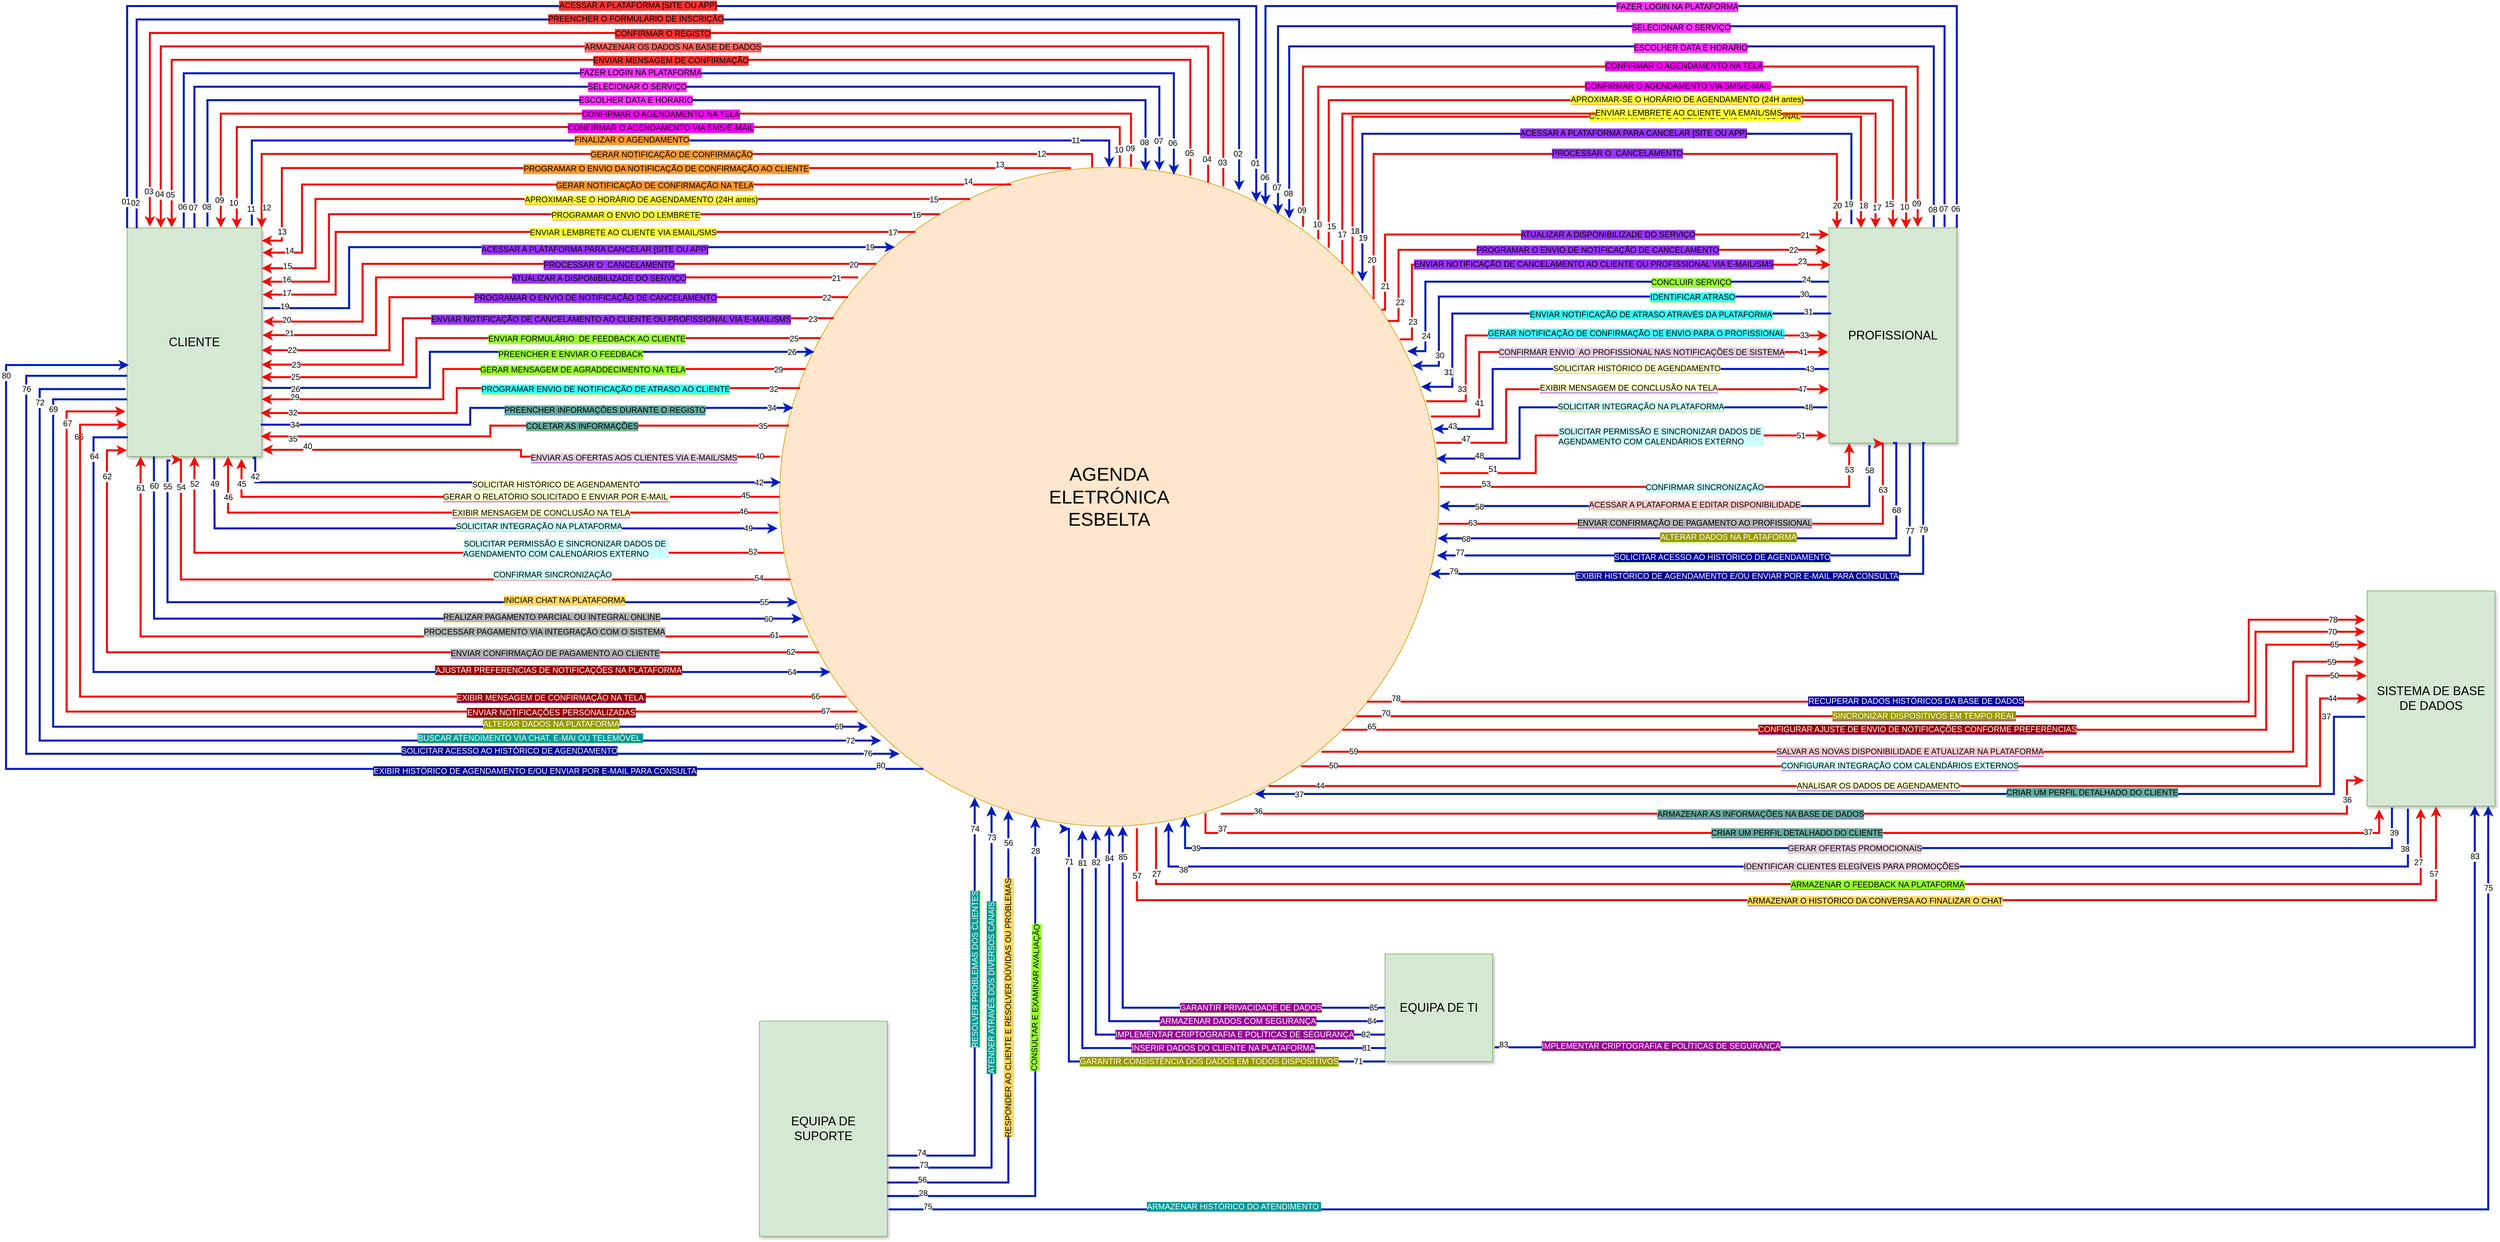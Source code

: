 <mxfile version="24.6.5" type="github">
  <diagram name="Page-1" id="90a13364-a465-7bf4-72fc-28e22215d7a0">
    <mxGraphModel dx="3524.5" dy="796" grid="1" gridSize="10" guides="1" tooltips="1" connect="1" arrows="1" fold="1" page="1" pageScale="1.5" pageWidth="1169" pageHeight="826" background="none" math="0" shadow="0">
      <root>
        <mxCell id="0" style=";html=1;" />
        <mxCell id="1" style=";html=1;" parent="0" />
        <mxCell id="2qDmOv_2yt8kreZYzuDd-84" style="edgeStyle=elbowEdgeStyle;rounded=0;html=1;startArrow=none;startFill=0;jettySize=auto;orthogonalLoop=1;fontSize=18;strokeWidth=3;strokeColor=#f00d05;exitX=0.118;exitY=0.826;exitDx=0;exitDy=0;exitPerimeter=0;entryX=-0.012;entryY=0.803;entryDx=0;entryDy=0;entryPerimeter=0;" parent="1" source="KKhL8PuqBjBCXO0nMtSV-1" target="3a17f1ce550125da-8" edge="1">
          <mxGeometry relative="1" as="geometry">
            <mxPoint x="939" y="1057" as="sourcePoint" />
            <mxPoint x="-180" y="580" as="targetPoint" />
            <Array as="points">
              <mxPoint x="-220" y="870" />
            </Array>
          </mxGeometry>
        </mxCell>
        <mxCell id="2qDmOv_2yt8kreZYzuDd-85" value="67" style="edgeLabel;html=1;align=center;verticalAlign=middle;resizable=0;points=[];fontSize=12;" parent="2qDmOv_2yt8kreZYzuDd-84" vertex="1" connectable="0">
          <mxGeometry x="-0.967" y="2" relative="1" as="geometry">
            <mxPoint x="-20" y="-3" as="offset" />
          </mxGeometry>
        </mxCell>
        <mxCell id="2qDmOv_2yt8kreZYzuDd-86" value="66" style="edgeLabel;html=1;align=center;verticalAlign=middle;resizable=0;points=[];fontSize=12;" parent="2qDmOv_2yt8kreZYzuDd-84" vertex="1" connectable="0">
          <mxGeometry x="0.951" y="-2" relative="1" as="geometry">
            <mxPoint x="-28" y="36" as="offset" />
          </mxGeometry>
        </mxCell>
        <mxCell id="2qDmOv_2yt8kreZYzuDd-87" value="&lt;font style=&quot;background-color: rgb(153, 0, 0);&quot; color=&quot;#ffffff&quot;&gt;ENVIAR NOTIFICAÇÕES PERSONALIZADAS&lt;/font&gt;" style="edgeLabel;html=1;align=center;verticalAlign=middle;resizable=0;points=[];fontSize=12;labelBackgroundColor=#9933FF;rotation=0;" parent="2qDmOv_2yt8kreZYzuDd-84" vertex="1" connectable="0">
          <mxGeometry x="-0.082" y="1" relative="1" as="geometry">
            <mxPoint x="329" as="offset" />
          </mxGeometry>
        </mxCell>
        <mxCell id="KKhL8PuqBjBCXO0nMtSV-56" style="edgeStyle=elbowEdgeStyle;rounded=0;html=1;startArrow=none;startFill=0;jettySize=auto;orthogonalLoop=1;fontSize=18;strokeWidth=3;strokeColor=#001DBC;exitX=0.927;exitY=-0.01;exitDx=0;exitDy=0;fillColor=#0050ef;entryX=0.5;entryY=0;entryDx=0;entryDy=0;exitPerimeter=0;" parent="1" source="3a17f1ce550125da-8" target="KKhL8PuqBjBCXO0nMtSV-1" edge="1">
          <mxGeometry relative="1" as="geometry">
            <mxPoint x="310.0" y="230.0" as="sourcePoint" />
            <mxPoint x="1024.023" y="230.0" as="targetPoint" />
            <Array as="points">
              <mxPoint x="800" y="210" />
              <mxPoint x="670.38" y="106.32" />
              <mxPoint x="729.88" y="-623.68" />
            </Array>
          </mxGeometry>
        </mxCell>
        <mxCell id="KKhL8PuqBjBCXO0nMtSV-57" value="11" style="edgeLabel;html=1;align=center;verticalAlign=middle;resizable=0;points=[];fontSize=12;" parent="KKhL8PuqBjBCXO0nMtSV-56" vertex="1" connectable="0">
          <mxGeometry x="-0.967" y="2" relative="1" as="geometry">
            <mxPoint y="-1" as="offset" />
          </mxGeometry>
        </mxCell>
        <mxCell id="KKhL8PuqBjBCXO0nMtSV-58" value="11" style="edgeLabel;html=1;align=center;verticalAlign=middle;resizable=0;points=[];fontSize=12;" parent="KKhL8PuqBjBCXO0nMtSV-56" vertex="1" connectable="0">
          <mxGeometry x="0.951" y="-2" relative="1" as="geometry">
            <mxPoint x="-48" y="-5" as="offset" />
          </mxGeometry>
        </mxCell>
        <mxCell id="KKhL8PuqBjBCXO0nMtSV-59" value="FINALIZAR O AGENDAMENTO" style="edgeLabel;html=1;align=center;verticalAlign=middle;resizable=0;points=[];fontSize=12;labelBackgroundColor=#FF9933;" parent="KKhL8PuqBjBCXO0nMtSV-56" vertex="1" connectable="0">
          <mxGeometry x="-0.082" y="1" relative="1" as="geometry">
            <mxPoint x="29" as="offset" />
          </mxGeometry>
        </mxCell>
        <mxCell id="3a17f1ce550125da-8" value="CLIENTE" style="whiteSpace=wrap;html=1;shadow=1;fontSize=18;fillColor=#d5e8d4;strokeColor=#82b366;" parent="1" vertex="1">
          <mxGeometry x="-130" y="340" width="200" height="340" as="geometry" />
        </mxCell>
        <mxCell id="3a17f1ce550125da-26" style="edgeStyle=elbowEdgeStyle;rounded=0;html=1;startArrow=none;startFill=0;jettySize=auto;orthogonalLoop=1;fontSize=18;exitX=0;exitY=0;exitDx=0;exitDy=0;entryX=0.723;entryY=0.052;entryDx=0;entryDy=0;entryPerimeter=0;fillColor=#0050ef;strokeColor=#001DBC;strokeWidth=3;movable=1;resizable=1;rotatable=1;deletable=1;editable=1;locked=0;connectable=1;" parent="1" source="3a17f1ce550125da-8" target="KKhL8PuqBjBCXO0nMtSV-1" edge="1">
          <mxGeometry relative="1" as="geometry">
            <mxPoint x="130" y="310" as="sourcePoint" />
            <mxPoint x="1150" y="80" as="targetPoint" />
            <Array as="points">
              <mxPoint x="820" y="10" />
              <mxPoint x="647" y="130" />
            </Array>
          </mxGeometry>
        </mxCell>
        <mxCell id="KKhL8PuqBjBCXO0nMtSV-10" value="01" style="edgeLabel;html=1;align=center;verticalAlign=middle;resizable=0;points=[];fontSize=12;" parent="3a17f1ce550125da-26" vertex="1" connectable="0">
          <mxGeometry x="-0.967" y="2" relative="1" as="geometry">
            <mxPoint y="-1" as="offset" />
          </mxGeometry>
        </mxCell>
        <mxCell id="KKhL8PuqBjBCXO0nMtSV-11" value="01" style="edgeLabel;html=1;align=center;verticalAlign=middle;resizable=0;points=[];fontSize=12;" parent="3a17f1ce550125da-26" vertex="1" connectable="0">
          <mxGeometry x="0.951" y="-2" relative="1" as="geometry">
            <mxPoint y="-1" as="offset" />
          </mxGeometry>
        </mxCell>
        <mxCell id="KKhL8PuqBjBCXO0nMtSV-14" value="ACESSAR A PLATAFORMA [SITE OU APP]" style="edgeLabel;html=1;align=center;verticalAlign=middle;resizable=0;points=[];fontSize=12;labelBackgroundColor=#FF3333;" parent="3a17f1ce550125da-26" vertex="1" connectable="0">
          <mxGeometry x="-0.082" y="1" relative="1" as="geometry">
            <mxPoint x="33" as="offset" />
          </mxGeometry>
        </mxCell>
        <mxCell id="KKhL8PuqBjBCXO0nMtSV-1" value="&lt;font style=&quot;font-size: 28px;&quot;&gt;AGENDA&lt;/font&gt;&lt;div style=&quot;font-size: 28px;&quot;&gt;&lt;font style=&quot;font-size: 28px;&quot;&gt;ELETRÓNICA&lt;/font&gt;&lt;/div&gt;&lt;div style=&quot;font-size: 28px;&quot;&gt;&lt;font style=&quot;font-size: 28px;&quot;&gt;ESBELTA&lt;/font&gt;&lt;/div&gt;" style="ellipse;whiteSpace=wrap;html=1;aspect=fixed;fillColor=#ffe6cc;strokeColor=#d79b00;" parent="1" vertex="1">
          <mxGeometry x="840" y="250" width="980" height="980" as="geometry" />
        </mxCell>
        <mxCell id="KKhL8PuqBjBCXO0nMtSV-15" style="edgeStyle=elbowEdgeStyle;rounded=0;html=1;startArrow=none;startFill=0;jettySize=auto;orthogonalLoop=1;fontSize=18;exitX=0.071;exitY=0.002;exitDx=0;exitDy=0;entryX=0.697;entryY=0.035;entryDx=0;entryDy=0;exitPerimeter=0;entryPerimeter=0;fillColor=#0050ef;strokeColor=#001DBC;strokeWidth=3;" parent="1" source="3a17f1ce550125da-8" target="KKhL8PuqBjBCXO0nMtSV-1" edge="1">
          <mxGeometry relative="1" as="geometry">
            <mxPoint x="30" y="80" as="sourcePoint" />
            <mxPoint x="1150" y="120" as="targetPoint" />
            <Array as="points">
              <mxPoint x="820" y="30" />
              <mxPoint x="657" y="-150" />
            </Array>
          </mxGeometry>
        </mxCell>
        <mxCell id="KKhL8PuqBjBCXO0nMtSV-16" value="02" style="edgeLabel;html=1;align=center;verticalAlign=middle;resizable=0;points=[];fontSize=12;" parent="KKhL8PuqBjBCXO0nMtSV-15" vertex="1" connectable="0">
          <mxGeometry x="-0.967" y="2" relative="1" as="geometry">
            <mxPoint y="-1" as="offset" />
          </mxGeometry>
        </mxCell>
        <mxCell id="KKhL8PuqBjBCXO0nMtSV-17" value="02" style="edgeLabel;html=1;align=center;verticalAlign=middle;resizable=0;points=[];fontSize=12;" parent="KKhL8PuqBjBCXO0nMtSV-15" vertex="1" connectable="0">
          <mxGeometry x="0.951" y="-2" relative="1" as="geometry">
            <mxPoint y="-1" as="offset" />
          </mxGeometry>
        </mxCell>
        <mxCell id="KKhL8PuqBjBCXO0nMtSV-18" value="PREENCHER O FORMULÁRIO DE INSCRIÇÃO" style="edgeLabel;html=1;align=center;verticalAlign=middle;resizable=0;points=[];fontSize=12;labelBackgroundColor=#FF3333;" parent="KKhL8PuqBjBCXO0nMtSV-15" vertex="1" connectable="0">
          <mxGeometry x="-0.082" y="1" relative="1" as="geometry">
            <mxPoint x="41" as="offset" />
          </mxGeometry>
        </mxCell>
        <mxCell id="KKhL8PuqBjBCXO0nMtSV-19" style="edgeStyle=elbowEdgeStyle;rounded=0;html=1;startArrow=none;startFill=0;jettySize=auto;orthogonalLoop=1;fontSize=18;entryX=0.169;entryY=-0.006;entryDx=0;entryDy=0;strokeWidth=3;fillColor=#f8cecc;strokeColor=#f00d05;exitX=0.673;exitY=0.029;exitDx=0;exitDy=0;exitPerimeter=0;entryPerimeter=0;" parent="1" source="KKhL8PuqBjBCXO0nMtSV-1" target="3a17f1ce550125da-8" edge="1">
          <mxGeometry relative="1" as="geometry">
            <mxPoint x="600" y="340" as="sourcePoint" />
            <mxPoint x="1102.5" y="200" as="targetPoint" />
            <Array as="points">
              <mxPoint x="820" y="50" />
              <mxPoint x="659.5" y="-350" />
            </Array>
          </mxGeometry>
        </mxCell>
        <mxCell id="KKhL8PuqBjBCXO0nMtSV-20" value="03" style="edgeLabel;html=1;align=center;verticalAlign=middle;resizable=0;points=[];fontSize=12;" parent="KKhL8PuqBjBCXO0nMtSV-19" vertex="1" connectable="0">
          <mxGeometry x="-0.967" y="2" relative="1" as="geometry">
            <mxPoint y="-1" as="offset" />
          </mxGeometry>
        </mxCell>
        <mxCell id="KKhL8PuqBjBCXO0nMtSV-21" value="03" style="edgeLabel;html=1;align=center;verticalAlign=middle;resizable=0;points=[];fontSize=12;" parent="KKhL8PuqBjBCXO0nMtSV-19" vertex="1" connectable="0">
          <mxGeometry x="0.951" y="-2" relative="1" as="geometry">
            <mxPoint y="-1" as="offset" />
          </mxGeometry>
        </mxCell>
        <mxCell id="KKhL8PuqBjBCXO0nMtSV-22" value="CONFIRMAR O REGISTO" style="edgeLabel;html=1;align=center;verticalAlign=middle;resizable=0;points=[];fontSize=12;labelBackgroundColor=#FF3333;" parent="KKhL8PuqBjBCXO0nMtSV-19" vertex="1" connectable="0">
          <mxGeometry x="-0.082" y="1" relative="1" as="geometry">
            <mxPoint x="-93" as="offset" />
          </mxGeometry>
        </mxCell>
        <mxCell id="KKhL8PuqBjBCXO0nMtSV-23" style="edgeStyle=elbowEdgeStyle;rounded=0;html=1;startArrow=none;startFill=0;jettySize=auto;orthogonalLoop=1;fontSize=18;entryX=0.25;entryY=0;entryDx=0;entryDy=0;exitX=0.65;exitY=0.023;exitDx=0;exitDy=0;exitPerimeter=0;strokeWidth=3;strokeColor=#f00d05;" parent="1" source="KKhL8PuqBjBCXO0nMtSV-1" target="3a17f1ce550125da-8" edge="1">
          <mxGeometry relative="1" as="geometry">
            <mxPoint x="1090" y="260" as="sourcePoint" />
            <mxPoint x="127.5" y="200" as="targetPoint" />
            <Array as="points">
              <mxPoint x="820" y="70" />
              <mxPoint x="669.5" y="-500" />
            </Array>
          </mxGeometry>
        </mxCell>
        <mxCell id="KKhL8PuqBjBCXO0nMtSV-24" value="04" style="edgeLabel;html=1;align=center;verticalAlign=middle;resizable=0;points=[];fontSize=12;" parent="KKhL8PuqBjBCXO0nMtSV-23" vertex="1" connectable="0">
          <mxGeometry x="-0.967" y="2" relative="1" as="geometry">
            <mxPoint y="-1" as="offset" />
          </mxGeometry>
        </mxCell>
        <mxCell id="KKhL8PuqBjBCXO0nMtSV-25" value="04" style="edgeLabel;html=1;align=center;verticalAlign=middle;resizable=0;points=[];fontSize=12;" parent="KKhL8PuqBjBCXO0nMtSV-23" vertex="1" connectable="0">
          <mxGeometry x="0.951" y="-2" relative="1" as="geometry">
            <mxPoint y="-1" as="offset" />
          </mxGeometry>
        </mxCell>
        <mxCell id="KKhL8PuqBjBCXO0nMtSV-26" value="ARMAZENAR OS DADOS NA BASE DE DADOS" style="edgeLabel;html=1;align=center;verticalAlign=middle;resizable=0;points=[];fontSize=12;labelBackgroundColor=#FF6666;" parent="KKhL8PuqBjBCXO0nMtSV-23" vertex="1" connectable="0">
          <mxGeometry x="-0.082" y="1" relative="1" as="geometry">
            <mxPoint x="-67" as="offset" />
          </mxGeometry>
        </mxCell>
        <mxCell id="KKhL8PuqBjBCXO0nMtSV-27" style="edgeStyle=elbowEdgeStyle;rounded=0;html=1;startArrow=none;startFill=0;jettySize=auto;orthogonalLoop=1;fontSize=18;entryX=0.331;entryY=-0.002;entryDx=0;entryDy=0;strokeWidth=3;strokeColor=#f00d05;entryPerimeter=0;exitX=0.623;exitY=0.012;exitDx=0;exitDy=0;exitPerimeter=0;" parent="1" source="KKhL8PuqBjBCXO0nMtSV-1" target="3a17f1ce550125da-8" edge="1">
          <mxGeometry relative="1" as="geometry">
            <mxPoint x="1090" y="430" as="sourcePoint" />
            <mxPoint x="170" y="370" as="targetPoint" />
            <Array as="points">
              <mxPoint x="810" y="90" />
              <mxPoint x="620" y="240" />
              <mxPoint x="679.5" y="-490" />
            </Array>
          </mxGeometry>
        </mxCell>
        <mxCell id="KKhL8PuqBjBCXO0nMtSV-28" value="05" style="edgeLabel;html=1;align=center;verticalAlign=middle;resizable=0;points=[];fontSize=12;" parent="KKhL8PuqBjBCXO0nMtSV-27" vertex="1" connectable="0">
          <mxGeometry x="-0.967" y="2" relative="1" as="geometry">
            <mxPoint y="-1" as="offset" />
          </mxGeometry>
        </mxCell>
        <mxCell id="KKhL8PuqBjBCXO0nMtSV-29" value="05" style="edgeLabel;html=1;align=center;verticalAlign=middle;resizable=0;points=[];fontSize=12;" parent="KKhL8PuqBjBCXO0nMtSV-27" vertex="1" connectable="0">
          <mxGeometry x="0.951" y="-2" relative="1" as="geometry">
            <mxPoint y="-1" as="offset" />
          </mxGeometry>
        </mxCell>
        <mxCell id="KKhL8PuqBjBCXO0nMtSV-30" value="ENVIAR MENSAGEM DE CONFIRMAÇÃO" style="edgeLabel;html=1;align=center;verticalAlign=middle;resizable=0;points=[];fontSize=12;labelBackgroundColor=#FF3333;" parent="KKhL8PuqBjBCXO0nMtSV-27" vertex="1" connectable="0">
          <mxGeometry x="-0.082" y="1" relative="1" as="geometry">
            <mxPoint x="-56" as="offset" />
          </mxGeometry>
        </mxCell>
        <mxCell id="KKhL8PuqBjBCXO0nMtSV-31" style="edgeStyle=elbowEdgeStyle;rounded=0;html=1;startArrow=none;startFill=0;jettySize=auto;orthogonalLoop=1;fontSize=18;fillColor=#0050ef;strokeColor=#001DBC;strokeWidth=3;exitX=0.421;exitY=0;exitDx=0;exitDy=0;entryX=0.598;entryY=0.011;entryDx=0;entryDy=0;entryPerimeter=0;movable=1;resizable=1;rotatable=1;deletable=1;editable=1;locked=0;connectable=1;exitPerimeter=0;" parent="1" source="3a17f1ce550125da-8" target="KKhL8PuqBjBCXO0nMtSV-1" edge="1">
          <mxGeometry relative="1" as="geometry">
            <mxPoint x="180" y="280" as="sourcePoint" />
            <mxPoint x="1080" y="390" as="targetPoint" />
            <Array as="points">
              <mxPoint x="810" y="110" />
              <mxPoint x="657" y="140" />
            </Array>
          </mxGeometry>
        </mxCell>
        <mxCell id="KKhL8PuqBjBCXO0nMtSV-32" value="06" style="edgeLabel;html=1;align=center;verticalAlign=middle;resizable=0;points=[];fontSize=12;" parent="KKhL8PuqBjBCXO0nMtSV-31" vertex="1" connectable="0">
          <mxGeometry x="-0.967" y="2" relative="1" as="geometry">
            <mxPoint y="-1" as="offset" />
          </mxGeometry>
        </mxCell>
        <mxCell id="KKhL8PuqBjBCXO0nMtSV-33" value="06" style="edgeLabel;html=1;align=center;verticalAlign=middle;resizable=0;points=[];fontSize=12;" parent="KKhL8PuqBjBCXO0nMtSV-31" vertex="1" connectable="0">
          <mxGeometry x="0.951" y="-2" relative="1" as="geometry">
            <mxPoint y="-1" as="offset" />
          </mxGeometry>
        </mxCell>
        <mxCell id="KKhL8PuqBjBCXO0nMtSV-34" value="FAZER LOGIN NA PLATAFORMA" style="edgeLabel;html=1;align=center;verticalAlign=middle;resizable=0;points=[];fontSize=12;labelBackgroundColor=#FF33FF;" parent="KKhL8PuqBjBCXO0nMtSV-31" vertex="1" connectable="0">
          <mxGeometry x="-0.082" y="1" relative="1" as="geometry">
            <mxPoint x="58" as="offset" />
          </mxGeometry>
        </mxCell>
        <mxCell id="KKhL8PuqBjBCXO0nMtSV-35" style="edgeStyle=elbowEdgeStyle;rounded=0;html=1;startArrow=none;startFill=0;jettySize=auto;orthogonalLoop=1;fontSize=18;fillColor=#0050ef;strokeColor=#001DBC;strokeWidth=3;exitX=0.5;exitY=0;exitDx=0;exitDy=0;entryX=0.576;entryY=0.005;entryDx=0;entryDy=0;entryPerimeter=0;" parent="1" source="3a17f1ce550125da-8" target="KKhL8PuqBjBCXO0nMtSV-1" edge="1">
          <mxGeometry relative="1" as="geometry">
            <mxPoint x="220.01" y="319.68" as="sourcePoint" />
            <mxPoint x="1380" y="210" as="targetPoint" />
            <Array as="points">
              <mxPoint x="810" y="130" />
              <mxPoint x="668" y="110" />
            </Array>
          </mxGeometry>
        </mxCell>
        <mxCell id="KKhL8PuqBjBCXO0nMtSV-36" value="07" style="edgeLabel;html=1;align=center;verticalAlign=middle;resizable=0;points=[];fontSize=12;" parent="KKhL8PuqBjBCXO0nMtSV-35" vertex="1" connectable="0">
          <mxGeometry x="-0.967" y="2" relative="1" as="geometry">
            <mxPoint y="-1" as="offset" />
          </mxGeometry>
        </mxCell>
        <mxCell id="KKhL8PuqBjBCXO0nMtSV-37" value="07" style="edgeLabel;html=1;align=center;verticalAlign=middle;resizable=0;points=[];fontSize=12;" parent="KKhL8PuqBjBCXO0nMtSV-35" vertex="1" connectable="0">
          <mxGeometry x="0.951" y="-2" relative="1" as="geometry">
            <mxPoint y="-1" as="offset" />
          </mxGeometry>
        </mxCell>
        <mxCell id="KKhL8PuqBjBCXO0nMtSV-38" value="SELECIONAR O SERVIÇO" style="edgeLabel;html=1;align=center;verticalAlign=middle;resizable=0;points=[];fontSize=12;labelBackgroundColor=#FF33FF;" parent="KKhL8PuqBjBCXO0nMtSV-35" vertex="1" connectable="0">
          <mxGeometry x="-0.082" y="1" relative="1" as="geometry">
            <mxPoint x="56" y="1" as="offset" />
          </mxGeometry>
        </mxCell>
        <mxCell id="KKhL8PuqBjBCXO0nMtSV-44" style="edgeStyle=elbowEdgeStyle;rounded=0;html=1;startArrow=none;startFill=0;jettySize=auto;orthogonalLoop=1;fontSize=18;exitX=0.597;exitY=-0.006;exitDx=0;exitDy=0;entryX=0.555;entryY=0.005;entryDx=0;entryDy=0;entryPerimeter=0;fillColor=#0050ef;strokeColor=#001DBC;strokeWidth=3;movable=1;resizable=1;rotatable=1;deletable=1;editable=1;locked=0;connectable=1;exitPerimeter=0;" parent="1" source="3a17f1ce550125da-8" target="KKhL8PuqBjBCXO0nMtSV-1" edge="1">
          <mxGeometry relative="1" as="geometry">
            <mxPoint x="242.95" y="250.0" as="sourcePoint" />
            <mxPoint x="1194.76" y="152.08" as="targetPoint" />
            <Array as="points">
              <mxPoint x="1230" y="150" />
              <mxPoint x="707" y="342.32" />
            </Array>
          </mxGeometry>
        </mxCell>
        <mxCell id="KKhL8PuqBjBCXO0nMtSV-45" value="08" style="edgeLabel;html=1;align=center;verticalAlign=middle;resizable=0;points=[];fontSize=12;" parent="KKhL8PuqBjBCXO0nMtSV-44" vertex="1" connectable="0">
          <mxGeometry x="-0.967" y="2" relative="1" as="geometry">
            <mxPoint y="-1" as="offset" />
          </mxGeometry>
        </mxCell>
        <mxCell id="KKhL8PuqBjBCXO0nMtSV-46" value="08" style="edgeLabel;html=1;align=center;verticalAlign=middle;resizable=0;points=[];fontSize=12;" parent="KKhL8PuqBjBCXO0nMtSV-44" vertex="1" connectable="0">
          <mxGeometry x="0.951" y="-2" relative="1" as="geometry">
            <mxPoint y="-1" as="offset" />
          </mxGeometry>
        </mxCell>
        <mxCell id="KKhL8PuqBjBCXO0nMtSV-47" value="ESCOLHER DATA E HORARIO" style="edgeLabel;html=1;align=center;verticalAlign=middle;resizable=0;points=[];fontSize=12;labelBackgroundColor=#FF33FF;" parent="KKhL8PuqBjBCXO0nMtSV-44" vertex="1" connectable="0">
          <mxGeometry x="-0.082" y="1" relative="1" as="geometry">
            <mxPoint x="50" y="1" as="offset" />
          </mxGeometry>
        </mxCell>
        <mxCell id="KKhL8PuqBjBCXO0nMtSV-48" style="edgeStyle=elbowEdgeStyle;rounded=0;html=1;startArrow=none;startFill=0;jettySize=auto;orthogonalLoop=1;fontSize=18;strokeWidth=3;strokeColor=#f00d05;exitX=0.533;exitY=-0.001;exitDx=0;exitDy=0;exitPerimeter=0;entryX=0.696;entryY=-0.002;entryDx=0;entryDy=0;entryPerimeter=0;" parent="1" source="KKhL8PuqBjBCXO0nMtSV-1" target="3a17f1ce550125da-8" edge="1">
          <mxGeometry relative="1" as="geometry">
            <mxPoint x="1290" y="410" as="sourcePoint" />
            <mxPoint x="270" y="320" as="targetPoint" />
            <Array as="points">
              <mxPoint x="810" y="170" />
              <mxPoint x="630" y="250" />
              <mxPoint x="689.5" y="-480" />
            </Array>
          </mxGeometry>
        </mxCell>
        <mxCell id="KKhL8PuqBjBCXO0nMtSV-49" value="09" style="edgeLabel;html=1;align=center;verticalAlign=middle;resizable=0;points=[];fontSize=12;" parent="KKhL8PuqBjBCXO0nMtSV-48" vertex="1" connectable="0">
          <mxGeometry x="-0.967" y="2" relative="1" as="geometry">
            <mxPoint y="-1" as="offset" />
          </mxGeometry>
        </mxCell>
        <mxCell id="KKhL8PuqBjBCXO0nMtSV-50" value="09" style="edgeLabel;html=1;align=center;verticalAlign=middle;resizable=0;points=[];fontSize=12;" parent="KKhL8PuqBjBCXO0nMtSV-48" vertex="1" connectable="0">
          <mxGeometry x="0.951" y="-2" relative="1" as="geometry">
            <mxPoint y="-1" as="offset" />
          </mxGeometry>
        </mxCell>
        <mxCell id="KKhL8PuqBjBCXO0nMtSV-51" value="CONFIRMAR O AGENDAMENTO NA TELA" style="edgeLabel;html=1;align=center;verticalAlign=middle;resizable=0;points=[];fontSize=12;labelBackgroundColor=#FF00FF;" parent="KKhL8PuqBjBCXO0nMtSV-48" vertex="1" connectable="0">
          <mxGeometry x="-0.082" y="1" relative="1" as="geometry">
            <mxPoint x="-44" as="offset" />
          </mxGeometry>
        </mxCell>
        <mxCell id="KKhL8PuqBjBCXO0nMtSV-52" style="edgeStyle=elbowEdgeStyle;rounded=0;html=1;startArrow=none;startFill=0;jettySize=auto;orthogonalLoop=1;fontSize=18;strokeWidth=3;strokeColor=#f00d05;exitX=0.516;exitY=0;exitDx=0;exitDy=0;entryX=0.815;entryY=0.002;entryDx=0;entryDy=0;exitPerimeter=0;entryPerimeter=0;" parent="1" source="KKhL8PuqBjBCXO0nMtSV-1" target="3a17f1ce550125da-8" edge="1">
          <mxGeometry relative="1" as="geometry">
            <mxPoint x="1196" y="427" as="sourcePoint" />
            <mxPoint x="255" y="358" as="targetPoint" />
            <Array as="points">
              <mxPoint x="810" y="190" />
              <mxPoint x="640" y="260" />
              <mxPoint x="699.5" y="-470" />
            </Array>
          </mxGeometry>
        </mxCell>
        <mxCell id="KKhL8PuqBjBCXO0nMtSV-53" value="10" style="edgeLabel;html=1;align=center;verticalAlign=middle;resizable=0;points=[];fontSize=12;" parent="KKhL8PuqBjBCXO0nMtSV-52" vertex="1" connectable="0">
          <mxGeometry x="-0.967" y="2" relative="1" as="geometry">
            <mxPoint y="-1" as="offset" />
          </mxGeometry>
        </mxCell>
        <mxCell id="KKhL8PuqBjBCXO0nMtSV-54" value="10" style="edgeLabel;html=1;align=center;verticalAlign=middle;resizable=0;points=[];fontSize=12;" parent="KKhL8PuqBjBCXO0nMtSV-52" vertex="1" connectable="0">
          <mxGeometry x="0.951" y="-2" relative="1" as="geometry">
            <mxPoint x="-3" y="-1" as="offset" />
          </mxGeometry>
        </mxCell>
        <mxCell id="KKhL8PuqBjBCXO0nMtSV-55" value="CONFIRMAR O AGENDAMENTO VIA SMS/E-MAIL" style="edgeLabel;html=1;align=center;verticalAlign=middle;resizable=0;points=[];fontSize=12;labelBackgroundColor=#FF00FF;" parent="KKhL8PuqBjBCXO0nMtSV-52" vertex="1" connectable="0">
          <mxGeometry x="-0.082" y="1" relative="1" as="geometry">
            <mxPoint x="-44" as="offset" />
          </mxGeometry>
        </mxCell>
        <mxCell id="KKhL8PuqBjBCXO0nMtSV-60" style="edgeStyle=elbowEdgeStyle;rounded=0;html=1;startArrow=none;startFill=0;jettySize=auto;orthogonalLoop=1;fontSize=18;strokeWidth=3;strokeColor=#f00d05;exitX=0.474;exitY=0;exitDx=0;exitDy=0;exitPerimeter=0;entryX=1;entryY=0;entryDx=0;entryDy=0;" parent="1" source="KKhL8PuqBjBCXO0nMtSV-1" target="3a17f1ce550125da-8" edge="1">
          <mxGeometry relative="1" as="geometry">
            <mxPoint x="1125.18" y="434.32" as="sourcePoint" />
            <mxPoint x="280.0" y="410.0" as="targetPoint" />
            <Array as="points">
              <mxPoint x="290" y="230" />
            </Array>
          </mxGeometry>
        </mxCell>
        <mxCell id="KKhL8PuqBjBCXO0nMtSV-61" value="12" style="edgeLabel;html=1;align=center;verticalAlign=middle;resizable=0;points=[];fontSize=12;" parent="KKhL8PuqBjBCXO0nMtSV-60" vertex="1" connectable="0">
          <mxGeometry x="-0.967" y="2" relative="1" as="geometry">
            <mxPoint x="-73" y="-2" as="offset" />
          </mxGeometry>
        </mxCell>
        <mxCell id="KKhL8PuqBjBCXO0nMtSV-62" value="12" style="edgeLabel;html=1;align=center;verticalAlign=middle;resizable=0;points=[];fontSize=12;" parent="KKhL8PuqBjBCXO0nMtSV-60" vertex="1" connectable="0">
          <mxGeometry x="0.951" y="-2" relative="1" as="geometry">
            <mxPoint x="9" y="3" as="offset" />
          </mxGeometry>
        </mxCell>
        <mxCell id="KKhL8PuqBjBCXO0nMtSV-63" value="GERAR NOTIFICAÇÃO DE CONFIRMAÇÃO" style="edgeLabel;html=1;align=center;verticalAlign=middle;resizable=0;points=[];fontSize=12;labelBackgroundColor=#FF9933;" parent="KKhL8PuqBjBCXO0nMtSV-60" vertex="1" connectable="0">
          <mxGeometry x="-0.082" y="1" relative="1" as="geometry">
            <mxPoint x="-19" as="offset" />
          </mxGeometry>
        </mxCell>
        <mxCell id="KKhL8PuqBjBCXO0nMtSV-64" style="edgeStyle=elbowEdgeStyle;rounded=0;html=1;startArrow=none;startFill=0;jettySize=auto;orthogonalLoop=1;fontSize=18;strokeWidth=3;strokeColor=#f00d05;exitX=0.442;exitY=0.001;exitDx=0;exitDy=0;exitPerimeter=0;" parent="1" source="KKhL8PuqBjBCXO0nMtSV-1" edge="1">
          <mxGeometry relative="1" as="geometry">
            <mxPoint x="1126" y="464" as="sourcePoint" />
            <mxPoint x="70" y="359" as="targetPoint" />
            <Array as="points">
              <mxPoint x="100" y="320" />
              <mxPoint x="1110" y="440" />
            </Array>
          </mxGeometry>
        </mxCell>
        <mxCell id="KKhL8PuqBjBCXO0nMtSV-65" value="13" style="edgeLabel;html=1;align=center;verticalAlign=middle;resizable=0;points=[];fontSize=12;" parent="KKhL8PuqBjBCXO0nMtSV-64" vertex="1" connectable="0">
          <mxGeometry x="-0.967" y="2" relative="1" as="geometry">
            <mxPoint x="-85" y="-7" as="offset" />
          </mxGeometry>
        </mxCell>
        <mxCell id="KKhL8PuqBjBCXO0nMtSV-66" value="13" style="edgeLabel;html=1;align=center;verticalAlign=middle;resizable=0;points=[];fontSize=12;" parent="KKhL8PuqBjBCXO0nMtSV-64" vertex="1" connectable="0">
          <mxGeometry x="0.951" y="-2" relative="1" as="geometry">
            <mxPoint x="2" y="-11" as="offset" />
          </mxGeometry>
        </mxCell>
        <mxCell id="KKhL8PuqBjBCXO0nMtSV-67" value="PROGRAMAR O ENVIO DA NOTIFICAÇÃO DE CONFIRMAÇÃO AO CLIENTE" style="edgeLabel;html=1;align=center;verticalAlign=middle;resizable=0;points=[];fontSize=12;labelBackgroundColor=#FF9933;" parent="KKhL8PuqBjBCXO0nMtSV-64" vertex="1" connectable="0">
          <mxGeometry x="-0.082" y="1" relative="1" as="geometry">
            <mxPoint as="offset" />
          </mxGeometry>
        </mxCell>
        <mxCell id="KKhL8PuqBjBCXO0nMtSV-69" style="edgeStyle=elbowEdgeStyle;rounded=0;html=1;startArrow=none;startFill=0;jettySize=auto;orthogonalLoop=1;fontSize=18;strokeWidth=3;strokeColor=#f00d05;exitX=0.351;exitY=0.026;exitDx=0;exitDy=0;entryX=1.006;entryY=0.108;entryDx=0;entryDy=0;entryPerimeter=0;exitPerimeter=0;" parent="1" source="KKhL8PuqBjBCXO0nMtSV-1" target="3a17f1ce550125da-8" edge="1">
          <mxGeometry relative="1" as="geometry">
            <mxPoint x="1110" y="490" as="sourcePoint" />
            <mxPoint x="280" y="468" as="targetPoint" />
            <Array as="points">
              <mxPoint x="130" y="330" />
            </Array>
          </mxGeometry>
        </mxCell>
        <mxCell id="KKhL8PuqBjBCXO0nMtSV-70" value="14" style="edgeLabel;html=1;align=center;verticalAlign=middle;resizable=0;points=[];fontSize=12;" parent="KKhL8PuqBjBCXO0nMtSV-69" vertex="1" connectable="0">
          <mxGeometry x="-0.967" y="2" relative="1" as="geometry">
            <mxPoint x="-44" y="-7" as="offset" />
          </mxGeometry>
        </mxCell>
        <mxCell id="KKhL8PuqBjBCXO0nMtSV-71" value="14" style="edgeLabel;html=1;align=center;verticalAlign=middle;resizable=0;points=[];fontSize=12;" parent="KKhL8PuqBjBCXO0nMtSV-69" vertex="1" connectable="0">
          <mxGeometry x="0.951" y="-2" relative="1" as="geometry">
            <mxPoint x="10" y="-1" as="offset" />
          </mxGeometry>
        </mxCell>
        <mxCell id="KKhL8PuqBjBCXO0nMtSV-72" value="GERAR NOTIFICAÇÃO DE CONFIRMAÇÃO NA TELA" style="edgeLabel;html=1;align=center;verticalAlign=middle;resizable=0;points=[];fontSize=12;labelBackgroundColor=#FF9933;" parent="KKhL8PuqBjBCXO0nMtSV-69" vertex="1" connectable="0">
          <mxGeometry x="-0.082" y="1" relative="1" as="geometry">
            <mxPoint x="27" as="offset" />
          </mxGeometry>
        </mxCell>
        <mxCell id="KKhL8PuqBjBCXO0nMtSV-73" style="edgeStyle=elbowEdgeStyle;rounded=0;html=1;startArrow=none;startFill=0;jettySize=auto;orthogonalLoop=1;fontSize=18;strokeWidth=3;strokeColor=#f00d05;exitX=0.289;exitY=0.048;exitDx=0;exitDy=0;exitPerimeter=0;" parent="1" source="KKhL8PuqBjBCXO0nMtSV-1" edge="1">
          <mxGeometry relative="1" as="geometry">
            <mxPoint x="1111" y="297" as="sourcePoint" />
            <mxPoint x="70" y="400" as="targetPoint" />
            <Array as="points">
              <mxPoint x="150" y="350" />
            </Array>
          </mxGeometry>
        </mxCell>
        <mxCell id="KKhL8PuqBjBCXO0nMtSV-74" value="15" style="edgeLabel;html=1;align=center;verticalAlign=middle;resizable=0;points=[];fontSize=12;" parent="KKhL8PuqBjBCXO0nMtSV-73" vertex="1" connectable="0">
          <mxGeometry x="-0.967" y="2" relative="1" as="geometry">
            <mxPoint x="-35" y="-1" as="offset" />
          </mxGeometry>
        </mxCell>
        <mxCell id="KKhL8PuqBjBCXO0nMtSV-75" value="15" style="edgeLabel;html=1;align=center;verticalAlign=middle;resizable=0;points=[];fontSize=12;" parent="KKhL8PuqBjBCXO0nMtSV-73" vertex="1" connectable="0">
          <mxGeometry x="0.951" y="-2" relative="1" as="geometry">
            <mxPoint x="10" y="-1" as="offset" />
          </mxGeometry>
        </mxCell>
        <mxCell id="KKhL8PuqBjBCXO0nMtSV-76" value="&lt;span style=&quot;background-color: rgb(255, 255, 51);&quot;&gt;APROXIMAR-SE O HORÁRIO DE AGENDAMENTO (24H antes)&lt;/span&gt;" style="edgeLabel;html=1;align=center;verticalAlign=middle;resizable=0;points=[];fontSize=12;labelBackgroundColor=#FF9933;" parent="KKhL8PuqBjBCXO0nMtSV-73" vertex="1" connectable="0">
          <mxGeometry x="-0.082" y="1" relative="1" as="geometry">
            <mxPoint x="41" as="offset" />
          </mxGeometry>
        </mxCell>
        <mxCell id="KKhL8PuqBjBCXO0nMtSV-77" style="edgeStyle=elbowEdgeStyle;rounded=0;html=1;startArrow=none;startFill=0;jettySize=auto;orthogonalLoop=1;fontSize=18;strokeWidth=3;strokeColor=#f00d05;exitX=0.243;exitY=0.071;exitDx=0;exitDy=0;exitPerimeter=0;" parent="1" source="KKhL8PuqBjBCXO0nMtSV-1" edge="1">
          <mxGeometry relative="1" as="geometry">
            <mxPoint x="1030" y="530" as="sourcePoint" />
            <mxPoint x="70" y="420" as="targetPoint" />
            <Array as="points">
              <mxPoint x="170" y="350" />
              <mxPoint x="360" y="420" />
            </Array>
          </mxGeometry>
        </mxCell>
        <mxCell id="KKhL8PuqBjBCXO0nMtSV-78" value="16" style="edgeLabel;html=1;align=center;verticalAlign=middle;resizable=0;points=[];fontSize=12;" parent="KKhL8PuqBjBCXO0nMtSV-77" vertex="1" connectable="0">
          <mxGeometry x="-0.967" y="2" relative="1" as="geometry">
            <mxPoint x="-17" y="-1" as="offset" />
          </mxGeometry>
        </mxCell>
        <mxCell id="KKhL8PuqBjBCXO0nMtSV-79" value="16" style="edgeLabel;html=1;align=center;verticalAlign=middle;resizable=0;points=[];fontSize=12;" parent="KKhL8PuqBjBCXO0nMtSV-77" vertex="1" connectable="0">
          <mxGeometry x="0.951" y="-2" relative="1" as="geometry">
            <mxPoint x="10" y="-1" as="offset" />
          </mxGeometry>
        </mxCell>
        <mxCell id="KKhL8PuqBjBCXO0nMtSV-80" value="&lt;span style=&quot;background-color: rgb(255, 255, 51);&quot;&gt;PROGRAMAR O ENVIO DO LEMBRETE&lt;/span&gt;" style="edgeLabel;html=1;align=center;verticalAlign=middle;resizable=0;points=[];fontSize=12;labelBackgroundColor=#FF9933;" parent="KKhL8PuqBjBCXO0nMtSV-77" vertex="1" connectable="0">
          <mxGeometry x="-0.082" y="1" relative="1" as="geometry">
            <mxPoint x="42" as="offset" />
          </mxGeometry>
        </mxCell>
        <mxCell id="KKhL8PuqBjBCXO0nMtSV-81" style="edgeStyle=elbowEdgeStyle;rounded=0;html=1;startArrow=none;startFill=0;jettySize=auto;orthogonalLoop=1;fontSize=18;strokeWidth=3;strokeColor=#f00d05;exitX=0.206;exitY=0.098;exitDx=0;exitDy=0;exitPerimeter=0;entryX=1.006;entryY=0.292;entryDx=0;entryDy=0;entryPerimeter=0;" parent="1" source="KKhL8PuqBjBCXO0nMtSV-1" target="3a17f1ce550125da-8" edge="1">
          <mxGeometry relative="1" as="geometry">
            <mxPoint x="1000" y="560" as="sourcePoint" />
            <mxPoint x="280" y="482" as="targetPoint" />
            <Array as="points">
              <mxPoint x="180" y="400" />
            </Array>
          </mxGeometry>
        </mxCell>
        <mxCell id="KKhL8PuqBjBCXO0nMtSV-82" value="17" style="edgeLabel;html=1;align=center;verticalAlign=middle;resizable=0;points=[];fontSize=12;" parent="KKhL8PuqBjBCXO0nMtSV-81" vertex="1" connectable="0">
          <mxGeometry x="-0.967" y="2" relative="1" as="geometry">
            <mxPoint x="-17" y="-1" as="offset" />
          </mxGeometry>
        </mxCell>
        <mxCell id="KKhL8PuqBjBCXO0nMtSV-83" value="17" style="edgeLabel;html=1;align=center;verticalAlign=middle;resizable=0;points=[];fontSize=12;" parent="KKhL8PuqBjBCXO0nMtSV-81" vertex="1" connectable="0">
          <mxGeometry x="0.951" y="-2" relative="1" as="geometry">
            <mxPoint x="10" y="-1" as="offset" />
          </mxGeometry>
        </mxCell>
        <mxCell id="KKhL8PuqBjBCXO0nMtSV-84" value="ENVIAR LEMBRETE AO CLIENTE VIA EMAIL/SMS" style="edgeLabel;html=1;align=center;verticalAlign=middle;resizable=0;points=[];fontSize=12;labelBackgroundColor=#FFFF33;" parent="KKhL8PuqBjBCXO0nMtSV-81" vertex="1" connectable="0">
          <mxGeometry x="-0.082" y="1" relative="1" as="geometry">
            <mxPoint x="53" as="offset" />
          </mxGeometry>
        </mxCell>
        <mxCell id="KKhL8PuqBjBCXO0nMtSV-85" style="edgeStyle=elbowEdgeStyle;rounded=0;html=1;startArrow=none;startFill=0;jettySize=auto;orthogonalLoop=1;fontSize=18;strokeWidth=3;strokeColor=#f00d05;entryX=0.25;entryY=0;entryDx=0;entryDy=0;exitX=0.869;exitY=0.162;exitDx=0;exitDy=0;exitPerimeter=0;" parent="1" source="KKhL8PuqBjBCXO0nMtSV-1" target="KKhL8PuqBjBCXO0nMtSV-13" edge="1">
          <mxGeometry relative="1" as="geometry">
            <mxPoint x="1550.0" y="527.6" as="sourcePoint" />
            <mxPoint x="1968.77" y="200.0" as="targetPoint" />
            <Array as="points">
              <mxPoint x="1883.14" y="174.64" />
            </Array>
          </mxGeometry>
        </mxCell>
        <mxCell id="KKhL8PuqBjBCXO0nMtSV-86" value="18" style="edgeLabel;html=1;align=center;verticalAlign=middle;resizable=0;points=[];fontSize=12;" parent="KKhL8PuqBjBCXO0nMtSV-85" vertex="1" connectable="0">
          <mxGeometry x="-0.967" y="2" relative="1" as="geometry">
            <mxPoint x="5" y="-45" as="offset" />
          </mxGeometry>
        </mxCell>
        <mxCell id="KKhL8PuqBjBCXO0nMtSV-87" value="18" style="edgeLabel;html=1;align=center;verticalAlign=middle;resizable=0;points=[];fontSize=12;" parent="KKhL8PuqBjBCXO0nMtSV-85" vertex="1" connectable="0">
          <mxGeometry x="0.951" y="-2" relative="1" as="geometry">
            <mxPoint x="5" y="-5" as="offset" />
          </mxGeometry>
        </mxCell>
        <mxCell id="KKhL8PuqBjBCXO0nMtSV-88" value="CONFIRMAR ENVIO DO LEMBRETE AO PROFISSIONAL" style="edgeLabel;html=1;align=center;verticalAlign=middle;resizable=0;points=[];fontSize=12;labelBackgroundColor=#FFFF33;" parent="KKhL8PuqBjBCXO0nMtSV-85" vertex="1" connectable="0">
          <mxGeometry x="-0.082" y="1" relative="1" as="geometry">
            <mxPoint x="212" as="offset" />
          </mxGeometry>
        </mxCell>
        <mxCell id="KKhL8PuqBjBCXO0nMtSV-94" style="edgeStyle=elbowEdgeStyle;rounded=0;html=1;startArrow=none;startFill=0;jettySize=auto;orthogonalLoop=1;fontSize=18;strokeWidth=3;strokeColor=#f00d05;entryX=1.013;entryY=0.41;entryDx=0;entryDy=0;exitX=0;exitY=0;exitDx=0;exitDy=0;entryPerimeter=0;" parent="1" source="KKhL8PuqBjBCXO0nMtSV-1" target="3a17f1ce550125da-8" edge="1">
          <mxGeometry relative="1" as="geometry">
            <mxPoint x="1010" y="620.02" as="sourcePoint" />
            <mxPoint x="280" y="620" as="targetPoint" />
            <Array as="points">
              <mxPoint x="220" y="440" />
            </Array>
          </mxGeometry>
        </mxCell>
        <mxCell id="KKhL8PuqBjBCXO0nMtSV-95" value="20" style="edgeLabel;html=1;align=center;verticalAlign=middle;resizable=0;points=[];fontSize=12;" parent="KKhL8PuqBjBCXO0nMtSV-94" vertex="1" connectable="0">
          <mxGeometry x="-0.967" y="2" relative="1" as="geometry">
            <mxPoint x="-17" y="-1" as="offset" />
          </mxGeometry>
        </mxCell>
        <mxCell id="KKhL8PuqBjBCXO0nMtSV-96" value="20" style="edgeLabel;html=1;align=center;verticalAlign=middle;resizable=0;points=[];fontSize=12;" parent="KKhL8PuqBjBCXO0nMtSV-94" vertex="1" connectable="0">
          <mxGeometry x="0.951" y="-2" relative="1" as="geometry">
            <mxPoint x="10" y="-1" as="offset" />
          </mxGeometry>
        </mxCell>
        <mxCell id="KKhL8PuqBjBCXO0nMtSV-97" value="PROCESSAR O&amp;nbsp; CANCELAMENTO" style="edgeLabel;html=1;align=center;verticalAlign=middle;resizable=0;points=[];fontSize=12;labelBackgroundColor=#9933FF;" parent="KKhL8PuqBjBCXO0nMtSV-94" vertex="1" connectable="0">
          <mxGeometry x="-0.082" y="1" relative="1" as="geometry">
            <mxPoint x="60" as="offset" />
          </mxGeometry>
        </mxCell>
        <mxCell id="KKhL8PuqBjBCXO0nMtSV-98" style="edgeStyle=elbowEdgeStyle;rounded=0;html=1;startArrow=none;startFill=0;jettySize=auto;orthogonalLoop=1;fontSize=18;fillColor=#0050ef;strokeColor=#001DBC;strokeWidth=3;movable=1;resizable=1;rotatable=1;deletable=1;editable=1;locked=0;connectable=1;entryX=0.175;entryY=0.121;entryDx=0;entryDy=0;entryPerimeter=0;exitX=1.013;exitY=0.351;exitDx=0;exitDy=0;exitPerimeter=0;" parent="1" source="3a17f1ce550125da-8" target="KKhL8PuqBjBCXO0nMtSV-1" edge="1">
          <mxGeometry relative="1" as="geometry">
            <mxPoint x="284" y="500" as="sourcePoint" />
            <mxPoint x="1020.26" y="593.68" as="targetPoint" />
            <Array as="points">
              <mxPoint x="200" y="420" />
              <mxPoint x="657" y="113.36" />
            </Array>
          </mxGeometry>
        </mxCell>
        <mxCell id="KKhL8PuqBjBCXO0nMtSV-99" value="19" style="edgeLabel;html=1;align=center;verticalAlign=middle;resizable=0;points=[];fontSize=12;" parent="KKhL8PuqBjBCXO0nMtSV-98" vertex="1" connectable="0">
          <mxGeometry x="-0.967" y="2" relative="1" as="geometry">
            <mxPoint x="14" y="-1" as="offset" />
          </mxGeometry>
        </mxCell>
        <mxCell id="KKhL8PuqBjBCXO0nMtSV-100" value="19" style="edgeLabel;html=1;align=center;verticalAlign=middle;resizable=0;points=[];fontSize=12;" parent="KKhL8PuqBjBCXO0nMtSV-98" vertex="1" connectable="0">
          <mxGeometry x="0.951" y="-2" relative="1" as="geometry">
            <mxPoint x="-13" y="-2" as="offset" />
          </mxGeometry>
        </mxCell>
        <mxCell id="KKhL8PuqBjBCXO0nMtSV-101" value="ACESSAR A PLATAFORMA PARA CANCELAR [SITE OU APP]" style="edgeLabel;html=1;align=center;verticalAlign=middle;resizable=0;points=[];fontSize=12;labelBackgroundColor=#9933FF;" parent="KKhL8PuqBjBCXO0nMtSV-98" vertex="1" connectable="0">
          <mxGeometry x="-0.082" y="1" relative="1" as="geometry">
            <mxPoint x="110" y="4" as="offset" />
          </mxGeometry>
        </mxCell>
        <mxCell id="KKhL8PuqBjBCXO0nMtSV-102" style="edgeStyle=elbowEdgeStyle;rounded=0;html=1;startArrow=none;startFill=0;jettySize=auto;orthogonalLoop=1;fontSize=18;strokeWidth=3;strokeColor=#f00d05;exitX=0.119;exitY=0.167;exitDx=0;exitDy=0;exitPerimeter=0;entryX=1.006;entryY=0.469;entryDx=0;entryDy=0;entryPerimeter=0;" parent="1" source="KKhL8PuqBjBCXO0nMtSV-1" target="3a17f1ce550125da-8" edge="1">
          <mxGeometry relative="1" as="geometry">
            <mxPoint x="1010" y="650" as="sourcePoint" />
            <mxPoint x="70" y="526" as="targetPoint" />
            <Array as="points">
              <mxPoint x="240" y="460" />
            </Array>
          </mxGeometry>
        </mxCell>
        <mxCell id="KKhL8PuqBjBCXO0nMtSV-103" value="21" style="edgeLabel;html=1;align=center;verticalAlign=middle;resizable=0;points=[];fontSize=12;" parent="KKhL8PuqBjBCXO0nMtSV-102" vertex="1" connectable="0">
          <mxGeometry x="-0.967" y="2" relative="1" as="geometry">
            <mxPoint x="-17" y="-1" as="offset" />
          </mxGeometry>
        </mxCell>
        <mxCell id="KKhL8PuqBjBCXO0nMtSV-104" value="21" style="edgeLabel;html=1;align=center;verticalAlign=middle;resizable=0;points=[];fontSize=12;" parent="KKhL8PuqBjBCXO0nMtSV-102" vertex="1" connectable="0">
          <mxGeometry x="0.951" y="-2" relative="1" as="geometry">
            <mxPoint x="16" y="-1" as="offset" />
          </mxGeometry>
        </mxCell>
        <mxCell id="KKhL8PuqBjBCXO0nMtSV-105" value="ATUALIZAR A DISPONIBILIZADE DO SERVIÇO" style="edgeLabel;html=1;align=center;verticalAlign=middle;resizable=0;points=[];fontSize=12;labelBackgroundColor=#9933FF;" parent="KKhL8PuqBjBCXO0nMtSV-102" vertex="1" connectable="0">
          <mxGeometry x="-0.082" y="1" relative="1" as="geometry">
            <mxPoint x="60" as="offset" />
          </mxGeometry>
        </mxCell>
        <mxCell id="KKhL8PuqBjBCXO0nMtSV-106" style="edgeStyle=elbowEdgeStyle;rounded=0;html=1;startArrow=none;startFill=0;jettySize=auto;orthogonalLoop=1;fontSize=18;strokeWidth=3;strokeColor=#f00d05;exitX=0.104;exitY=0.197;exitDx=0;exitDy=0;exitPerimeter=0;" parent="1" source="KKhL8PuqBjBCXO0nMtSV-1" edge="1">
          <mxGeometry relative="1" as="geometry">
            <mxPoint x="1010.0" y="669.42" as="sourcePoint" />
            <mxPoint x="70" y="522" as="targetPoint" />
            <Array as="points">
              <mxPoint x="260" y="490" />
            </Array>
          </mxGeometry>
        </mxCell>
        <mxCell id="KKhL8PuqBjBCXO0nMtSV-107" value="22" style="edgeLabel;html=1;align=center;verticalAlign=middle;resizable=0;points=[];fontSize=12;" parent="KKhL8PuqBjBCXO0nMtSV-106" vertex="1" connectable="0">
          <mxGeometry x="-0.967" y="2" relative="1" as="geometry">
            <mxPoint x="-17" y="-1" as="offset" />
          </mxGeometry>
        </mxCell>
        <mxCell id="KKhL8PuqBjBCXO0nMtSV-108" value="22" style="edgeLabel;html=1;align=center;verticalAlign=middle;resizable=0;points=[];fontSize=12;" parent="KKhL8PuqBjBCXO0nMtSV-106" vertex="1" connectable="0">
          <mxGeometry x="0.951" y="-2" relative="1" as="geometry">
            <mxPoint x="21" y="2" as="offset" />
          </mxGeometry>
        </mxCell>
        <mxCell id="KKhL8PuqBjBCXO0nMtSV-109" value="PROGRAMAR O ENVIO DE NOTIFICAÇÃO DE CANCELAMENTO" style="edgeLabel;html=1;align=center;verticalAlign=middle;resizable=0;points=[];fontSize=12;labelBackgroundColor=#9933FF;" parent="KKhL8PuqBjBCXO0nMtSV-106" vertex="1" connectable="0">
          <mxGeometry x="-0.082" y="1" relative="1" as="geometry">
            <mxPoint x="60" as="offset" />
          </mxGeometry>
        </mxCell>
        <mxCell id="KKhL8PuqBjBCXO0nMtSV-110" style="edgeStyle=elbowEdgeStyle;rounded=0;html=1;startArrow=none;startFill=0;jettySize=auto;orthogonalLoop=1;fontSize=18;strokeWidth=3;strokeColor=#f00d05;exitX=0.082;exitY=0.229;exitDx=0;exitDy=0;exitPerimeter=0;entryX=0.999;entryY=0.598;entryDx=0;entryDy=0;entryPerimeter=0;" parent="1" source="KKhL8PuqBjBCXO0nMtSV-1" target="3a17f1ce550125da-8" edge="1">
          <mxGeometry relative="1" as="geometry">
            <mxPoint x="1010.0" y="704.26" as="sourcePoint" />
            <mxPoint x="80" y="550" as="targetPoint" />
            <Array as="points">
              <mxPoint x="280" y="510" />
            </Array>
          </mxGeometry>
        </mxCell>
        <mxCell id="KKhL8PuqBjBCXO0nMtSV-111" value="23" style="edgeLabel;html=1;align=center;verticalAlign=middle;resizable=0;points=[];fontSize=12;" parent="KKhL8PuqBjBCXO0nMtSV-110" vertex="1" connectable="0">
          <mxGeometry x="-0.967" y="2" relative="1" as="geometry">
            <mxPoint x="-17" y="-1" as="offset" />
          </mxGeometry>
        </mxCell>
        <mxCell id="KKhL8PuqBjBCXO0nMtSV-112" value="23" style="edgeLabel;html=1;align=center;verticalAlign=middle;resizable=0;points=[];fontSize=12;" parent="KKhL8PuqBjBCXO0nMtSV-110" vertex="1" connectable="0">
          <mxGeometry x="0.951" y="-2" relative="1" as="geometry">
            <mxPoint x="28" y="2" as="offset" />
          </mxGeometry>
        </mxCell>
        <mxCell id="KKhL8PuqBjBCXO0nMtSV-113" value="ENVIAR NOTIFICAÇÃO DE CANCELAMENTO AO CLIENTE OU PROFISSIONAL VIA E-MAIL/SMS" style="edgeLabel;html=1;align=center;verticalAlign=middle;resizable=0;points=[];fontSize=12;labelBackgroundColor=#9933FF;" parent="KKhL8PuqBjBCXO0nMtSV-110" vertex="1" connectable="0">
          <mxGeometry x="-0.082" y="1" relative="1" as="geometry">
            <mxPoint x="90" as="offset" />
          </mxGeometry>
        </mxCell>
        <mxCell id="KKhL8PuqBjBCXO0nMtSV-13" value="PROFISSIONAL" style="whiteSpace=wrap;html=1;shadow=1;fontSize=18;fillColor=#d5e8d4;strokeColor=#82b366;" parent="1" vertex="1">
          <mxGeometry x="2400" y="340" width="190" height="320" as="geometry" />
        </mxCell>
        <mxCell id="KKhL8PuqBjBCXO0nMtSV-114" style="edgeStyle=elbowEdgeStyle;rounded=0;html=1;startArrow=none;startFill=0;jettySize=auto;orthogonalLoop=1;fontSize=18;fillColor=#0050ef;strokeColor=#001DBC;strokeWidth=3;exitX=1;exitY=0;exitDx=0;exitDy=0;entryX=0.737;entryY=0.057;entryDx=0;entryDy=0;entryPerimeter=0;movable=1;resizable=1;rotatable=1;deletable=1;editable=1;locked=0;connectable=1;" parent="1" source="KKhL8PuqBjBCXO0nMtSV-13" target="KKhL8PuqBjBCXO0nMtSV-1" edge="1">
          <mxGeometry relative="1" as="geometry">
            <mxPoint x="1430" y="250" as="sourcePoint" />
            <mxPoint x="2478" y="293" as="targetPoint" />
            <Array as="points">
              <mxPoint x="1990" y="10" />
              <mxPoint x="1885" y="30" />
            </Array>
          </mxGeometry>
        </mxCell>
        <mxCell id="KKhL8PuqBjBCXO0nMtSV-115" value="06" style="edgeLabel;html=1;align=center;verticalAlign=middle;resizable=0;points=[];fontSize=12;" parent="KKhL8PuqBjBCXO0nMtSV-114" vertex="1" connectable="0">
          <mxGeometry x="-0.967" y="2" relative="1" as="geometry">
            <mxPoint y="-1" as="offset" />
          </mxGeometry>
        </mxCell>
        <mxCell id="KKhL8PuqBjBCXO0nMtSV-116" value="06" style="edgeLabel;html=1;align=center;verticalAlign=middle;resizable=0;points=[];fontSize=12;" parent="KKhL8PuqBjBCXO0nMtSV-114" vertex="1" connectable="0">
          <mxGeometry x="0.951" y="-2" relative="1" as="geometry">
            <mxPoint y="-1" as="offset" />
          </mxGeometry>
        </mxCell>
        <mxCell id="KKhL8PuqBjBCXO0nMtSV-117" value="FAZER LOGIN NA PLATAFORMA" style="edgeLabel;html=1;align=center;verticalAlign=middle;resizable=0;points=[];fontSize=12;labelBackgroundColor=#FF33FF;" parent="KKhL8PuqBjBCXO0nMtSV-114" vertex="1" connectable="0">
          <mxGeometry x="-0.082" y="1" relative="1" as="geometry">
            <mxPoint x="13" as="offset" />
          </mxGeometry>
        </mxCell>
        <mxCell id="KKhL8PuqBjBCXO0nMtSV-118" style="edgeStyle=elbowEdgeStyle;rounded=0;html=1;startArrow=none;startFill=0;jettySize=auto;orthogonalLoop=1;fontSize=18;fillColor=#0050ef;strokeColor=#001DBC;strokeWidth=3;exitX=0.904;exitY=-0.004;exitDx=0;exitDy=0;entryX=0.756;entryY=0.071;entryDx=0;entryDy=0;entryPerimeter=0;exitPerimeter=0;" parent="1" source="KKhL8PuqBjBCXO0nMtSV-13" target="KKhL8PuqBjBCXO0nMtSV-1" edge="1">
          <mxGeometry relative="1" as="geometry">
            <mxPoint x="1400" y="210" as="sourcePoint" />
            <mxPoint x="1540" y="390" as="targetPoint" />
            <Array as="points">
              <mxPoint x="1990" y="40" />
              <mxPoint x="1848" />
            </Array>
          </mxGeometry>
        </mxCell>
        <mxCell id="KKhL8PuqBjBCXO0nMtSV-119" value="07" style="edgeLabel;html=1;align=center;verticalAlign=middle;resizable=0;points=[];fontSize=12;" parent="KKhL8PuqBjBCXO0nMtSV-118" vertex="1" connectable="0">
          <mxGeometry x="-0.967" y="2" relative="1" as="geometry">
            <mxPoint y="-1" as="offset" />
          </mxGeometry>
        </mxCell>
        <mxCell id="KKhL8PuqBjBCXO0nMtSV-120" value="07" style="edgeLabel;html=1;align=center;verticalAlign=middle;resizable=0;points=[];fontSize=12;" parent="KKhL8PuqBjBCXO0nMtSV-118" vertex="1" connectable="0">
          <mxGeometry x="0.951" y="-2" relative="1" as="geometry">
            <mxPoint y="-1" as="offset" />
          </mxGeometry>
        </mxCell>
        <mxCell id="KKhL8PuqBjBCXO0nMtSV-121" value="SELECIONAR O SERVIÇO" style="edgeLabel;html=1;align=center;verticalAlign=middle;resizable=0;points=[];fontSize=12;labelBackgroundColor=#FF33FF;" parent="KKhL8PuqBjBCXO0nMtSV-118" vertex="1" connectable="0">
          <mxGeometry x="-0.082" y="1" relative="1" as="geometry">
            <mxPoint x="30" y="1" as="offset" />
          </mxGeometry>
        </mxCell>
        <mxCell id="KKhL8PuqBjBCXO0nMtSV-122" style="edgeStyle=elbowEdgeStyle;rounded=0;html=1;startArrow=none;startFill=0;jettySize=auto;orthogonalLoop=1;fontSize=18;fillColor=#0050ef;strokeColor=#001DBC;strokeWidth=3;movable=1;resizable=1;rotatable=1;deletable=1;editable=1;locked=0;connectable=1;entryX=0.773;entryY=0.078;entryDx=0;entryDy=0;entryPerimeter=0;exitX=0.82;exitY=-0.004;exitDx=0;exitDy=0;exitPerimeter=0;" parent="1" source="KKhL8PuqBjBCXO0nMtSV-13" target="KKhL8PuqBjBCXO0nMtSV-1" edge="1">
          <mxGeometry relative="1" as="geometry">
            <mxPoint x="2250" y="190" as="sourcePoint" />
            <mxPoint x="2562" y="306" as="targetPoint" />
            <Array as="points">
              <mxPoint x="2020" y="70" />
              <mxPoint x="2064" y="352" />
            </Array>
          </mxGeometry>
        </mxCell>
        <mxCell id="KKhL8PuqBjBCXO0nMtSV-123" value="08" style="edgeLabel;html=1;align=center;verticalAlign=middle;resizable=0;points=[];fontSize=12;" parent="KKhL8PuqBjBCXO0nMtSV-122" vertex="1" connectable="0">
          <mxGeometry x="-0.967" y="2" relative="1" as="geometry">
            <mxPoint y="-1" as="offset" />
          </mxGeometry>
        </mxCell>
        <mxCell id="KKhL8PuqBjBCXO0nMtSV-124" value="08" style="edgeLabel;html=1;align=center;verticalAlign=middle;resizable=0;points=[];fontSize=12;" parent="KKhL8PuqBjBCXO0nMtSV-122" vertex="1" connectable="0">
          <mxGeometry x="0.951" y="-2" relative="1" as="geometry">
            <mxPoint y="-1" as="offset" />
          </mxGeometry>
        </mxCell>
        <mxCell id="KKhL8PuqBjBCXO0nMtSV-125" value="ESCOLHER DATA E HORARIO" style="edgeLabel;html=1;align=center;verticalAlign=middle;resizable=0;points=[];fontSize=12;labelBackgroundColor=#FF33FF;" parent="KKhL8PuqBjBCXO0nMtSV-122" vertex="1" connectable="0">
          <mxGeometry x="-0.082" y="1" relative="1" as="geometry">
            <mxPoint x="50" y="1" as="offset" />
          </mxGeometry>
        </mxCell>
        <mxCell id="KKhL8PuqBjBCXO0nMtSV-126" style="edgeStyle=elbowEdgeStyle;rounded=0;html=1;startArrow=none;startFill=0;jettySize=auto;orthogonalLoop=1;fontSize=18;strokeWidth=3;strokeColor=#f00d05;exitX=0.794;exitY=0.09;exitDx=0;exitDy=0;exitPerimeter=0;entryX=0.694;entryY=-0.004;entryDx=0;entryDy=0;entryPerimeter=0;" parent="1" source="KKhL8PuqBjBCXO0nMtSV-1" target="KKhL8PuqBjBCXO0nMtSV-13" edge="1">
          <mxGeometry relative="1" as="geometry">
            <mxPoint x="2446" y="317" as="sourcePoint" />
            <mxPoint x="2150" y="240" as="targetPoint" />
            <Array as="points">
              <mxPoint x="2030" y="100" />
              <mxPoint x="1890" y="150" />
              <mxPoint x="1949.5" y="-580" />
            </Array>
          </mxGeometry>
        </mxCell>
        <mxCell id="KKhL8PuqBjBCXO0nMtSV-127" value="09" style="edgeLabel;html=1;align=center;verticalAlign=middle;resizable=0;points=[];fontSize=12;" parent="KKhL8PuqBjBCXO0nMtSV-126" vertex="1" connectable="0">
          <mxGeometry x="-0.967" y="2" relative="1" as="geometry">
            <mxPoint y="-1" as="offset" />
          </mxGeometry>
        </mxCell>
        <mxCell id="KKhL8PuqBjBCXO0nMtSV-128" value="09" style="edgeLabel;html=1;align=center;verticalAlign=middle;resizable=0;points=[];fontSize=12;" parent="KKhL8PuqBjBCXO0nMtSV-126" vertex="1" connectable="0">
          <mxGeometry x="0.951" y="-2" relative="1" as="geometry">
            <mxPoint y="-1" as="offset" />
          </mxGeometry>
        </mxCell>
        <mxCell id="KKhL8PuqBjBCXO0nMtSV-129" value="CONFIRMAR O AGENDAMENTO NA TELA" style="edgeLabel;html=1;align=center;verticalAlign=middle;resizable=0;points=[];fontSize=12;labelBackgroundColor=#FF00FF;" parent="KKhL8PuqBjBCXO0nMtSV-126" vertex="1" connectable="0">
          <mxGeometry x="-0.082" y="1" relative="1" as="geometry">
            <mxPoint x="165" as="offset" />
          </mxGeometry>
        </mxCell>
        <mxCell id="KKhL8PuqBjBCXO0nMtSV-130" style="edgeStyle=elbowEdgeStyle;rounded=0;html=1;startArrow=none;startFill=0;jettySize=auto;orthogonalLoop=1;fontSize=18;strokeWidth=3;strokeColor=#f00d05;exitX=0.817;exitY=0.109;exitDx=0;exitDy=0;exitPerimeter=0;entryX=0.603;entryY=0.004;entryDx=0;entryDy=0;entryPerimeter=0;" parent="1" source="KKhL8PuqBjBCXO0nMtSV-1" target="KKhL8PuqBjBCXO0nMtSV-13" edge="1">
          <mxGeometry relative="1" as="geometry">
            <mxPoint x="2470" y="390" as="sourcePoint" />
            <mxPoint x="2180" y="250" as="targetPoint" />
            <Array as="points">
              <mxPoint x="2040" y="130" />
              <mxPoint x="1940" y="230" />
              <mxPoint x="1999.5" y="-500" />
            </Array>
          </mxGeometry>
        </mxCell>
        <mxCell id="KKhL8PuqBjBCXO0nMtSV-131" value="10" style="edgeLabel;html=1;align=center;verticalAlign=middle;resizable=0;points=[];fontSize=12;" parent="KKhL8PuqBjBCXO0nMtSV-130" vertex="1" connectable="0">
          <mxGeometry x="-0.967" y="2" relative="1" as="geometry">
            <mxPoint y="-1" as="offset" />
          </mxGeometry>
        </mxCell>
        <mxCell id="KKhL8PuqBjBCXO0nMtSV-132" value="10" style="edgeLabel;html=1;align=center;verticalAlign=middle;resizable=0;points=[];fontSize=12;" parent="KKhL8PuqBjBCXO0nMtSV-130" vertex="1" connectable="0">
          <mxGeometry x="0.951" y="-2" relative="1" as="geometry">
            <mxPoint x="-1" y="-1" as="offset" />
          </mxGeometry>
        </mxCell>
        <mxCell id="KKhL8PuqBjBCXO0nMtSV-133" value="CONFIRMAR O AGENDAMENTO VIA SMS/E-MAIL" style="edgeLabel;html=1;align=center;verticalAlign=middle;resizable=0;points=[];fontSize=12;labelBackgroundColor=#FF00FF;" parent="KKhL8PuqBjBCXO0nMtSV-130" vertex="1" connectable="0">
          <mxGeometry x="-0.082" y="1" relative="1" as="geometry">
            <mxPoint x="159" as="offset" />
          </mxGeometry>
        </mxCell>
        <mxCell id="KKhL8PuqBjBCXO0nMtSV-134" style="edgeStyle=elbowEdgeStyle;rounded=0;html=1;startArrow=none;startFill=0;jettySize=auto;orthogonalLoop=1;fontSize=18;strokeWidth=3;strokeColor=#f00d05;entryX=0.5;entryY=0;entryDx=0;entryDy=0;exitX=0.833;exitY=0.122;exitDx=0;exitDy=0;exitPerimeter=0;" parent="1" source="KKhL8PuqBjBCXO0nMtSV-1" target="KKhL8PuqBjBCXO0nMtSV-13" edge="1">
          <mxGeometry relative="1" as="geometry">
            <mxPoint x="1525" y="530" as="sourcePoint" />
            <mxPoint x="1900" y="280" as="targetPoint" />
            <Array as="points">
              <mxPoint x="1870" y="150" />
            </Array>
          </mxGeometry>
        </mxCell>
        <mxCell id="KKhL8PuqBjBCXO0nMtSV-135" value="15" style="edgeLabel;html=1;align=center;verticalAlign=middle;resizable=0;points=[];fontSize=12;" parent="KKhL8PuqBjBCXO0nMtSV-134" vertex="1" connectable="0">
          <mxGeometry x="-0.967" y="2" relative="1" as="geometry">
            <mxPoint x="5" y="-11" as="offset" />
          </mxGeometry>
        </mxCell>
        <mxCell id="KKhL8PuqBjBCXO0nMtSV-136" value="15" style="edgeLabel;html=1;align=center;verticalAlign=middle;resizable=0;points=[];fontSize=12;" parent="KKhL8PuqBjBCXO0nMtSV-134" vertex="1" connectable="0">
          <mxGeometry x="0.951" y="-2" relative="1" as="geometry">
            <mxPoint x="-4" y="-5" as="offset" />
          </mxGeometry>
        </mxCell>
        <mxCell id="KKhL8PuqBjBCXO0nMtSV-137" value="&lt;span style=&quot;background-color: rgb(255, 255, 51);&quot;&gt;APROXIMAR-SE O HORÁRIO DE AGENDAMENTO (24H antes)&lt;/span&gt;" style="edgeLabel;html=1;align=center;verticalAlign=middle;resizable=0;points=[];fontSize=12;labelBackgroundColor=#FF9933;" parent="KKhL8PuqBjBCXO0nMtSV-134" vertex="1" connectable="0">
          <mxGeometry x="-0.082" y="1" relative="1" as="geometry">
            <mxPoint x="179" as="offset" />
          </mxGeometry>
        </mxCell>
        <mxCell id="KKhL8PuqBjBCXO0nMtSV-138" style="edgeStyle=elbowEdgeStyle;rounded=0;html=1;startArrow=none;startFill=0;jettySize=auto;orthogonalLoop=1;fontSize=18;strokeWidth=3;strokeColor=#f00d05;exitX=1;exitY=0;exitDx=0;exitDy=0;entryX=0.364;entryY=0;entryDx=0;entryDy=0;entryPerimeter=0;" parent="1" source="KKhL8PuqBjBCXO0nMtSV-1" target="KKhL8PuqBjBCXO0nMtSV-13" edge="1">
          <mxGeometry relative="1" as="geometry">
            <mxPoint x="1540" y="260" as="sourcePoint" />
            <mxPoint x="2210" y="280" as="targetPoint" />
            <Array as="points">
              <mxPoint x="1970" y="170" />
            </Array>
          </mxGeometry>
        </mxCell>
        <mxCell id="KKhL8PuqBjBCXO0nMtSV-139" value="17" style="edgeLabel;html=1;align=center;verticalAlign=middle;resizable=0;points=[];fontSize=12;" parent="KKhL8PuqBjBCXO0nMtSV-138" vertex="1" connectable="0">
          <mxGeometry x="-0.967" y="2" relative="1" as="geometry">
            <mxPoint x="1" y="-24" as="offset" />
          </mxGeometry>
        </mxCell>
        <mxCell id="KKhL8PuqBjBCXO0nMtSV-140" value="17" style="edgeLabel;html=1;align=center;verticalAlign=middle;resizable=0;points=[];fontSize=12;" parent="KKhL8PuqBjBCXO0nMtSV-138" vertex="1" connectable="0">
          <mxGeometry x="0.951" y="-2" relative="1" as="geometry">
            <mxPoint x="4" y="-1" as="offset" />
          </mxGeometry>
        </mxCell>
        <mxCell id="KKhL8PuqBjBCXO0nMtSV-141" value="ENVIAR LEMBRETE AO CLIENTE VIA EMAIL/SMS" style="edgeLabel;html=1;align=center;verticalAlign=middle;resizable=0;points=[];fontSize=12;labelBackgroundColor=#FFFF33;" parent="KKhL8PuqBjBCXO0nMtSV-138" vertex="1" connectable="0">
          <mxGeometry x="-0.082" y="1" relative="1" as="geometry">
            <mxPoint x="193" as="offset" />
          </mxGeometry>
        </mxCell>
        <mxCell id="KKhL8PuqBjBCXO0nMtSV-142" style="edgeStyle=elbowEdgeStyle;rounded=0;html=1;startArrow=none;startFill=0;jettySize=auto;orthogonalLoop=1;fontSize=18;exitX=0.175;exitY=-0.017;exitDx=0;exitDy=0;fillColor=#0050ef;strokeColor=#001DBC;strokeWidth=3;exitPerimeter=0;movable=1;resizable=1;rotatable=1;deletable=1;editable=1;locked=0;connectable=1;entryX=0.884;entryY=0.173;entryDx=0;entryDy=0;entryPerimeter=0;" parent="1" source="KKhL8PuqBjBCXO0nMtSV-13" target="KKhL8PuqBjBCXO0nMtSV-1" edge="1">
          <mxGeometry relative="1" as="geometry">
            <mxPoint x="1850.0" y="410.0" as="sourcePoint" />
            <mxPoint x="1708" y="420" as="targetPoint" />
            <Array as="points">
              <mxPoint x="1760" y="200" />
              <mxPoint x="2222.82" y="-66.64" />
            </Array>
          </mxGeometry>
        </mxCell>
        <mxCell id="KKhL8PuqBjBCXO0nMtSV-143" value="19" style="edgeLabel;html=1;align=center;verticalAlign=middle;resizable=0;points=[];fontSize=12;" parent="KKhL8PuqBjBCXO0nMtSV-142" vertex="1" connectable="0">
          <mxGeometry x="-0.967" y="2" relative="1" as="geometry">
            <mxPoint x="-3" y="-12" as="offset" />
          </mxGeometry>
        </mxCell>
        <mxCell id="KKhL8PuqBjBCXO0nMtSV-144" value="19" style="edgeLabel;html=1;align=center;verticalAlign=middle;resizable=0;points=[];fontSize=12;" parent="KKhL8PuqBjBCXO0nMtSV-142" vertex="1" connectable="0">
          <mxGeometry x="0.951" y="-2" relative="1" as="geometry">
            <mxPoint x="2" y="-38" as="offset" />
          </mxGeometry>
        </mxCell>
        <mxCell id="KKhL8PuqBjBCXO0nMtSV-145" value="ACESSAR A PLATAFORMA PARA CANCELAR [SITE OU APP]" style="edgeLabel;html=1;align=center;verticalAlign=middle;resizable=0;points=[];fontSize=12;labelBackgroundColor=#9933FF;" parent="KKhL8PuqBjBCXO0nMtSV-142" vertex="1" connectable="0">
          <mxGeometry x="-0.082" y="1" relative="1" as="geometry">
            <mxPoint x="37" y="-2" as="offset" />
          </mxGeometry>
        </mxCell>
        <mxCell id="KKhL8PuqBjBCXO0nMtSV-146" style="edgeStyle=elbowEdgeStyle;rounded=0;html=1;startArrow=none;startFill=0;jettySize=auto;orthogonalLoop=1;fontSize=18;strokeWidth=3;strokeColor=#f00d05;entryX=0.062;entryY=0.004;entryDx=0;entryDy=0;entryPerimeter=0;exitX=0.901;exitY=0.2;exitDx=0;exitDy=0;exitPerimeter=0;" parent="1" source="KKhL8PuqBjBCXO0nMtSV-1" target="KKhL8PuqBjBCXO0nMtSV-13" edge="1">
          <mxGeometry relative="1" as="geometry">
            <mxPoint x="1719" y="431" as="sourcePoint" />
            <mxPoint x="2210" y="340" as="targetPoint" />
            <Array as="points">
              <mxPoint x="1760" y="230" />
            </Array>
          </mxGeometry>
        </mxCell>
        <mxCell id="KKhL8PuqBjBCXO0nMtSV-147" value="20" style="edgeLabel;html=1;align=center;verticalAlign=middle;resizable=0;points=[];fontSize=12;" parent="KKhL8PuqBjBCXO0nMtSV-146" vertex="1" connectable="0">
          <mxGeometry x="-0.967" y="2" relative="1" as="geometry">
            <mxPoint x="-1" y="-41" as="offset" />
          </mxGeometry>
        </mxCell>
        <mxCell id="KKhL8PuqBjBCXO0nMtSV-148" value="20" style="edgeLabel;html=1;align=center;verticalAlign=middle;resizable=0;points=[];fontSize=12;" parent="KKhL8PuqBjBCXO0nMtSV-146" vertex="1" connectable="0">
          <mxGeometry x="0.951" y="-2" relative="1" as="geometry">
            <mxPoint x="2" y="-9" as="offset" />
          </mxGeometry>
        </mxCell>
        <mxCell id="KKhL8PuqBjBCXO0nMtSV-149" value="PROCESSAR O&amp;nbsp; CANCELAMENTO" style="edgeLabel;html=1;align=center;verticalAlign=middle;resizable=0;points=[];fontSize=12;labelBackgroundColor=#9933FF;" parent="KKhL8PuqBjBCXO0nMtSV-146" vertex="1" connectable="0">
          <mxGeometry x="-0.082" y="1" relative="1" as="geometry">
            <mxPoint x="111" as="offset" />
          </mxGeometry>
        </mxCell>
        <mxCell id="KKhL8PuqBjBCXO0nMtSV-150" style="edgeStyle=elbowEdgeStyle;rounded=0;html=1;startArrow=none;startFill=0;jettySize=auto;orthogonalLoop=1;fontSize=18;strokeWidth=3;strokeColor=#f00d05;exitX=0.913;exitY=0.216;exitDx=0;exitDy=0;exitPerimeter=0;entryX=0;entryY=0.031;entryDx=0;entryDy=0;entryPerimeter=0;" parent="1" source="KKhL8PuqBjBCXO0nMtSV-1" target="KKhL8PuqBjBCXO0nMtSV-13" edge="1">
          <mxGeometry relative="1" as="geometry">
            <mxPoint x="1739.83" y="350.0" as="sourcePoint" />
            <mxPoint x="2250" y="252" as="targetPoint" />
            <Array as="points">
              <mxPoint x="1740" y="320" />
            </Array>
          </mxGeometry>
        </mxCell>
        <mxCell id="KKhL8PuqBjBCXO0nMtSV-151" value="21" style="edgeLabel;html=1;align=center;verticalAlign=middle;resizable=0;points=[];fontSize=12;" parent="KKhL8PuqBjBCXO0nMtSV-150" vertex="1" connectable="0">
          <mxGeometry x="-0.967" y="2" relative="1" as="geometry">
            <mxPoint x="2" y="-27" as="offset" />
          </mxGeometry>
        </mxCell>
        <mxCell id="KKhL8PuqBjBCXO0nMtSV-152" value="21" style="edgeLabel;html=1;align=center;verticalAlign=middle;resizable=0;points=[];fontSize=12;" parent="KKhL8PuqBjBCXO0nMtSV-150" vertex="1" connectable="0">
          <mxGeometry x="0.951" y="-2" relative="1" as="geometry">
            <mxPoint x="-17" y="-1" as="offset" />
          </mxGeometry>
        </mxCell>
        <mxCell id="KKhL8PuqBjBCXO0nMtSV-153" value="ATUALIZAR A DISPONIBILIZADE DO SERVIÇO" style="edgeLabel;html=1;align=center;verticalAlign=middle;resizable=0;points=[];fontSize=12;labelBackgroundColor=#9933FF;" parent="KKhL8PuqBjBCXO0nMtSV-150" vertex="1" connectable="0">
          <mxGeometry x="-0.082" y="1" relative="1" as="geometry">
            <mxPoint x="91" y="1" as="offset" />
          </mxGeometry>
        </mxCell>
        <mxCell id="KKhL8PuqBjBCXO0nMtSV-154" style="edgeStyle=elbowEdgeStyle;rounded=0;html=1;startArrow=none;startFill=0;jettySize=auto;orthogonalLoop=1;fontSize=18;strokeWidth=3;strokeColor=#f00d05;exitX=0.923;exitY=0.233;exitDx=0;exitDy=0;exitPerimeter=0;entryX=-0.025;entryY=0.102;entryDx=0;entryDy=0;entryPerimeter=0;" parent="1" source="KKhL8PuqBjBCXO0nMtSV-1" target="KKhL8PuqBjBCXO0nMtSV-13" edge="1">
          <mxGeometry relative="1" as="geometry">
            <mxPoint x="1819.22" y="742.3" as="sourcePoint" />
            <mxPoint x="2257.15" y="380.0" as="targetPoint" />
            <Array as="points">
              <mxPoint x="1760" y="430" />
            </Array>
          </mxGeometry>
        </mxCell>
        <mxCell id="KKhL8PuqBjBCXO0nMtSV-155" value="22" style="edgeLabel;html=1;align=center;verticalAlign=middle;resizable=0;points=[];fontSize=12;" parent="KKhL8PuqBjBCXO0nMtSV-154" vertex="1" connectable="0">
          <mxGeometry x="-0.967" y="2" relative="1" as="geometry">
            <mxPoint x="5" y="-26" as="offset" />
          </mxGeometry>
        </mxCell>
        <mxCell id="KKhL8PuqBjBCXO0nMtSV-156" value="22" style="edgeLabel;html=1;align=center;verticalAlign=middle;resizable=0;points=[];fontSize=12;" parent="KKhL8PuqBjBCXO0nMtSV-154" vertex="1" connectable="0">
          <mxGeometry x="0.951" y="-2" relative="1" as="geometry">
            <mxPoint x="-30" y="-2" as="offset" />
          </mxGeometry>
        </mxCell>
        <mxCell id="KKhL8PuqBjBCXO0nMtSV-157" value="PROGRAMAR O ENVIO DE NOTIFICAÇÃO DE CANCELAMENTO" style="edgeLabel;html=1;align=center;verticalAlign=middle;resizable=0;points=[];fontSize=12;labelBackgroundColor=#9933FF;" parent="KKhL8PuqBjBCXO0nMtSV-154" vertex="1" connectable="0">
          <mxGeometry x="-0.082" y="1" relative="1" as="geometry">
            <mxPoint x="70" y="1" as="offset" />
          </mxGeometry>
        </mxCell>
        <mxCell id="KKhL8PuqBjBCXO0nMtSV-158" style="edgeStyle=elbowEdgeStyle;rounded=0;html=1;startArrow=none;startFill=0;jettySize=auto;orthogonalLoop=1;fontSize=18;strokeWidth=3;strokeColor=#f00d05;exitX=0.941;exitY=0.261;exitDx=0;exitDy=0;exitPerimeter=0;entryX=0.013;entryY=0.171;entryDx=0;entryDy=0;entryPerimeter=0;" parent="1" source="KKhL8PuqBjBCXO0nMtSV-1" target="KKhL8PuqBjBCXO0nMtSV-13" edge="1">
          <mxGeometry relative="1" as="geometry">
            <mxPoint x="1700" y="564" as="sourcePoint" />
            <mxPoint x="2030" y="540" as="targetPoint" />
            <Array as="points">
              <mxPoint x="1780" y="450" />
            </Array>
          </mxGeometry>
        </mxCell>
        <mxCell id="KKhL8PuqBjBCXO0nMtSV-159" value="23" style="edgeLabel;html=1;align=center;verticalAlign=middle;resizable=0;points=[];fontSize=12;" parent="KKhL8PuqBjBCXO0nMtSV-158" vertex="1" connectable="0">
          <mxGeometry x="-0.967" y="2" relative="1" as="geometry">
            <mxPoint x="6" y="-24" as="offset" />
          </mxGeometry>
        </mxCell>
        <mxCell id="KKhL8PuqBjBCXO0nMtSV-160" value="23" style="edgeLabel;html=1;align=center;verticalAlign=middle;resizable=0;points=[];fontSize=12;" parent="KKhL8PuqBjBCXO0nMtSV-158" vertex="1" connectable="0">
          <mxGeometry x="0.951" y="-2" relative="1" as="geometry">
            <mxPoint x="-24" y="-7" as="offset" />
          </mxGeometry>
        </mxCell>
        <mxCell id="KKhL8PuqBjBCXO0nMtSV-161" value="ENVIAR NOTIFICAÇÃO DE CANCELAMENTO AO CLIENTE OU PROFISSIONAL VIA E-MAIL/SMS" style="edgeLabel;html=1;align=center;verticalAlign=middle;resizable=0;points=[];fontSize=12;labelBackgroundColor=#9933FF;" parent="KKhL8PuqBjBCXO0nMtSV-158" vertex="1" connectable="0">
          <mxGeometry x="-0.082" y="1" relative="1" as="geometry">
            <mxPoint x="54" as="offset" />
          </mxGeometry>
        </mxCell>
        <mxCell id="KKhL8PuqBjBCXO0nMtSV-162" style="edgeStyle=elbowEdgeStyle;rounded=0;html=1;startArrow=none;startFill=0;jettySize=auto;orthogonalLoop=1;fontSize=18;fillColor=#0050ef;strokeColor=#001DBC;strokeWidth=3;entryX=0.952;entryY=0.279;entryDx=0;entryDy=0;entryPerimeter=0;movable=1;resizable=1;rotatable=1;deletable=1;editable=1;locked=0;connectable=1;exitX=0;exitY=0.25;exitDx=0;exitDy=0;" parent="1" source="KKhL8PuqBjBCXO0nMtSV-13" target="KKhL8PuqBjBCXO0nMtSV-1" edge="1">
          <mxGeometry relative="1" as="geometry">
            <mxPoint x="2375.63" y="435.0" as="sourcePoint" />
            <mxPoint x="1774.52" y="803.02" as="targetPoint" />
            <Array as="points">
              <mxPoint x="1800" y="470" />
              <mxPoint x="1912" y="338.56" />
            </Array>
          </mxGeometry>
        </mxCell>
        <mxCell id="KKhL8PuqBjBCXO0nMtSV-163" value="24" style="edgeLabel;html=1;align=center;verticalAlign=middle;resizable=0;points=[];fontSize=12;" parent="KKhL8PuqBjBCXO0nMtSV-162" vertex="1" connectable="0">
          <mxGeometry x="-0.967" y="2" relative="1" as="geometry">
            <mxPoint x="-22" y="-5" as="offset" />
          </mxGeometry>
        </mxCell>
        <mxCell id="KKhL8PuqBjBCXO0nMtSV-164" value="24" style="edgeLabel;html=1;align=center;verticalAlign=middle;resizable=0;points=[];fontSize=12;" parent="KKhL8PuqBjBCXO0nMtSV-162" vertex="1" connectable="0">
          <mxGeometry x="0.951" y="-2" relative="1" as="geometry">
            <mxPoint x="10" y="-21" as="offset" />
          </mxGeometry>
        </mxCell>
        <mxCell id="KKhL8PuqBjBCXO0nMtSV-165" value="CONCLUIR SERVIÇO" style="edgeLabel;html=1;align=center;verticalAlign=middle;resizable=0;points=[];fontSize=12;labelBackgroundColor=#99FF33;" parent="KKhL8PuqBjBCXO0nMtSV-162" vertex="1" connectable="0">
          <mxGeometry x="-0.082" y="1" relative="1" as="geometry">
            <mxPoint x="130" as="offset" />
          </mxGeometry>
        </mxCell>
        <mxCell id="KKhL8PuqBjBCXO0nMtSV-170" style="edgeStyle=elbowEdgeStyle;rounded=0;html=1;startArrow=none;startFill=0;jettySize=auto;orthogonalLoop=1;fontSize=18;strokeWidth=3;strokeColor=#f00d05;exitX=0.062;exitY=0.259;exitDx=0;exitDy=0;exitPerimeter=0;entryX=0.999;entryY=0.653;entryDx=0;entryDy=0;entryPerimeter=0;" parent="1" source="KKhL8PuqBjBCXO0nMtSV-1" target="3a17f1ce550125da-8" edge="1">
          <mxGeometry relative="1" as="geometry">
            <mxPoint x="1020.0" y="740.0" as="sourcePoint" />
            <mxPoint x="80" y="579" as="targetPoint" />
            <Array as="points">
              <mxPoint x="300" y="560" />
            </Array>
          </mxGeometry>
        </mxCell>
        <mxCell id="KKhL8PuqBjBCXO0nMtSV-171" value="25" style="edgeLabel;html=1;align=center;verticalAlign=middle;resizable=0;points=[];fontSize=12;" parent="KKhL8PuqBjBCXO0nMtSV-170" vertex="1" connectable="0">
          <mxGeometry x="-0.967" y="2" relative="1" as="geometry">
            <mxPoint x="-26" y="-1" as="offset" />
          </mxGeometry>
        </mxCell>
        <mxCell id="KKhL8PuqBjBCXO0nMtSV-172" value="25" style="edgeLabel;html=1;align=center;verticalAlign=middle;resizable=0;points=[];fontSize=12;" parent="KKhL8PuqBjBCXO0nMtSV-170" vertex="1" connectable="0">
          <mxGeometry x="0.951" y="-2" relative="1" as="geometry">
            <mxPoint x="28" y="2" as="offset" />
          </mxGeometry>
        </mxCell>
        <mxCell id="KKhL8PuqBjBCXO0nMtSV-173" value="ENVIAR FORMULÁRIO&amp;nbsp; DE FEEDBACK AO CLIENTE" style="edgeLabel;html=1;align=center;verticalAlign=middle;resizable=0;points=[];fontSize=12;labelBackgroundColor=#99FF33;" parent="KKhL8PuqBjBCXO0nMtSV-170" vertex="1" connectable="0">
          <mxGeometry x="-0.082" y="1" relative="1" as="geometry">
            <mxPoint x="60" as="offset" />
          </mxGeometry>
        </mxCell>
        <mxCell id="KKhL8PuqBjBCXO0nMtSV-174" style="edgeStyle=elbowEdgeStyle;rounded=0;html=1;startArrow=none;startFill=0;jettySize=auto;orthogonalLoop=1;fontSize=18;fillColor=#0050ef;strokeColor=#001DBC;strokeWidth=3;movable=1;resizable=1;rotatable=1;deletable=1;editable=1;locked=0;connectable=1;entryX=0.053;entryY=0.28;entryDx=0;entryDy=0;entryPerimeter=0;exitX=1.006;exitY=0.7;exitDx=0;exitDy=0;exitPerimeter=0;" parent="1" source="3a17f1ce550125da-8" target="KKhL8PuqBjBCXO0nMtSV-1" edge="1">
          <mxGeometry relative="1" as="geometry">
            <mxPoint x="70" y="600" as="sourcePoint" />
            <mxPoint x="878.51" y="530.0" as="targetPoint" />
            <Array as="points">
              <mxPoint x="320" y="560" />
              <mxPoint x="579.97" y="282.7" />
            </Array>
          </mxGeometry>
        </mxCell>
        <mxCell id="KKhL8PuqBjBCXO0nMtSV-175" value="26" style="edgeLabel;html=1;align=center;verticalAlign=middle;resizable=0;points=[];fontSize=12;" parent="KKhL8PuqBjBCXO0nMtSV-174" vertex="1" connectable="0">
          <mxGeometry x="-0.967" y="2" relative="1" as="geometry">
            <mxPoint x="34" y="4" as="offset" />
          </mxGeometry>
        </mxCell>
        <mxCell id="KKhL8PuqBjBCXO0nMtSV-176" value="26" style="edgeLabel;html=1;align=center;verticalAlign=middle;resizable=0;points=[];fontSize=12;" parent="KKhL8PuqBjBCXO0nMtSV-174" vertex="1" connectable="0">
          <mxGeometry x="0.951" y="-2" relative="1" as="geometry">
            <mxPoint x="-13" y="-2" as="offset" />
          </mxGeometry>
        </mxCell>
        <mxCell id="KKhL8PuqBjBCXO0nMtSV-177" value="PREENCHER E ENVIAR O FEEDBACK" style="edgeLabel;html=1;align=center;verticalAlign=middle;resizable=0;points=[];fontSize=12;labelBackgroundColor=#99FF33;" parent="KKhL8PuqBjBCXO0nMtSV-174" vertex="1" connectable="0">
          <mxGeometry x="-0.082" y="1" relative="1" as="geometry">
            <mxPoint x="110" y="4" as="offset" />
          </mxGeometry>
        </mxCell>
        <mxCell id="KKhL8PuqBjBCXO0nMtSV-178" value="&lt;font color=&quot;#000000&quot;&gt;EQUIPA DE&lt;/font&gt;&lt;div&gt;&lt;font color=&quot;#000000&quot;&gt;SUPORTE&lt;/font&gt;&lt;/div&gt;" style="whiteSpace=wrap;html=1;shadow=1;fontSize=18;fillColor=#d5e8d4;strokeColor=#82b366;" parent="1" vertex="1">
          <mxGeometry x="810" y="1520" width="190" height="320" as="geometry" />
        </mxCell>
        <mxCell id="Wt3q_3HuUlDs_sECnMU--6" style="edgeStyle=elbowEdgeStyle;rounded=0;html=1;startArrow=none;startFill=0;jettySize=auto;orthogonalLoop=1;fontSize=18;strokeWidth=3;strokeColor=#f00d05;exitX=0.571;exitY=1.001;exitDx=0;exitDy=0;exitPerimeter=0;entryX=0.419;entryY=1.012;entryDx=0;entryDy=0;entryPerimeter=0;" parent="1" source="KKhL8PuqBjBCXO0nMtSV-1" target="2qDmOv_2yt8kreZYzuDd-42" edge="1">
          <mxGeometry relative="1" as="geometry">
            <mxPoint x="1400" y="1250" as="sourcePoint" />
            <mxPoint x="3170.57" y="1315.68" as="targetPoint" />
            <Array as="points">
              <mxPoint x="1400" y="1316" />
            </Array>
          </mxGeometry>
        </mxCell>
        <mxCell id="Wt3q_3HuUlDs_sECnMU--7" value="27" style="edgeLabel;html=1;align=center;verticalAlign=middle;resizable=0;points=[];fontSize=12;" parent="Wt3q_3HuUlDs_sECnMU--6" vertex="1" connectable="0">
          <mxGeometry x="-0.967" y="2" relative="1" as="geometry">
            <mxPoint x="-2" y="35" as="offset" />
          </mxGeometry>
        </mxCell>
        <mxCell id="Wt3q_3HuUlDs_sECnMU--8" value="27" style="edgeLabel;html=1;align=center;verticalAlign=middle;resizable=0;points=[];fontSize=12;rotation=0;" parent="Wt3q_3HuUlDs_sECnMU--6" vertex="1" connectable="0">
          <mxGeometry x="0.951" y="-2" relative="1" as="geometry">
            <mxPoint x="-6" y="29" as="offset" />
          </mxGeometry>
        </mxCell>
        <mxCell id="Wt3q_3HuUlDs_sECnMU--9" value="&lt;span style=&quot;background-color: rgb(153, 255, 51);&quot;&gt;ARMAZENAR O FEEDBACK NA PLATAFORMA&lt;/span&gt;" style="edgeLabel;html=1;align=center;verticalAlign=middle;resizable=0;points=[];fontSize=12;labelBackgroundColor=#9933FF;rotation=0;" parent="Wt3q_3HuUlDs_sECnMU--6" vertex="1" connectable="0">
          <mxGeometry x="-0.082" y="1" relative="1" as="geometry">
            <mxPoint x="204" y="2" as="offset" />
          </mxGeometry>
        </mxCell>
        <mxCell id="Wt3q_3HuUlDs_sECnMU--10" style="edgeStyle=elbowEdgeStyle;rounded=0;html=1;startArrow=none;startFill=0;jettySize=auto;orthogonalLoop=1;fontSize=18;fillColor=#0050ef;strokeColor=#001DBC;strokeWidth=3;movable=1;resizable=1;rotatable=1;deletable=1;editable=1;locked=0;connectable=1;exitX=1;exitY=0.813;exitDx=0;exitDy=0;exitPerimeter=0;" parent="1" target="KKhL8PuqBjBCXO0nMtSV-1" edge="1" source="KKhL8PuqBjBCXO0nMtSV-178">
          <mxGeometry relative="1" as="geometry">
            <mxPoint x="1030" y="1800" as="sourcePoint" />
            <mxPoint x="1219" y="1250" as="targetPoint" />
            <Array as="points">
              <mxPoint x="1220" y="1550" />
              <mxPoint x="1818.97" y="398.4" />
            </Array>
          </mxGeometry>
        </mxCell>
        <mxCell id="Wt3q_3HuUlDs_sECnMU--11" value="28" style="edgeLabel;html=1;align=center;verticalAlign=middle;resizable=0;points=[];fontSize=12;" parent="Wt3q_3HuUlDs_sECnMU--10" vertex="1" connectable="0">
          <mxGeometry x="-0.967" y="2" relative="1" as="geometry">
            <mxPoint x="40" y="-2" as="offset" />
          </mxGeometry>
        </mxCell>
        <mxCell id="Wt3q_3HuUlDs_sECnMU--12" value="28" style="edgeLabel;html=1;align=center;verticalAlign=middle;resizable=0;points=[];fontSize=12;" parent="Wt3q_3HuUlDs_sECnMU--10" vertex="1" connectable="0">
          <mxGeometry x="0.951" y="-2" relative="1" as="geometry">
            <mxPoint x="-2" y="30" as="offset" />
          </mxGeometry>
        </mxCell>
        <mxCell id="Wt3q_3HuUlDs_sECnMU--13" value="CONSULTAR E EXAMINAR AVALIAÇÃO" style="edgeLabel;html=1;align=center;verticalAlign=middle;resizable=0;points=[];fontSize=12;labelBackgroundColor=#99FF33;rotation=-89;" parent="Wt3q_3HuUlDs_sECnMU--10" vertex="1" connectable="0">
          <mxGeometry x="-0.082" y="1" relative="1" as="geometry">
            <mxPoint x="1" y="-156" as="offset" />
          </mxGeometry>
        </mxCell>
        <mxCell id="Wt3q_3HuUlDs_sECnMU--14" style="edgeStyle=elbowEdgeStyle;rounded=0;html=1;startArrow=none;startFill=0;jettySize=auto;orthogonalLoop=1;fontSize=18;strokeWidth=3;strokeColor=#f00d05;exitX=0.039;exitY=0.306;exitDx=0;exitDy=0;exitPerimeter=0;entryX=1;entryY=0.75;entryDx=0;entryDy=0;" parent="1" source="KKhL8PuqBjBCXO0nMtSV-1" target="3a17f1ce550125da-8" edge="1">
          <mxGeometry relative="1" as="geometry">
            <mxPoint x="840.0" y="548" as="sourcePoint" />
            <mxPoint x="90" y="620" as="targetPoint" />
            <Array as="points">
              <mxPoint x="340" y="590" />
            </Array>
          </mxGeometry>
        </mxCell>
        <mxCell id="Wt3q_3HuUlDs_sECnMU--15" value="29" style="edgeLabel;html=1;align=center;verticalAlign=middle;resizable=0;points=[];fontSize=12;" parent="Wt3q_3HuUlDs_sECnMU--14" vertex="1" connectable="0">
          <mxGeometry x="-0.967" y="2" relative="1" as="geometry">
            <mxPoint x="-26" y="-1" as="offset" />
          </mxGeometry>
        </mxCell>
        <mxCell id="Wt3q_3HuUlDs_sECnMU--16" value="29" style="edgeLabel;html=1;align=center;verticalAlign=middle;resizable=0;points=[];fontSize=12;" parent="Wt3q_3HuUlDs_sECnMU--14" vertex="1" connectable="0">
          <mxGeometry x="0.951" y="-2" relative="1" as="geometry">
            <mxPoint x="28" y="-1" as="offset" />
          </mxGeometry>
        </mxCell>
        <mxCell id="Wt3q_3HuUlDs_sECnMU--17" value="GERAR MENSAGEM DE AGRADDECIMENTO NA TELA" style="edgeLabel;html=1;align=center;verticalAlign=middle;resizable=0;points=[];fontSize=12;labelBackgroundColor=#99FF33;" parent="Wt3q_3HuUlDs_sECnMU--14" vertex="1" connectable="0">
          <mxGeometry x="-0.082" y="1" relative="1" as="geometry">
            <mxPoint x="60" as="offset" />
          </mxGeometry>
        </mxCell>
        <mxCell id="Wt3q_3HuUlDs_sECnMU--18" style="edgeStyle=elbowEdgeStyle;rounded=0;html=1;startArrow=none;startFill=0;jettySize=auto;orthogonalLoop=1;fontSize=18;fillColor=#0050ef;strokeColor=#001DBC;strokeWidth=3;movable=1;resizable=1;rotatable=1;deletable=1;editable=1;locked=0;connectable=1;entryX=0.96;entryY=0.301;entryDx=0;entryDy=0;entryPerimeter=0;exitX=-0.018;exitY=0.319;exitDx=0;exitDy=0;exitPerimeter=0;" parent="1" source="KKhL8PuqBjBCXO0nMtSV-13" target="KKhL8PuqBjBCXO0nMtSV-1" edge="1">
          <mxGeometry relative="1" as="geometry">
            <mxPoint x="2190" y="580" as="sourcePoint" />
            <mxPoint x="1532" y="781" as="targetPoint" />
            <Array as="points">
              <mxPoint x="1820" y="490" />
              <mxPoint x="1932" y="476" />
            </Array>
          </mxGeometry>
        </mxCell>
        <mxCell id="Wt3q_3HuUlDs_sECnMU--19" value="30" style="edgeLabel;html=1;align=center;verticalAlign=middle;resizable=0;points=[];fontSize=12;" parent="Wt3q_3HuUlDs_sECnMU--18" vertex="1" connectable="0">
          <mxGeometry x="-0.967" y="2" relative="1" as="geometry">
            <mxPoint x="-22" y="-5" as="offset" />
          </mxGeometry>
        </mxCell>
        <mxCell id="Wt3q_3HuUlDs_sECnMU--20" value="30" style="edgeLabel;html=1;align=center;verticalAlign=middle;resizable=0;points=[];fontSize=12;" parent="Wt3q_3HuUlDs_sECnMU--18" vertex="1" connectable="0">
          <mxGeometry x="0.951" y="-2" relative="1" as="geometry">
            <mxPoint x="22" y="-13" as="offset" />
          </mxGeometry>
        </mxCell>
        <mxCell id="Wt3q_3HuUlDs_sECnMU--21" value="&lt;span style=&quot;background-color: rgb(51, 255, 255);&quot;&gt;IDENTIFICAR ATRASO&lt;/span&gt;" style="edgeLabel;html=1;align=center;verticalAlign=middle;resizable=0;points=[];fontSize=12;labelBackgroundColor=#99FF33;" parent="Wt3q_3HuUlDs_sECnMU--18" vertex="1" connectable="0">
          <mxGeometry x="-0.082" y="1" relative="1" as="geometry">
            <mxPoint x="130" as="offset" />
          </mxGeometry>
        </mxCell>
        <mxCell id="Wt3q_3HuUlDs_sECnMU--22" style="edgeStyle=elbowEdgeStyle;rounded=0;html=1;startArrow=none;startFill=0;jettySize=auto;orthogonalLoop=1;fontSize=18;fillColor=#0050ef;strokeColor=#001DBC;strokeWidth=3;movable=1;resizable=1;rotatable=1;deletable=1;editable=1;locked=0;connectable=1;exitX=0.017;exitY=0.398;exitDx=0;exitDy=0;exitPerimeter=0;entryX=0.973;entryY=0.333;entryDx=0;entryDy=0;entryPerimeter=0;" parent="1" source="KKhL8PuqBjBCXO0nMtSV-13" target="KKhL8PuqBjBCXO0nMtSV-1" edge="1">
          <mxGeometry relative="1" as="geometry">
            <mxPoint x="2190" y="600" as="sourcePoint" />
            <mxPoint x="1780" y="572" as="targetPoint" />
            <Array as="points">
              <mxPoint x="1840" y="520" />
              <mxPoint x="1932" y="496" />
            </Array>
          </mxGeometry>
        </mxCell>
        <mxCell id="Wt3q_3HuUlDs_sECnMU--23" value="31" style="edgeLabel;html=1;align=center;verticalAlign=middle;resizable=0;points=[];fontSize=12;" parent="Wt3q_3HuUlDs_sECnMU--22" vertex="1" connectable="0">
          <mxGeometry x="-0.967" y="2" relative="1" as="geometry">
            <mxPoint x="-22" y="-5" as="offset" />
          </mxGeometry>
        </mxCell>
        <mxCell id="Wt3q_3HuUlDs_sECnMU--24" value="31" style="edgeLabel;html=1;align=center;verticalAlign=middle;resizable=0;points=[];fontSize=12;" parent="Wt3q_3HuUlDs_sECnMU--22" vertex="1" connectable="0">
          <mxGeometry x="0.951" y="-2" relative="1" as="geometry">
            <mxPoint x="23" y="-20" as="offset" />
          </mxGeometry>
        </mxCell>
        <mxCell id="Wt3q_3HuUlDs_sECnMU--25" value="&lt;span style=&quot;background-color: rgb(51, 255, 255);&quot;&gt;ENVIAR NOTIFICAÇÃO DE ATRASO ATRAVÉS DA PLATAFORMA&lt;/span&gt;" style="edgeLabel;html=1;align=center;verticalAlign=middle;resizable=0;points=[];fontSize=12;labelBackgroundColor=#99FF33;" parent="Wt3q_3HuUlDs_sECnMU--22" vertex="1" connectable="0">
          <mxGeometry x="-0.082" y="1" relative="1" as="geometry">
            <mxPoint x="62" as="offset" />
          </mxGeometry>
        </mxCell>
        <mxCell id="Wt3q_3HuUlDs_sECnMU--26" style="edgeStyle=elbowEdgeStyle;rounded=0;html=1;startArrow=none;startFill=0;jettySize=auto;orthogonalLoop=1;fontSize=18;strokeWidth=3;strokeColor=#f00d05;exitX=0.031;exitY=0.335;exitDx=0;exitDy=0;exitPerimeter=0;entryX=0.993;entryY=0.81;entryDx=0;entryDy=0;entryPerimeter=0;" parent="1" source="KKhL8PuqBjBCXO0nMtSV-1" target="3a17f1ce550125da-8" edge="1">
          <mxGeometry relative="1" as="geometry">
            <mxPoint x="885.86" y="636.18" as="sourcePoint" />
            <mxPoint x="72" y="640" as="targetPoint" />
            <Array as="points">
              <mxPoint x="360" y="610" />
            </Array>
          </mxGeometry>
        </mxCell>
        <mxCell id="Wt3q_3HuUlDs_sECnMU--27" value="32" style="edgeLabel;html=1;align=center;verticalAlign=middle;resizable=0;points=[];fontSize=12;" parent="Wt3q_3HuUlDs_sECnMU--26" vertex="1" connectable="0">
          <mxGeometry x="-0.967" y="2" relative="1" as="geometry">
            <mxPoint x="-26" y="-1" as="offset" />
          </mxGeometry>
        </mxCell>
        <mxCell id="Wt3q_3HuUlDs_sECnMU--28" value="32" style="edgeLabel;html=1;align=center;verticalAlign=middle;resizable=0;points=[];fontSize=12;" parent="Wt3q_3HuUlDs_sECnMU--26" vertex="1" connectable="0">
          <mxGeometry x="0.951" y="-2" relative="1" as="geometry">
            <mxPoint x="27" y="1" as="offset" />
          </mxGeometry>
        </mxCell>
        <mxCell id="Wt3q_3HuUlDs_sECnMU--29" value="&lt;span style=&quot;background-color: rgb(51, 255, 255);&quot;&gt;PROGRAMAR ENVIO DE NOTIFICAÇÃO DE ATRASO AO CLIENTE&lt;/span&gt;" style="edgeLabel;html=1;align=center;verticalAlign=middle;resizable=0;points=[];fontSize=12;labelBackgroundColor=#99FF33;" parent="Wt3q_3HuUlDs_sECnMU--26" vertex="1" connectable="0">
          <mxGeometry x="-0.082" y="1" relative="1" as="geometry">
            <mxPoint x="95" as="offset" />
          </mxGeometry>
        </mxCell>
        <mxCell id="Wt3q_3HuUlDs_sECnMU--30" style="edgeStyle=elbowEdgeStyle;rounded=0;html=1;startArrow=none;startFill=0;jettySize=auto;orthogonalLoop=1;fontSize=18;strokeWidth=3;strokeColor=#f00d05;exitX=0.981;exitY=0.355;exitDx=0;exitDy=0;exitPerimeter=0;" parent="1" source="KKhL8PuqBjBCXO0nMtSV-1" edge="1">
          <mxGeometry relative="1" as="geometry">
            <mxPoint x="1710.0" y="887.42" as="sourcePoint" />
            <mxPoint x="2398" y="500" as="targetPoint" />
            <Array as="points">
              <mxPoint x="1860" y="550" />
            </Array>
          </mxGeometry>
        </mxCell>
        <mxCell id="Wt3q_3HuUlDs_sECnMU--31" value="33" style="edgeLabel;html=1;align=center;verticalAlign=middle;resizable=0;points=[];fontSize=12;" parent="Wt3q_3HuUlDs_sECnMU--30" vertex="1" connectable="0">
          <mxGeometry x="-0.967" y="2" relative="1" as="geometry">
            <mxPoint x="41" y="-16" as="offset" />
          </mxGeometry>
        </mxCell>
        <mxCell id="Wt3q_3HuUlDs_sECnMU--32" value="33" style="edgeLabel;html=1;align=center;verticalAlign=middle;resizable=0;points=[];fontSize=12;" parent="Wt3q_3HuUlDs_sECnMU--30" vertex="1" connectable="0">
          <mxGeometry x="0.951" y="-2" relative="1" as="geometry">
            <mxPoint x="-18" y="-2" as="offset" />
          </mxGeometry>
        </mxCell>
        <mxCell id="Wt3q_3HuUlDs_sECnMU--33" value="&lt;span style=&quot;background-color: rgb(51, 255, 255);&quot;&gt;GERAR NOTIFICAÇÃO DE CONFIRMAÇÃO DE ENVIO PARA O PROFISSIONAL&lt;/span&gt;" style="edgeLabel;html=1;align=center;verticalAlign=middle;resizable=0;points=[];fontSize=12;labelBackgroundColor=#9933FF;" parent="Wt3q_3HuUlDs_sECnMU--30" vertex="1" connectable="0">
          <mxGeometry x="-0.082" y="1" relative="1" as="geometry">
            <mxPoint x="90" y="-2" as="offset" />
          </mxGeometry>
        </mxCell>
        <mxCell id="Wt3q_3HuUlDs_sECnMU--34" style="edgeStyle=elbowEdgeStyle;rounded=0;html=1;startArrow=none;startFill=0;jettySize=auto;orthogonalLoop=1;fontSize=18;fillColor=#0050ef;strokeColor=#001DBC;strokeWidth=3;movable=1;resizable=1;rotatable=1;deletable=1;editable=1;locked=0;connectable=1;entryX=0.021;entryY=0.365;entryDx=0;entryDy=0;entryPerimeter=0;exitX=0.993;exitY=0.861;exitDx=0;exitDy=0;exitPerimeter=0;" parent="1" source="3a17f1ce550125da-8" target="KKhL8PuqBjBCXO0nMtSV-1" edge="1">
          <mxGeometry relative="1" as="geometry">
            <mxPoint x="-160.0" y="309.72" as="sourcePoint" />
            <mxPoint x="846.58" y="670.0" as="targetPoint" />
            <Array as="points">
              <mxPoint x="380" y="640" />
              <mxPoint x="554.32" y="20.08" />
            </Array>
          </mxGeometry>
        </mxCell>
        <mxCell id="Wt3q_3HuUlDs_sECnMU--35" value="34" style="edgeLabel;html=1;align=center;verticalAlign=middle;resizable=0;points=[];fontSize=12;" parent="Wt3q_3HuUlDs_sECnMU--34" vertex="1" connectable="0">
          <mxGeometry x="-0.967" y="2" relative="1" as="geometry">
            <mxPoint x="37" y="2" as="offset" />
          </mxGeometry>
        </mxCell>
        <mxCell id="Wt3q_3HuUlDs_sECnMU--36" value="34" style="edgeLabel;html=1;align=center;verticalAlign=middle;resizable=0;points=[];fontSize=12;" parent="Wt3q_3HuUlDs_sECnMU--34" vertex="1" connectable="0">
          <mxGeometry x="0.951" y="-2" relative="1" as="geometry">
            <mxPoint x="-13" y="-2" as="offset" />
          </mxGeometry>
        </mxCell>
        <mxCell id="Wt3q_3HuUlDs_sECnMU--37" value="&lt;span style=&quot;background-color: rgb(103, 171, 159);&quot;&gt;PREENCHER INFORMAÇÕES DURANTE O REGISTO&lt;/span&gt;" style="edgeLabel;html=1;align=center;verticalAlign=middle;resizable=0;points=[];fontSize=12;labelBackgroundColor=#3399FF;" parent="Wt3q_3HuUlDs_sECnMU--34" vertex="1" connectable="0">
          <mxGeometry x="-0.082" y="1" relative="1" as="geometry">
            <mxPoint x="161" y="4" as="offset" />
          </mxGeometry>
        </mxCell>
        <mxCell id="Wt3q_3HuUlDs_sECnMU--38" style="edgeStyle=elbowEdgeStyle;rounded=0;html=1;startArrow=none;startFill=0;jettySize=auto;orthogonalLoop=1;fontSize=18;strokeWidth=3;strokeColor=#f00d05;exitX=0.014;exitY=0.392;exitDx=0;exitDy=0;exitPerimeter=0;entryX=0.993;entryY=0.912;entryDx=0;entryDy=0;entryPerimeter=0;" parent="1" source="KKhL8PuqBjBCXO0nMtSV-1" target="3a17f1ce550125da-8" edge="1">
          <mxGeometry relative="1" as="geometry">
            <mxPoint x="816.31" y="720.0" as="sourcePoint" />
            <mxPoint x="70" y="670" as="targetPoint" />
            <Array as="points">
              <mxPoint x="410" y="640" />
            </Array>
          </mxGeometry>
        </mxCell>
        <mxCell id="Wt3q_3HuUlDs_sECnMU--39" value="35" style="edgeLabel;html=1;align=center;verticalAlign=middle;resizable=0;points=[];fontSize=12;" parent="Wt3q_3HuUlDs_sECnMU--38" vertex="1" connectable="0">
          <mxGeometry x="-0.967" y="2" relative="1" as="geometry">
            <mxPoint x="-26" y="-1" as="offset" />
          </mxGeometry>
        </mxCell>
        <mxCell id="Wt3q_3HuUlDs_sECnMU--40" value="35" style="edgeLabel;html=1;align=center;verticalAlign=middle;resizable=0;points=[];fontSize=12;" parent="Wt3q_3HuUlDs_sECnMU--38" vertex="1" connectable="0">
          <mxGeometry x="0.951" y="-2" relative="1" as="geometry">
            <mxPoint x="28" y="6" as="offset" />
          </mxGeometry>
        </mxCell>
        <mxCell id="Wt3q_3HuUlDs_sECnMU--41" value="&lt;span style=&quot;background-color: rgb(103, 171, 159);&quot;&gt;COLETAR AS INFORMAÇÕES&lt;/span&gt;" style="edgeLabel;html=1;align=center;verticalAlign=middle;resizable=0;points=[];fontSize=12;labelBackgroundColor=#99FF33;" parent="Wt3q_3HuUlDs_sECnMU--38" vertex="1" connectable="0">
          <mxGeometry x="-0.082" y="1" relative="1" as="geometry">
            <mxPoint x="60" as="offset" />
          </mxGeometry>
        </mxCell>
        <mxCell id="Wt3q_3HuUlDs_sECnMU--42" style="edgeStyle=elbowEdgeStyle;rounded=0;html=1;startArrow=none;startFill=0;jettySize=auto;orthogonalLoop=1;fontSize=18;strokeWidth=3;strokeColor=#f00d05;entryX=-0.024;entryY=0.881;entryDx=0;entryDy=0;entryPerimeter=0;exitX=0.669;exitY=0.981;exitDx=0;exitDy=0;exitPerimeter=0;" parent="1" source="KKhL8PuqBjBCXO0nMtSV-1" target="2qDmOv_2yt8kreZYzuDd-42" edge="1">
          <mxGeometry relative="1" as="geometry">
            <mxPoint x="1560" y="1204" as="sourcePoint" />
            <mxPoint x="3170.57" y="1203.68" as="targetPoint" />
            <Array as="points">
              <mxPoint x="3170" y="1220" />
            </Array>
          </mxGeometry>
        </mxCell>
        <mxCell id="Wt3q_3HuUlDs_sECnMU--43" value="36" style="edgeLabel;html=1;align=center;verticalAlign=middle;resizable=0;points=[];fontSize=12;" parent="Wt3q_3HuUlDs_sECnMU--42" vertex="1" connectable="0">
          <mxGeometry x="-0.967" y="2" relative="1" as="geometry">
            <mxPoint x="26" y="-2" as="offset" />
          </mxGeometry>
        </mxCell>
        <mxCell id="Wt3q_3HuUlDs_sECnMU--44" value="36" style="edgeLabel;html=1;align=center;verticalAlign=middle;resizable=0;points=[];fontSize=12;" parent="Wt3q_3HuUlDs_sECnMU--42" vertex="1" connectable="0">
          <mxGeometry x="0.951" y="-2" relative="1" as="geometry">
            <mxPoint x="-2" y="11" as="offset" />
          </mxGeometry>
        </mxCell>
        <mxCell id="Wt3q_3HuUlDs_sECnMU--45" value="&lt;span style=&quot;background-color: rgb(103, 171, 159);&quot;&gt;ARMAZENAR AS INFORMAÇÕES NA BASE DE DADOS&lt;/span&gt;" style="edgeLabel;html=1;align=center;verticalAlign=middle;resizable=0;points=[];fontSize=12;labelBackgroundColor=#9933FF;rotation=0;" parent="Wt3q_3HuUlDs_sECnMU--42" vertex="1" connectable="0">
          <mxGeometry x="-0.082" y="1" relative="1" as="geometry">
            <mxPoint x="-1" y="1" as="offset" />
          </mxGeometry>
        </mxCell>
        <mxCell id="Wt3q_3HuUlDs_sECnMU--46" style="edgeStyle=elbowEdgeStyle;rounded=0;html=1;startArrow=none;startFill=0;jettySize=auto;orthogonalLoop=1;fontSize=18;strokeWidth=3;strokeColor=#f00d05;entryX=0.094;entryY=1.016;entryDx=0;entryDy=0;entryPerimeter=0;exitX=0.646;exitY=0.98;exitDx=0;exitDy=0;exitPerimeter=0;" parent="1" source="KKhL8PuqBjBCXO0nMtSV-1" target="2qDmOv_2yt8kreZYzuDd-42" edge="1">
          <mxGeometry relative="1" as="geometry">
            <mxPoint x="1300" y="781" as="sourcePoint" />
            <mxPoint x="3167.34" y="1235.68" as="targetPoint" />
            <Array as="points">
              <mxPoint x="1473" y="1240" />
            </Array>
          </mxGeometry>
        </mxCell>
        <mxCell id="Wt3q_3HuUlDs_sECnMU--47" value="37" style="edgeLabel;html=1;align=center;verticalAlign=middle;resizable=0;points=[];fontSize=12;" parent="Wt3q_3HuUlDs_sECnMU--46" vertex="1" connectable="0">
          <mxGeometry x="-0.967" y="2" relative="1" as="geometry">
            <mxPoint x="24" y="-4" as="offset" />
          </mxGeometry>
        </mxCell>
        <mxCell id="Wt3q_3HuUlDs_sECnMU--48" value="37" style="edgeLabel;html=1;align=center;verticalAlign=middle;resizable=0;points=[];fontSize=12;" parent="Wt3q_3HuUlDs_sECnMU--46" vertex="1" connectable="0">
          <mxGeometry x="0.951" y="-2" relative="1" as="geometry">
            <mxPoint x="-8" y="-3" as="offset" />
          </mxGeometry>
        </mxCell>
        <mxCell id="Wt3q_3HuUlDs_sECnMU--49" value="&lt;span style=&quot;background-color: rgb(103, 171, 159);&quot;&gt;CRIAR UM PERFIL DETALHADO DO CLIENTE&lt;/span&gt;" style="edgeLabel;html=1;align=center;verticalAlign=middle;resizable=0;points=[];fontSize=12;labelBackgroundColor=#9933FF;rotation=0;" parent="Wt3q_3HuUlDs_sECnMU--46" vertex="1" connectable="0">
          <mxGeometry x="-0.082" y="1" relative="1" as="geometry">
            <mxPoint x="78" y="1" as="offset" />
          </mxGeometry>
        </mxCell>
        <mxCell id="Wt3q_3HuUlDs_sECnMU--51" style="edgeStyle=elbowEdgeStyle;rounded=0;html=1;startArrow=none;startFill=0;jettySize=auto;orthogonalLoop=1;fontSize=18;fillColor=#0050ef;strokeColor=#001DBC;strokeWidth=3;movable=1;resizable=1;rotatable=1;deletable=1;editable=1;locked=0;connectable=1;exitX=-0.017;exitY=0.585;exitDx=0;exitDy=0;exitPerimeter=0;entryX=0.721;entryY=0.951;entryDx=0;entryDy=0;entryPerimeter=0;" parent="1" source="2qDmOv_2yt8kreZYzuDd-42" target="KKhL8PuqBjBCXO0nMtSV-1" edge="1">
          <mxGeometry relative="1" as="geometry">
            <mxPoint x="3180" y="1070" as="sourcePoint" />
            <mxPoint x="1590" y="1190" as="targetPoint" />
            <Array as="points">
              <mxPoint x="3150.57" y="1130.64" />
              <mxPoint x="1672.83" y="522.84" />
            </Array>
          </mxGeometry>
        </mxCell>
        <mxCell id="Wt3q_3HuUlDs_sECnMU--52" value="37" style="edgeLabel;html=1;align=center;verticalAlign=middle;resizable=0;points=[];fontSize=12;" parent="Wt3q_3HuUlDs_sECnMU--51" vertex="1" connectable="0">
          <mxGeometry x="-0.967" y="2" relative="1" as="geometry">
            <mxPoint x="-29" y="-2" as="offset" />
          </mxGeometry>
        </mxCell>
        <mxCell id="Wt3q_3HuUlDs_sECnMU--53" value="37" style="edgeLabel;html=1;align=center;verticalAlign=middle;resizable=0;points=[];fontSize=12;" parent="Wt3q_3HuUlDs_sECnMU--51" vertex="1" connectable="0">
          <mxGeometry x="0.951" y="-2" relative="1" as="geometry">
            <mxPoint x="22" y="3" as="offset" />
          </mxGeometry>
        </mxCell>
        <mxCell id="Wt3q_3HuUlDs_sECnMU--54" value="&lt;span style=&quot;background-color: rgb(103, 171, 159);&quot;&gt;CRIAR UM PERFIL DETALHADO DO CLIENTE&lt;/span&gt;" style="edgeLabel;html=1;align=center;verticalAlign=middle;resizable=0;points=[];fontSize=12;labelBackgroundColor=#99FF33;rotation=0;" parent="Wt3q_3HuUlDs_sECnMU--51" vertex="1" connectable="0">
          <mxGeometry x="-0.082" y="1" relative="1" as="geometry">
            <mxPoint x="289" y="-3" as="offset" />
          </mxGeometry>
        </mxCell>
        <mxCell id="Wt3q_3HuUlDs_sECnMU--57" style="edgeStyle=elbowEdgeStyle;rounded=0;html=1;startArrow=none;startFill=0;jettySize=auto;orthogonalLoop=1;fontSize=18;fillColor=#0050ef;strokeColor=#001DBC;strokeWidth=3;movable=1;resizable=1;rotatable=1;deletable=1;editable=1;locked=0;connectable=1;elbow=vertical;exitX=0.319;exitY=1.012;exitDx=0;exitDy=0;exitPerimeter=0;entryX=0.59;entryY=0.994;entryDx=0;entryDy=0;entryPerimeter=0;" parent="1" source="2qDmOv_2yt8kreZYzuDd-42" target="KKhL8PuqBjBCXO0nMtSV-1" edge="1">
          <mxGeometry relative="1" as="geometry">
            <mxPoint x="3167.34" y="1286.88" as="sourcePoint" />
            <mxPoint x="1410" y="1229" as="targetPoint" />
            <Array as="points">
              <mxPoint x="2320" y="1290" />
              <mxPoint x="3413.94" y="494.3" />
            </Array>
          </mxGeometry>
        </mxCell>
        <mxCell id="Wt3q_3HuUlDs_sECnMU--58" value="38" style="edgeLabel;html=1;align=center;verticalAlign=middle;resizable=0;points=[];fontSize=12;" parent="Wt3q_3HuUlDs_sECnMU--57" vertex="1" connectable="0">
          <mxGeometry x="-0.967" y="2" relative="1" as="geometry">
            <mxPoint x="-7" y="27" as="offset" />
          </mxGeometry>
        </mxCell>
        <mxCell id="Wt3q_3HuUlDs_sECnMU--59" value="38" style="edgeLabel;html=1;align=center;verticalAlign=middle;resizable=0;points=[];fontSize=12;" parent="Wt3q_3HuUlDs_sECnMU--57" vertex="1" connectable="0">
          <mxGeometry x="0.951" y="-2" relative="1" as="geometry">
            <mxPoint x="20" y="22" as="offset" />
          </mxGeometry>
        </mxCell>
        <mxCell id="Wt3q_3HuUlDs_sECnMU--60" value="&lt;span style=&quot;background-color: rgb(230, 208, 222);&quot;&gt;IDENTIFICAR CLIENTES ELEGÍVEIS PARA PROMOÇÕES&lt;/span&gt;" style="edgeLabel;html=1;align=center;verticalAlign=middle;resizable=0;points=[];fontSize=12;labelBackgroundColor=#99FF33;rotation=0;" parent="Wt3q_3HuUlDs_sECnMU--57" vertex="1" connectable="0">
          <mxGeometry x="-0.082" y="1" relative="1" as="geometry">
            <mxPoint x="1" y="-1" as="offset" />
          </mxGeometry>
        </mxCell>
        <mxCell id="Wt3q_3HuUlDs_sECnMU--66" style="edgeStyle=elbowEdgeStyle;rounded=0;html=1;startArrow=none;startFill=0;jettySize=auto;orthogonalLoop=1;fontSize=18;fillColor=#0050ef;strokeColor=#001DBC;strokeWidth=3;movable=1;resizable=1;rotatable=1;deletable=1;editable=1;locked=0;connectable=1;elbow=vertical;entryX=0.615;entryY=0.986;entryDx=0;entryDy=0;entryPerimeter=0;exitX=0.194;exitY=1.007;exitDx=0;exitDy=0;exitPerimeter=0;" parent="1" source="2qDmOv_2yt8kreZYzuDd-42" target="KKhL8PuqBjBCXO0nMtSV-1" edge="1">
          <mxGeometry relative="1" as="geometry">
            <mxPoint x="3260" y="1210" as="sourcePoint" />
            <mxPoint x="1460.0" y="1239" as="targetPoint" />
            <Array as="points">
              <mxPoint x="2314.18" y="1262.52" />
              <mxPoint x="1838.12" y="656.82" />
            </Array>
          </mxGeometry>
        </mxCell>
        <mxCell id="Wt3q_3HuUlDs_sECnMU--67" value="39" style="edgeLabel;html=1;align=center;verticalAlign=middle;resizable=0;points=[];fontSize=12;" parent="Wt3q_3HuUlDs_sECnMU--66" vertex="1" connectable="0">
          <mxGeometry x="-0.967" y="2" relative="1" as="geometry">
            <mxPoint x="1" y="6" as="offset" />
          </mxGeometry>
        </mxCell>
        <mxCell id="Wt3q_3HuUlDs_sECnMU--68" value="39" style="edgeLabel;html=1;align=center;verticalAlign=middle;resizable=0;points=[];fontSize=12;" parent="Wt3q_3HuUlDs_sECnMU--66" vertex="1" connectable="0">
          <mxGeometry x="0.951" y="-2" relative="1" as="geometry">
            <mxPoint x="16" y="2" as="offset" />
          </mxGeometry>
        </mxCell>
        <mxCell id="Wt3q_3HuUlDs_sECnMU--69" value="&lt;span style=&quot;background-color: rgb(230, 208, 222);&quot;&gt;GERAR OFERTAS PROMOCIONAIS&lt;/span&gt;" style="edgeLabel;html=1;align=center;verticalAlign=middle;resizable=0;points=[];fontSize=12;labelBackgroundColor=#99FF33;rotation=0;" parent="Wt3q_3HuUlDs_sECnMU--66" vertex="1" connectable="0">
          <mxGeometry x="-0.082" y="1" relative="1" as="geometry">
            <mxPoint x="13" y="-1" as="offset" />
          </mxGeometry>
        </mxCell>
        <mxCell id="Wt3q_3HuUlDs_sECnMU--70" style="edgeStyle=elbowEdgeStyle;rounded=0;html=1;startArrow=none;startFill=0;jettySize=auto;orthogonalLoop=1;fontSize=18;strokeWidth=3;strokeColor=#f00d05;exitX=0;exitY=0.439;exitDx=0;exitDy=0;exitPerimeter=0;entryX=1.006;entryY=0.971;entryDx=0;entryDy=0;entryPerimeter=0;" parent="1" source="KKhL8PuqBjBCXO0nMtSV-1" target="3a17f1ce550125da-8" edge="1">
          <mxGeometry relative="1" as="geometry">
            <mxPoint x="840.0" y="690.0" as="sourcePoint" />
            <mxPoint x="51.7" y="697.92" as="targetPoint" />
            <Array as="points" />
          </mxGeometry>
        </mxCell>
        <mxCell id="Wt3q_3HuUlDs_sECnMU--71" value="40" style="edgeLabel;html=1;align=center;verticalAlign=middle;resizable=0;points=[];fontSize=12;" parent="Wt3q_3HuUlDs_sECnMU--70" vertex="1" connectable="0">
          <mxGeometry x="-0.967" y="2" relative="1" as="geometry">
            <mxPoint x="-17" y="-2" as="offset" />
          </mxGeometry>
        </mxCell>
        <mxCell id="Wt3q_3HuUlDs_sECnMU--72" value="40" style="edgeLabel;html=1;align=center;verticalAlign=middle;resizable=0;points=[];fontSize=12;" parent="Wt3q_3HuUlDs_sECnMU--70" vertex="1" connectable="0">
          <mxGeometry x="0.951" y="-2" relative="1" as="geometry">
            <mxPoint x="48" y="-3" as="offset" />
          </mxGeometry>
        </mxCell>
        <mxCell id="Wt3q_3HuUlDs_sECnMU--73" value="&lt;span style=&quot;background-color: rgb(230, 208, 222);&quot;&gt;ENVIAR AS OFERTAS AOS CLIENTES VIA E-MAIL/SMS&lt;/span&gt;" style="edgeLabel;html=1;align=center;verticalAlign=middle;resizable=0;points=[];fontSize=12;labelBackgroundColor=#9933FF;rotation=0;" parent="Wt3q_3HuUlDs_sECnMU--70" vertex="1" connectable="0">
          <mxGeometry x="-0.082" y="1" relative="1" as="geometry">
            <mxPoint x="140" y="1" as="offset" />
          </mxGeometry>
        </mxCell>
        <mxCell id="Wt3q_3HuUlDs_sECnMU--74" style="edgeStyle=elbowEdgeStyle;rounded=0;html=1;startArrow=none;startFill=0;jettySize=auto;orthogonalLoop=1;fontSize=18;strokeWidth=3;strokeColor=#f00d05;entryX=-0.004;entryY=0.577;entryDx=0;entryDy=0;exitX=0.988;exitY=0.378;exitDx=0;exitDy=0;exitPerimeter=0;entryPerimeter=0;" parent="1" source="KKhL8PuqBjBCXO0nMtSV-1" target="KKhL8PuqBjBCXO0nMtSV-13" edge="1">
          <mxGeometry relative="1" as="geometry">
            <mxPoint x="2010.0" y="937.29" as="sourcePoint" />
            <mxPoint x="2697.8" y="542.71" as="targetPoint" />
            <Array as="points">
              <mxPoint x="1880" y="580" />
            </Array>
          </mxGeometry>
        </mxCell>
        <mxCell id="Wt3q_3HuUlDs_sECnMU--75" value="41" style="edgeLabel;html=1;align=center;verticalAlign=middle;resizable=0;points=[];fontSize=12;" parent="Wt3q_3HuUlDs_sECnMU--74" vertex="1" connectable="0">
          <mxGeometry x="-0.967" y="2" relative="1" as="geometry">
            <mxPoint x="60" y="-18" as="offset" />
          </mxGeometry>
        </mxCell>
        <mxCell id="Wt3q_3HuUlDs_sECnMU--76" value="41" style="edgeLabel;html=1;align=center;verticalAlign=middle;resizable=0;points=[];fontSize=12;" parent="Wt3q_3HuUlDs_sECnMU--74" vertex="1" connectable="0">
          <mxGeometry x="0.951" y="-2" relative="1" as="geometry">
            <mxPoint x="-22" y="-2" as="offset" />
          </mxGeometry>
        </mxCell>
        <mxCell id="Wt3q_3HuUlDs_sECnMU--77" value="&lt;span style=&quot;background-color: rgb(230, 208, 222);&quot;&gt;CONFIRMAR ENVIO&amp;nbsp; AO PROFISSIONAL NAS NOTIFICAÇÕES DE SISTEMA&lt;/span&gt;" style="edgeLabel;html=1;align=center;verticalAlign=middle;resizable=0;points=[];fontSize=12;labelBackgroundColor=#9933FF;" parent="Wt3q_3HuUlDs_sECnMU--74" vertex="1" connectable="0">
          <mxGeometry x="-0.082" y="1" relative="1" as="geometry">
            <mxPoint x="93" y="1" as="offset" />
          </mxGeometry>
        </mxCell>
        <mxCell id="Wt3q_3HuUlDs_sECnMU--78" style="edgeStyle=elbowEdgeStyle;rounded=0;html=1;startArrow=none;startFill=0;jettySize=auto;orthogonalLoop=1;fontSize=18;fillColor=#0050ef;strokeColor=#001DBC;strokeWidth=3;movable=1;resizable=1;rotatable=1;deletable=1;editable=1;locked=0;connectable=1;entryX=0.002;entryY=0.478;entryDx=0;entryDy=0;entryPerimeter=0;exitX=0.933;exitY=1.006;exitDx=0;exitDy=0;exitPerimeter=0;" parent="1" source="3a17f1ce550125da-8" target="KKhL8PuqBjBCXO0nMtSV-1" edge="1">
          <mxGeometry relative="1" as="geometry">
            <mxPoint x="60.0" y="700.0" as="sourcePoint" />
            <mxPoint x="849.36" y="738.74" as="targetPoint" />
            <Array as="points">
              <mxPoint x="60.4" y="738.32" />
              <mxPoint x="292" y="744.48" />
              <mxPoint x="943.82" y="424.84" />
            </Array>
          </mxGeometry>
        </mxCell>
        <mxCell id="Wt3q_3HuUlDs_sECnMU--79" value="42" style="edgeLabel;html=1;align=center;verticalAlign=middle;resizable=0;points=[];fontSize=12;" parent="Wt3q_3HuUlDs_sECnMU--78" vertex="1" connectable="0">
          <mxGeometry x="-0.967" y="2" relative="1" as="geometry">
            <mxPoint x="-3" y="18" as="offset" />
          </mxGeometry>
        </mxCell>
        <mxCell id="Wt3q_3HuUlDs_sECnMU--80" value="42" style="edgeLabel;html=1;align=center;verticalAlign=middle;resizable=0;points=[];fontSize=12;" parent="Wt3q_3HuUlDs_sECnMU--78" vertex="1" connectable="0">
          <mxGeometry x="0.951" y="-2" relative="1" as="geometry">
            <mxPoint x="-13" y="-2" as="offset" />
          </mxGeometry>
        </mxCell>
        <mxCell id="Wt3q_3HuUlDs_sECnMU--81" value="&lt;span style=&quot;background-color: rgb(255, 255, 204);&quot;&gt;SOLICITAR HISTÓRICO DE AGENDAMENTO&lt;/span&gt;" style="edgeLabel;html=1;align=center;verticalAlign=middle;resizable=0;points=[];fontSize=12;labelBackgroundColor=#99FF33;" parent="Wt3q_3HuUlDs_sECnMU--78" vertex="1" connectable="0">
          <mxGeometry x="-0.082" y="1" relative="1" as="geometry">
            <mxPoint x="110" y="4" as="offset" />
          </mxGeometry>
        </mxCell>
        <mxCell id="Wt3q_3HuUlDs_sECnMU--82" style="edgeStyle=elbowEdgeStyle;rounded=0;html=1;startArrow=none;startFill=0;jettySize=auto;orthogonalLoop=1;fontSize=18;fillColor=#0050ef;strokeColor=#001DBC;strokeWidth=3;movable=1;resizable=1;rotatable=1;deletable=1;editable=1;locked=0;connectable=1;exitX=0;exitY=0.656;exitDx=0;exitDy=0;exitPerimeter=0;entryX=0.992;entryY=0.397;entryDx=0;entryDy=0;entryPerimeter=0;" parent="1" source="KKhL8PuqBjBCXO0nMtSV-13" target="KKhL8PuqBjBCXO0nMtSV-1" edge="1">
          <mxGeometry relative="1" as="geometry">
            <mxPoint x="2614.8" y="270" as="sourcePoint" />
            <mxPoint x="1870.002" y="694.242" as="targetPoint" />
            <Array as="points">
              <mxPoint x="1900" y="590" />
              <mxPoint x="2785.34" y="150.12" />
            </Array>
          </mxGeometry>
        </mxCell>
        <mxCell id="Wt3q_3HuUlDs_sECnMU--83" value="43" style="edgeLabel;html=1;align=center;verticalAlign=middle;resizable=0;points=[];fontSize=12;" parent="Wt3q_3HuUlDs_sECnMU--82" vertex="1" connectable="0">
          <mxGeometry x="-0.967" y="2" relative="1" as="geometry">
            <mxPoint x="-18" y="-2" as="offset" />
          </mxGeometry>
        </mxCell>
        <mxCell id="Wt3q_3HuUlDs_sECnMU--84" value="43" style="edgeLabel;html=1;align=center;verticalAlign=middle;resizable=0;points=[];fontSize=12;" parent="Wt3q_3HuUlDs_sECnMU--82" vertex="1" connectable="0">
          <mxGeometry x="0.951" y="-2" relative="1" as="geometry">
            <mxPoint x="11" y="-2" as="offset" />
          </mxGeometry>
        </mxCell>
        <mxCell id="Wt3q_3HuUlDs_sECnMU--85" value="&lt;span style=&quot;background-color: rgb(255, 255, 204);&quot;&gt;SOLICITAR HISTÓRICO DE AGENDAMENTO&lt;/span&gt;" style="edgeLabel;html=1;align=center;verticalAlign=middle;resizable=0;points=[];fontSize=12;labelBackgroundColor=#99FF33;" parent="Wt3q_3HuUlDs_sECnMU--82" vertex="1" connectable="0">
          <mxGeometry x="-0.082" y="1" relative="1" as="geometry">
            <mxPoint x="24" y="-2" as="offset" />
          </mxGeometry>
        </mxCell>
        <mxCell id="Wt3q_3HuUlDs_sECnMU--90" style="edgeStyle=elbowEdgeStyle;rounded=0;html=1;startArrow=none;startFill=0;jettySize=auto;orthogonalLoop=1;fontSize=18;strokeWidth=3;strokeColor=#f00d05;exitX=0.742;exitY=0.939;exitDx=0;exitDy=0;exitPerimeter=0;entryX=0;entryY=0.5;entryDx=0;entryDy=0;" parent="1" source="KKhL8PuqBjBCXO0nMtSV-1" target="2qDmOv_2yt8kreZYzuDd-42" edge="1">
          <mxGeometry relative="1" as="geometry">
            <mxPoint x="1587.54" y="1170" as="sourcePoint" />
            <mxPoint x="3160" y="1170" as="targetPoint" />
            <Array as="points">
              <mxPoint x="3130" y="1130" />
            </Array>
          </mxGeometry>
        </mxCell>
        <mxCell id="Wt3q_3HuUlDs_sECnMU--91" value="44" style="edgeLabel;html=1;align=center;verticalAlign=middle;resizable=0;points=[];fontSize=12;" parent="Wt3q_3HuUlDs_sECnMU--90" vertex="1" connectable="0">
          <mxGeometry x="-0.967" y="2" relative="1" as="geometry">
            <mxPoint x="47" y="2" as="offset" />
          </mxGeometry>
        </mxCell>
        <mxCell id="Wt3q_3HuUlDs_sECnMU--92" value="44" style="edgeLabel;html=1;align=center;verticalAlign=middle;resizable=0;points=[];fontSize=12;" parent="Wt3q_3HuUlDs_sECnMU--90" vertex="1" connectable="0">
          <mxGeometry x="0.951" y="-2" relative="1" as="geometry">
            <mxPoint x="-9" y="-2" as="offset" />
          </mxGeometry>
        </mxCell>
        <mxCell id="Wt3q_3HuUlDs_sECnMU--93" value="&lt;span style=&quot;background-color: rgb(255, 255, 204);&quot;&gt;ANALISAR OS DADOS DE AGENDAMENTO&lt;/span&gt;" style="edgeLabel;html=1;align=center;verticalAlign=middle;resizable=0;points=[];fontSize=12;labelBackgroundColor=#9933FF;rotation=0;" parent="Wt3q_3HuUlDs_sECnMU--90" vertex="1" connectable="0">
          <mxGeometry x="-0.082" y="1" relative="1" as="geometry">
            <mxPoint x="97" y="1" as="offset" />
          </mxGeometry>
        </mxCell>
        <mxCell id="Wt3q_3HuUlDs_sECnMU--94" style="edgeStyle=elbowEdgeStyle;rounded=0;html=1;startArrow=none;startFill=0;jettySize=auto;orthogonalLoop=1;fontSize=18;strokeWidth=3;strokeColor=#f00d05;exitX=0;exitY=0.5;exitDx=0;exitDy=0;entryX=0.853;entryY=1.01;entryDx=0;entryDy=0;entryPerimeter=0;" parent="1" source="KKhL8PuqBjBCXO0nMtSV-1" target="3a17f1ce550125da-8" edge="1">
          <mxGeometry relative="1" as="geometry">
            <mxPoint x="800" y="820.74" as="sourcePoint" />
            <mxPoint x="10" y="740" as="targetPoint" />
            <Array as="points">
              <mxPoint x="40" y="730" />
              <mxPoint x="-304" y="618.96" />
            </Array>
          </mxGeometry>
        </mxCell>
        <mxCell id="Wt3q_3HuUlDs_sECnMU--95" value="45" style="edgeLabel;html=1;align=center;verticalAlign=middle;resizable=0;points=[];fontSize=12;" parent="Wt3q_3HuUlDs_sECnMU--94" vertex="1" connectable="0">
          <mxGeometry x="-0.967" y="2" relative="1" as="geometry">
            <mxPoint x="-37" y="-4" as="offset" />
          </mxGeometry>
        </mxCell>
        <mxCell id="Wt3q_3HuUlDs_sECnMU--96" value="45" style="edgeLabel;html=1;align=center;verticalAlign=middle;resizable=0;points=[];fontSize=12;" parent="Wt3q_3HuUlDs_sECnMU--94" vertex="1" connectable="0">
          <mxGeometry x="0.951" y="-2" relative="1" as="geometry">
            <mxPoint x="-2" y="17" as="offset" />
          </mxGeometry>
        </mxCell>
        <mxCell id="Wt3q_3HuUlDs_sECnMU--97" value="&lt;span style=&quot;background-color: rgb(255, 255, 204);&quot;&gt;GERAR O RELATÓRIO SOLICITADO E ENVIAR POR E-MAIL&amp;nbsp;&lt;/span&gt;" style="edgeLabel;html=1;align=center;verticalAlign=middle;resizable=0;points=[];fontSize=12;labelBackgroundColor=#9933FF;rotation=0;" parent="Wt3q_3HuUlDs_sECnMU--94" vertex="1" connectable="0">
          <mxGeometry x="-0.082" y="1" relative="1" as="geometry">
            <mxPoint x="61" y="-1" as="offset" />
          </mxGeometry>
        </mxCell>
        <mxCell id="Wt3q_3HuUlDs_sECnMU--99" style="edgeStyle=elbowEdgeStyle;rounded=0;html=1;startArrow=none;startFill=0;jettySize=auto;orthogonalLoop=1;fontSize=18;strokeWidth=3;strokeColor=#f00d05;entryX=0.75;entryY=1;entryDx=0;entryDy=0;exitX=-0.002;exitY=0.524;exitDx=0;exitDy=0;exitPerimeter=0;" parent="1" source="KKhL8PuqBjBCXO0nMtSV-1" target="3a17f1ce550125da-8" edge="1">
          <mxGeometry relative="1" as="geometry">
            <mxPoint x="820" y="762" as="sourcePoint" />
            <mxPoint x="-40" y="750" as="targetPoint" />
            <Array as="points">
              <mxPoint x="20" y="740" />
              <mxPoint x="-369.5" y="456" />
            </Array>
          </mxGeometry>
        </mxCell>
        <mxCell id="Wt3q_3HuUlDs_sECnMU--100" value="46" style="edgeLabel;html=1;align=center;verticalAlign=middle;resizable=0;points=[];fontSize=12;" parent="Wt3q_3HuUlDs_sECnMU--99" vertex="1" connectable="0">
          <mxGeometry x="-0.967" y="2" relative="1" as="geometry">
            <mxPoint x="-37" y="-4" as="offset" />
          </mxGeometry>
        </mxCell>
        <mxCell id="Wt3q_3HuUlDs_sECnMU--101" value="46" style="edgeLabel;html=1;align=center;verticalAlign=middle;resizable=0;points=[];fontSize=12;" parent="Wt3q_3HuUlDs_sECnMU--99" vertex="1" connectable="0">
          <mxGeometry x="0.951" y="-2" relative="1" as="geometry">
            <mxPoint x="-2" y="39" as="offset" />
          </mxGeometry>
        </mxCell>
        <mxCell id="Wt3q_3HuUlDs_sECnMU--102" value="&lt;span style=&quot;background-color: rgb(255, 255, 204);&quot;&gt;EXIBIR MENSAGEM DE CONCLUSÃO NA TELA&lt;/span&gt;" style="edgeLabel;html=1;align=center;verticalAlign=middle;resizable=0;points=[];fontSize=12;labelBackgroundColor=#9933FF;rotation=0;" parent="Wt3q_3HuUlDs_sECnMU--99" vertex="1" connectable="0">
          <mxGeometry x="-0.082" y="1" relative="1" as="geometry">
            <mxPoint x="61" y="-1" as="offset" />
          </mxGeometry>
        </mxCell>
        <mxCell id="Wt3q_3HuUlDs_sECnMU--103" style="edgeStyle=elbowEdgeStyle;rounded=0;html=1;startArrow=none;startFill=0;jettySize=auto;orthogonalLoop=1;fontSize=18;strokeWidth=3;strokeColor=#f00d05;exitX=0.996;exitY=0.418;exitDx=0;exitDy=0;exitPerimeter=0;entryX=0;entryY=0.75;entryDx=0;entryDy=0;" parent="1" source="KKhL8PuqBjBCXO0nMtSV-1" target="KKhL8PuqBjBCXO0nMtSV-13" edge="1">
          <mxGeometry relative="1" as="geometry">
            <mxPoint x="1510" y="1028.08" as="sourcePoint" />
            <mxPoint x="2314.88" y="560" as="targetPoint" />
            <Array as="points">
              <mxPoint x="1920" y="620" />
            </Array>
          </mxGeometry>
        </mxCell>
        <mxCell id="Wt3q_3HuUlDs_sECnMU--104" value="47" style="edgeLabel;html=1;align=center;verticalAlign=middle;resizable=0;points=[];fontSize=12;" parent="Wt3q_3HuUlDs_sECnMU--103" vertex="1" connectable="0">
          <mxGeometry x="-0.967" y="2" relative="1" as="geometry">
            <mxPoint x="33" y="-4" as="offset" />
          </mxGeometry>
        </mxCell>
        <mxCell id="Wt3q_3HuUlDs_sECnMU--105" value="47" style="edgeLabel;html=1;align=center;verticalAlign=middle;resizable=0;points=[];fontSize=12;" parent="Wt3q_3HuUlDs_sECnMU--103" vertex="1" connectable="0">
          <mxGeometry x="0.951" y="-2" relative="1" as="geometry">
            <mxPoint x="-24" y="-2" as="offset" />
          </mxGeometry>
        </mxCell>
        <mxCell id="Wt3q_3HuUlDs_sECnMU--106" value="&lt;span style=&quot;background-color: rgb(255, 255, 204);&quot;&gt;EXIBIR MENSAGEM DE CONCLUSÃO NA TELA&lt;/span&gt;" style="edgeLabel;html=1;align=center;verticalAlign=middle;resizable=0;points=[];fontSize=12;labelBackgroundColor=#9933FF;rotation=0;" parent="Wt3q_3HuUlDs_sECnMU--103" vertex="1" connectable="0">
          <mxGeometry x="-0.082" y="1" relative="1" as="geometry">
            <mxPoint x="61" y="-1" as="offset" />
          </mxGeometry>
        </mxCell>
        <mxCell id="2qDmOv_2yt8kreZYzuDd-1" style="edgeStyle=elbowEdgeStyle;rounded=0;html=1;startArrow=none;startFill=0;jettySize=auto;orthogonalLoop=1;fontSize=18;strokeWidth=3;strokeColor=#f00d05;entryX=-0.003;entryY=0.394;entryDx=0;entryDy=0;exitX=0.791;exitY=0.909;exitDx=0;exitDy=0;exitPerimeter=0;entryPerimeter=0;" parent="1" source="KKhL8PuqBjBCXO0nMtSV-1" target="2qDmOv_2yt8kreZYzuDd-42" edge="1">
          <mxGeometry relative="1" as="geometry">
            <mxPoint x="1420" y="940" as="sourcePoint" />
            <mxPoint x="3170" y="1140" as="targetPoint" />
            <Array as="points">
              <mxPoint x="3110" y="1118" />
            </Array>
          </mxGeometry>
        </mxCell>
        <mxCell id="2qDmOv_2yt8kreZYzuDd-2" value="50" style="edgeLabel;html=1;align=center;verticalAlign=middle;resizable=0;points=[];fontSize=12;" parent="2qDmOv_2yt8kreZYzuDd-1" vertex="1" connectable="0">
          <mxGeometry x="-0.967" y="2" relative="1" as="geometry">
            <mxPoint x="19" y="1" as="offset" />
          </mxGeometry>
        </mxCell>
        <mxCell id="2qDmOv_2yt8kreZYzuDd-3" value="50" style="edgeLabel;html=1;align=center;verticalAlign=middle;resizable=0;points=[];fontSize=12;" parent="2qDmOv_2yt8kreZYzuDd-1" vertex="1" connectable="0">
          <mxGeometry x="0.951" y="-2" relative="1" as="geometry">
            <mxPoint x="-7" y="-2" as="offset" />
          </mxGeometry>
        </mxCell>
        <mxCell id="2qDmOv_2yt8kreZYzuDd-4" value="&lt;span style=&quot;background-color: rgb(204, 255, 255);&quot;&gt;CONFIGURAR INTEGRAÇÃO COM CALENDÁRIOS EXTERNOS&lt;/span&gt;" style="edgeLabel;html=1;align=center;verticalAlign=middle;resizable=0;points=[];fontSize=12;labelBackgroundColor=#9933FF;rotation=0;" parent="2qDmOv_2yt8kreZYzuDd-1" vertex="1" connectable="0">
          <mxGeometry x="-0.082" y="1" relative="1" as="geometry">
            <mxPoint x="101" as="offset" />
          </mxGeometry>
        </mxCell>
        <mxCell id="2qDmOv_2yt8kreZYzuDd-10" style="edgeStyle=elbowEdgeStyle;rounded=0;html=1;startArrow=none;startFill=0;jettySize=auto;orthogonalLoop=1;fontSize=18;fillColor=#0050ef;strokeColor=#001DBC;strokeWidth=3;movable=1;resizable=1;rotatable=1;deletable=1;editable=1;locked=0;connectable=1;exitX=-0.012;exitY=0.834;exitDx=0;exitDy=0;exitPerimeter=0;entryX=0.996;entryY=0.442;entryDx=0;entryDy=0;entryPerimeter=0;" parent="1" source="KKhL8PuqBjBCXO0nMtSV-13" target="KKhL8PuqBjBCXO0nMtSV-1" edge="1">
          <mxGeometry relative="1" as="geometry">
            <mxPoint x="2368" y="610" as="sourcePoint" />
            <mxPoint x="1780" y="699" as="targetPoint" />
            <Array as="points">
              <mxPoint x="1940" y="650" />
              <mxPoint x="2753.34" y="210.12" />
            </Array>
          </mxGeometry>
        </mxCell>
        <mxCell id="2qDmOv_2yt8kreZYzuDd-11" value="48" style="edgeLabel;html=1;align=center;verticalAlign=middle;resizable=0;points=[];fontSize=12;" parent="2qDmOv_2yt8kreZYzuDd-10" vertex="1" connectable="0">
          <mxGeometry x="-0.967" y="2" relative="1" as="geometry">
            <mxPoint x="-18" y="-2" as="offset" />
          </mxGeometry>
        </mxCell>
        <mxCell id="2qDmOv_2yt8kreZYzuDd-12" value="48" style="edgeLabel;html=1;align=center;verticalAlign=middle;resizable=0;points=[];fontSize=12;" parent="2qDmOv_2yt8kreZYzuDd-10" vertex="1" connectable="0">
          <mxGeometry x="0.951" y="-2" relative="1" as="geometry">
            <mxPoint x="48" y="-2" as="offset" />
          </mxGeometry>
        </mxCell>
        <mxCell id="2qDmOv_2yt8kreZYzuDd-13" value="&lt;span style=&quot;background-color: rgb(204, 255, 255);&quot;&gt;SOLICITAR INTEGRAÇÃO NA PLATAFORMA&lt;/span&gt;" style="edgeLabel;html=1;align=center;verticalAlign=middle;resizable=0;points=[];fontSize=12;labelBackgroundColor=#99FF33;" parent="2qDmOv_2yt8kreZYzuDd-10" vertex="1" connectable="0">
          <mxGeometry x="-0.082" y="1" relative="1" as="geometry">
            <mxPoint x="24" y="-2" as="offset" />
          </mxGeometry>
        </mxCell>
        <mxCell id="2qDmOv_2yt8kreZYzuDd-14" style="edgeStyle=elbowEdgeStyle;rounded=0;html=1;startArrow=none;startFill=0;jettySize=auto;orthogonalLoop=1;fontSize=18;fillColor=#0050ef;strokeColor=#001DBC;strokeWidth=3;movable=1;resizable=1;rotatable=1;deletable=1;editable=1;locked=0;connectable=1;exitX=0.647;exitY=1.006;exitDx=0;exitDy=0;exitPerimeter=0;entryX=-0.003;entryY=0.548;entryDx=0;entryDy=0;entryPerimeter=0;" parent="1" source="3a17f1ce550125da-8" target="KKhL8PuqBjBCXO0nMtSV-1" edge="1">
          <mxGeometry relative="1" as="geometry">
            <mxPoint y="710" as="sourcePoint" />
            <mxPoint x="790" y="790" as="targetPoint" />
            <Array as="points">
              <mxPoint y="790" />
              <mxPoint x="1507.34" y="453.12" />
            </Array>
          </mxGeometry>
        </mxCell>
        <mxCell id="2qDmOv_2yt8kreZYzuDd-15" value="49" style="edgeLabel;html=1;align=center;verticalAlign=middle;resizable=0;points=[];fontSize=12;" parent="2qDmOv_2yt8kreZYzuDd-14" vertex="1" connectable="0">
          <mxGeometry x="-0.967" y="2" relative="1" as="geometry">
            <mxPoint x="-2" y="24" as="offset" />
          </mxGeometry>
        </mxCell>
        <mxCell id="2qDmOv_2yt8kreZYzuDd-16" value="49" style="edgeLabel;html=1;align=center;verticalAlign=middle;resizable=0;points=[];fontSize=12;" parent="2qDmOv_2yt8kreZYzuDd-14" vertex="1" connectable="0">
          <mxGeometry x="0.951" y="-2" relative="1" as="geometry">
            <mxPoint x="-21" y="-2" as="offset" />
          </mxGeometry>
        </mxCell>
        <mxCell id="2qDmOv_2yt8kreZYzuDd-17" value="&lt;span style=&quot;background-color: rgb(204, 255, 255);&quot;&gt;SOLICITAR INTEGRAÇÃO NA PLATAFORMA&lt;/span&gt;" style="edgeLabel;html=1;align=center;verticalAlign=middle;resizable=0;points=[];fontSize=12;labelBackgroundColor=#99FF33;" parent="2qDmOv_2yt8kreZYzuDd-14" vertex="1" connectable="0">
          <mxGeometry x="-0.082" y="1" relative="1" as="geometry">
            <mxPoint x="155" y="-2" as="offset" />
          </mxGeometry>
        </mxCell>
        <mxCell id="2qDmOv_2yt8kreZYzuDd-18" style="edgeStyle=elbowEdgeStyle;rounded=0;html=1;startArrow=none;startFill=0;jettySize=auto;orthogonalLoop=1;fontSize=18;strokeWidth=3;strokeColor=#f00d05;exitX=1.002;exitY=0.464;exitDx=0;exitDy=0;exitPerimeter=0;entryX=-0.017;entryY=0.965;entryDx=0;entryDy=0;entryPerimeter=0;" parent="1" source="KKhL8PuqBjBCXO0nMtSV-1" target="KKhL8PuqBjBCXO0nMtSV-13" edge="1">
          <mxGeometry relative="1" as="geometry">
            <mxPoint x="1860" y="730" as="sourcePoint" />
            <mxPoint x="2444" y="650" as="targetPoint" />
            <Array as="points">
              <mxPoint x="1964" y="690" />
            </Array>
          </mxGeometry>
        </mxCell>
        <mxCell id="2qDmOv_2yt8kreZYzuDd-19" value="51" style="edgeLabel;html=1;align=center;verticalAlign=middle;resizable=0;points=[];fontSize=12;" parent="2qDmOv_2yt8kreZYzuDd-18" vertex="1" connectable="0">
          <mxGeometry x="-0.967" y="2" relative="1" as="geometry">
            <mxPoint x="67" y="-4" as="offset" />
          </mxGeometry>
        </mxCell>
        <mxCell id="2qDmOv_2yt8kreZYzuDd-20" value="51" style="edgeLabel;html=1;align=center;verticalAlign=middle;resizable=0;points=[];fontSize=12;" parent="2qDmOv_2yt8kreZYzuDd-18" vertex="1" connectable="0">
          <mxGeometry x="0.951" y="-2" relative="1" as="geometry">
            <mxPoint x="-24" y="-2" as="offset" />
          </mxGeometry>
        </mxCell>
        <mxCell id="2qDmOv_2yt8kreZYzuDd-21" value="&lt;span style=&quot;&quot;&gt;SOLICITAR PERMISSÃO E SINCRONIZAR DADOS DE&amp;nbsp;&lt;/span&gt;&lt;div&gt;&lt;span style=&quot;&quot;&gt;AGENDAMENTO COM CALENDÁRIOS EXTERNO&amp;nbsp; &amp;nbsp; &amp;nbsp; &amp;nbsp; &amp;nbsp;&lt;/span&gt;&lt;/div&gt;" style="edgeLabel;html=1;align=center;verticalAlign=middle;resizable=0;points=[];fontSize=12;labelBackgroundColor=#CCFFFF;rotation=0;" parent="2qDmOv_2yt8kreZYzuDd-18" vertex="1" connectable="0">
          <mxGeometry x="-0.082" y="1" relative="1" as="geometry">
            <mxPoint x="94" y="2" as="offset" />
          </mxGeometry>
        </mxCell>
        <mxCell id="2qDmOv_2yt8kreZYzuDd-22" style="edgeStyle=elbowEdgeStyle;rounded=0;html=1;startArrow=none;startFill=0;jettySize=auto;orthogonalLoop=1;fontSize=18;strokeWidth=3;strokeColor=#f00d05;entryX=0.5;entryY=1;entryDx=0;entryDy=0;exitX=0.006;exitY=0.585;exitDx=0;exitDy=0;exitPerimeter=0;" parent="1" source="KKhL8PuqBjBCXO0nMtSV-1" target="3a17f1ce550125da-8" edge="1">
          <mxGeometry relative="1" as="geometry">
            <mxPoint x="820" y="826" as="sourcePoint" />
            <mxPoint x="-30" y="720" as="targetPoint" />
            <Array as="points">
              <mxPoint x="-30" y="760" />
            </Array>
          </mxGeometry>
        </mxCell>
        <mxCell id="2qDmOv_2yt8kreZYzuDd-23" value="52" style="edgeLabel;html=1;align=center;verticalAlign=middle;resizable=0;points=[];fontSize=12;" parent="2qDmOv_2yt8kreZYzuDd-22" vertex="1" connectable="0">
          <mxGeometry x="-0.967" y="2" relative="1" as="geometry">
            <mxPoint x="-29" y="-4" as="offset" />
          </mxGeometry>
        </mxCell>
        <mxCell id="2qDmOv_2yt8kreZYzuDd-24" value="52" style="edgeLabel;html=1;align=center;verticalAlign=middle;resizable=0;points=[];fontSize=12;" parent="2qDmOv_2yt8kreZYzuDd-22" vertex="1" connectable="0">
          <mxGeometry x="0.951" y="-2" relative="1" as="geometry">
            <mxPoint x="-2" y="16" as="offset" />
          </mxGeometry>
        </mxCell>
        <mxCell id="2qDmOv_2yt8kreZYzuDd-25" value="&lt;span style=&quot;&quot;&gt;SOLICITAR PERMISSÃO E SINCRONIZAR DADOS DE&amp;nbsp;&lt;/span&gt;&lt;div&gt;&lt;span style=&quot;&quot;&gt;AGENDAMENTO COM CALENDÁRIOS EXTERNO&amp;nbsp; &amp;nbsp; &amp;nbsp; &amp;nbsp; &amp;nbsp;&lt;/span&gt;&lt;/div&gt;" style="edgeLabel;html=1;align=center;verticalAlign=middle;resizable=0;points=[];fontSize=12;labelBackgroundColor=#CCFFFF;rotation=0;" parent="2qDmOv_2yt8kreZYzuDd-22" vertex="1" connectable="0">
          <mxGeometry x="-0.082" y="1" relative="1" as="geometry">
            <mxPoint x="144" y="-8" as="offset" />
          </mxGeometry>
        </mxCell>
        <mxCell id="2qDmOv_2yt8kreZYzuDd-26" style="edgeStyle=elbowEdgeStyle;rounded=0;html=1;startArrow=none;startFill=0;jettySize=auto;orthogonalLoop=1;fontSize=18;strokeWidth=3;strokeColor=#f00d05;exitX=1.002;exitY=0.485;exitDx=0;exitDy=0;exitPerimeter=0;entryX=0.158;entryY=1;entryDx=0;entryDy=0;entryPerimeter=0;" parent="1" source="KKhL8PuqBjBCXO0nMtSV-1" target="KKhL8PuqBjBCXO0nMtSV-13" edge="1">
          <mxGeometry relative="1" as="geometry">
            <mxPoint x="1832" y="756" as="sourcePoint" />
            <mxPoint x="2418" y="690" as="targetPoint" />
            <Array as="points">
              <mxPoint x="2430" y="700" />
            </Array>
          </mxGeometry>
        </mxCell>
        <mxCell id="2qDmOv_2yt8kreZYzuDd-27" value="53" style="edgeLabel;html=1;align=center;verticalAlign=middle;resizable=0;points=[];fontSize=12;" parent="2qDmOv_2yt8kreZYzuDd-26" vertex="1" connectable="0">
          <mxGeometry x="-0.967" y="2" relative="1" as="geometry">
            <mxPoint x="57" y="-3" as="offset" />
          </mxGeometry>
        </mxCell>
        <mxCell id="2qDmOv_2yt8kreZYzuDd-28" value="53" style="edgeLabel;html=1;align=center;verticalAlign=middle;resizable=0;points=[];fontSize=12;" parent="2qDmOv_2yt8kreZYzuDd-26" vertex="1" connectable="0">
          <mxGeometry x="0.951" y="-2" relative="1" as="geometry">
            <mxPoint x="-2" y="23" as="offset" />
          </mxGeometry>
        </mxCell>
        <mxCell id="2qDmOv_2yt8kreZYzuDd-29" value="CONFIRMAR SINCRONIZAÇÃO" style="edgeLabel;html=1;align=center;verticalAlign=middle;resizable=0;points=[];fontSize=12;labelBackgroundColor=#CCFFFF;rotation=0;" parent="2qDmOv_2yt8kreZYzuDd-26" vertex="1" connectable="0">
          <mxGeometry x="-0.082" y="1" relative="1" as="geometry">
            <mxPoint x="84" y="1" as="offset" />
          </mxGeometry>
        </mxCell>
        <mxCell id="2qDmOv_2yt8kreZYzuDd-30" style="edgeStyle=elbowEdgeStyle;rounded=0;html=1;startArrow=none;startFill=0;jettySize=auto;orthogonalLoop=1;fontSize=18;strokeWidth=3;strokeColor=#f00d05;entryX=0.407;entryY=1.014;entryDx=0;entryDy=0;entryPerimeter=0;" parent="1" target="3a17f1ce550125da-8" edge="1">
          <mxGeometry relative="1" as="geometry">
            <mxPoint x="856" y="863" as="sourcePoint" />
            <mxPoint x="-50" y="690" as="targetPoint" />
            <Array as="points">
              <mxPoint x="-50" y="863" />
            </Array>
          </mxGeometry>
        </mxCell>
        <mxCell id="2qDmOv_2yt8kreZYzuDd-31" value="54" style="edgeLabel;html=1;align=center;verticalAlign=middle;resizable=0;points=[];fontSize=12;" parent="2qDmOv_2yt8kreZYzuDd-30" vertex="1" connectable="0">
          <mxGeometry x="-0.967" y="2" relative="1" as="geometry">
            <mxPoint x="-29" y="-4" as="offset" />
          </mxGeometry>
        </mxCell>
        <mxCell id="2qDmOv_2yt8kreZYzuDd-32" value="54" style="edgeLabel;html=1;align=center;verticalAlign=middle;resizable=0;points=[];fontSize=12;" parent="2qDmOv_2yt8kreZYzuDd-30" vertex="1" connectable="0">
          <mxGeometry x="0.951" y="-2" relative="1" as="geometry">
            <mxPoint x="-2" y="16" as="offset" />
          </mxGeometry>
        </mxCell>
        <mxCell id="2qDmOv_2yt8kreZYzuDd-33" value="CONFIRMAR SINCRONIZAÇÃO" style="edgeLabel;html=1;align=center;verticalAlign=middle;resizable=0;points=[];fontSize=12;labelBackgroundColor=#CCFFFF;rotation=0;" parent="2qDmOv_2yt8kreZYzuDd-30" vertex="1" connectable="0">
          <mxGeometry x="-0.082" y="1" relative="1" as="geometry">
            <mxPoint x="144" y="-8" as="offset" />
          </mxGeometry>
        </mxCell>
        <mxCell id="2qDmOv_2yt8kreZYzuDd-34" style="edgeStyle=elbowEdgeStyle;rounded=0;html=1;startArrow=none;startFill=0;jettySize=auto;orthogonalLoop=1;fontSize=18;fillColor=#0050ef;strokeColor=#001DBC;strokeWidth=3;movable=1;resizable=1;rotatable=1;deletable=1;editable=1;locked=0;connectable=1;entryX=0.027;entryY=0.66;entryDx=0;entryDy=0;entryPerimeter=0;exitX=0.321;exitY=1.018;exitDx=0;exitDy=0;exitPerimeter=0;" parent="1" source="3a17f1ce550125da-8" target="KKhL8PuqBjBCXO0nMtSV-1" edge="1">
          <mxGeometry relative="1" as="geometry">
            <mxPoint x="-70" y="690" as="sourcePoint" />
            <mxPoint x="808" y="895" as="targetPoint" />
            <Array as="points">
              <mxPoint x="-70" y="850" />
              <mxPoint x="1478.34" y="561.12" />
            </Array>
          </mxGeometry>
        </mxCell>
        <mxCell id="2qDmOv_2yt8kreZYzuDd-35" value="55" style="edgeLabel;html=1;align=center;verticalAlign=middle;resizable=0;points=[];fontSize=12;" parent="2qDmOv_2yt8kreZYzuDd-34" vertex="1" connectable="0">
          <mxGeometry x="-0.967" y="2" relative="1" as="geometry">
            <mxPoint x="-2" y="24" as="offset" />
          </mxGeometry>
        </mxCell>
        <mxCell id="2qDmOv_2yt8kreZYzuDd-36" value="55" style="edgeLabel;html=1;align=center;verticalAlign=middle;resizable=0;points=[];fontSize=12;" parent="2qDmOv_2yt8kreZYzuDd-34" vertex="1" connectable="0">
          <mxGeometry x="0.951" y="-2" relative="1" as="geometry">
            <mxPoint x="-21" y="-2" as="offset" />
          </mxGeometry>
        </mxCell>
        <mxCell id="2qDmOv_2yt8kreZYzuDd-37" value="&lt;span style=&quot;&quot;&gt;INICIAR CHAT NA PLATAFORMA&lt;/span&gt;" style="edgeLabel;html=1;align=center;verticalAlign=middle;resizable=0;points=[];fontSize=12;labelBackgroundColor=#FFD966;" parent="2qDmOv_2yt8kreZYzuDd-34" vertex="1" connectable="0">
          <mxGeometry x="-0.082" y="1" relative="1" as="geometry">
            <mxPoint x="276" y="-2" as="offset" />
          </mxGeometry>
        </mxCell>
        <mxCell id="2qDmOv_2yt8kreZYzuDd-38" style="edgeStyle=elbowEdgeStyle;rounded=0;html=1;startArrow=none;startFill=0;jettySize=auto;orthogonalLoop=1;fontSize=18;fillColor=#0050ef;strokeColor=#001DBC;strokeWidth=3;movable=1;resizable=1;rotatable=1;deletable=1;editable=1;locked=0;connectable=1;exitX=1;exitY=0.75;exitDx=0;exitDy=0;" parent="1" source="KKhL8PuqBjBCXO0nMtSV-178" target="KKhL8PuqBjBCXO0nMtSV-1" edge="1">
          <mxGeometry relative="1" as="geometry">
            <mxPoint x="930" y="1722" as="sourcePoint" />
            <mxPoint x="1220" y="1280" as="targetPoint" />
            <Array as="points">
              <mxPoint x="1180" y="1580" />
            </Array>
          </mxGeometry>
        </mxCell>
        <mxCell id="2qDmOv_2yt8kreZYzuDd-39" value="56" style="edgeLabel;html=1;align=center;verticalAlign=middle;resizable=0;points=[];fontSize=12;" parent="2qDmOv_2yt8kreZYzuDd-38" vertex="1" connectable="0">
          <mxGeometry x="-0.967" y="2" relative="1" as="geometry">
            <mxPoint x="40" y="-2" as="offset" />
          </mxGeometry>
        </mxCell>
        <mxCell id="2qDmOv_2yt8kreZYzuDd-40" value="56" style="edgeLabel;html=1;align=center;verticalAlign=middle;resizable=0;points=[];fontSize=12;" parent="2qDmOv_2yt8kreZYzuDd-38" vertex="1" connectable="0">
          <mxGeometry x="0.951" y="-2" relative="1" as="geometry">
            <mxPoint x="-2" y="30" as="offset" />
          </mxGeometry>
        </mxCell>
        <mxCell id="2qDmOv_2yt8kreZYzuDd-41" value="&lt;span style=&quot;background-color: rgb(255, 217, 102);&quot;&gt;RESPONDER AO CLIENTE E RESOLVER DÚVIDAS OU PROBLEMAS&lt;/span&gt;" style="edgeLabel;html=1;align=center;verticalAlign=middle;resizable=0;points=[];fontSize=12;labelBackgroundColor=#99FF33;rotation=-90;" parent="2qDmOv_2yt8kreZYzuDd-38" vertex="1" connectable="0">
          <mxGeometry x="-0.082" y="1" relative="1" as="geometry">
            <mxPoint x="1" y="-103" as="offset" />
          </mxGeometry>
        </mxCell>
        <mxCell id="2qDmOv_2yt8kreZYzuDd-42" value="SISTEMA DE BASE&lt;div&gt;DE DADOS&lt;/div&gt;" style="whiteSpace=wrap;html=1;shadow=1;fontSize=18;fillColor=#d5e8d4;strokeColor=#82b366;" parent="1" vertex="1">
          <mxGeometry x="3200" y="880" width="190" height="320" as="geometry" />
        </mxCell>
        <mxCell id="2qDmOv_2yt8kreZYzuDd-43" style="edgeStyle=elbowEdgeStyle;rounded=0;html=1;startArrow=none;startFill=0;jettySize=auto;orthogonalLoop=1;fontSize=18;strokeWidth=3;strokeColor=#f00d05;exitX=0.542;exitY=1.003;exitDx=0;exitDy=0;exitPerimeter=0;entryX=0.539;entryY=1.002;entryDx=0;entryDy=0;entryPerimeter=0;" parent="1" source="KKhL8PuqBjBCXO0nMtSV-1" target="2qDmOv_2yt8kreZYzuDd-42" edge="1">
          <mxGeometry relative="1" as="geometry">
            <mxPoint x="1370" y="1270" as="sourcePoint" />
            <mxPoint x="3320" y="1350" as="targetPoint" />
            <Array as="points">
              <mxPoint x="2350" y="1340" />
            </Array>
          </mxGeometry>
        </mxCell>
        <mxCell id="2qDmOv_2yt8kreZYzuDd-44" value="57" style="edgeLabel;html=1;align=center;verticalAlign=middle;resizable=0;points=[];fontSize=12;" parent="2qDmOv_2yt8kreZYzuDd-43" vertex="1" connectable="0">
          <mxGeometry x="-0.967" y="2" relative="1" as="geometry">
            <mxPoint x="-2" y="35" as="offset" />
          </mxGeometry>
        </mxCell>
        <mxCell id="2qDmOv_2yt8kreZYzuDd-45" value="57" style="edgeLabel;html=1;align=center;verticalAlign=middle;resizable=0;points=[];fontSize=12;" parent="2qDmOv_2yt8kreZYzuDd-43" vertex="1" connectable="0">
          <mxGeometry x="0.951" y="-2" relative="1" as="geometry">
            <mxPoint x="-6" y="47" as="offset" />
          </mxGeometry>
        </mxCell>
        <mxCell id="2qDmOv_2yt8kreZYzuDd-46" value="&lt;span style=&quot;background-color: rgb(255, 217, 102);&quot;&gt;ARMAZENAR O HISTÓRICO DA CONVERSA AO FINALIZAR O CHAT&lt;/span&gt;" style="edgeLabel;html=1;align=center;verticalAlign=middle;resizable=0;points=[];fontSize=12;labelBackgroundColor=#9933FF;rotation=0;" parent="2qDmOv_2yt8kreZYzuDd-43" vertex="1" connectable="0">
          <mxGeometry x="-0.082" y="1" relative="1" as="geometry">
            <mxPoint x="204" y="2" as="offset" />
          </mxGeometry>
        </mxCell>
        <mxCell id="2qDmOv_2yt8kreZYzuDd-47" style="edgeStyle=elbowEdgeStyle;rounded=0;html=1;startArrow=none;startFill=0;jettySize=auto;orthogonalLoop=1;fontSize=18;fillColor=#0050ef;strokeColor=#001DBC;strokeWidth=3;movable=1;resizable=1;rotatable=1;deletable=1;editable=1;locked=0;connectable=1;exitX=0.327;exitY=1.015;exitDx=0;exitDy=0;exitPerimeter=0;entryX=1.001;entryY=0.514;entryDx=0;entryDy=0;entryPerimeter=0;" parent="1" source="KKhL8PuqBjBCXO0nMtSV-13" target="KKhL8PuqBjBCXO0nMtSV-1" edge="1">
          <mxGeometry relative="1" as="geometry">
            <mxPoint x="2460" y="680" as="sourcePoint" />
            <mxPoint x="1870" y="750" as="targetPoint" />
            <Array as="points">
              <mxPoint x="2460" y="820" />
              <mxPoint x="1595.83" y="365.84" />
            </Array>
          </mxGeometry>
        </mxCell>
        <mxCell id="2qDmOv_2yt8kreZYzuDd-48" value="58" style="edgeLabel;html=1;align=center;verticalAlign=middle;resizable=0;points=[];fontSize=12;" parent="2qDmOv_2yt8kreZYzuDd-47" vertex="1" connectable="0">
          <mxGeometry x="-0.967" y="2" relative="1" as="geometry">
            <mxPoint x="-2" y="26" as="offset" />
          </mxGeometry>
        </mxCell>
        <mxCell id="2qDmOv_2yt8kreZYzuDd-49" value="58" style="edgeLabel;html=1;align=center;verticalAlign=middle;resizable=0;points=[];fontSize=12;" parent="2qDmOv_2yt8kreZYzuDd-47" vertex="1" connectable="0">
          <mxGeometry x="0.951" y="-2" relative="1" as="geometry">
            <mxPoint x="41" y="3" as="offset" />
          </mxGeometry>
        </mxCell>
        <mxCell id="2qDmOv_2yt8kreZYzuDd-50" value="&lt;span style=&quot;background-color: rgb(255, 204, 204);&quot;&gt;ACESSAR A PLATAFORMA E EDITAR DISPONIBILIDADE&lt;/span&gt;" style="edgeLabel;html=1;align=center;verticalAlign=middle;resizable=0;points=[];fontSize=12;labelBackgroundColor=#99FF33;rotation=0;" parent="2qDmOv_2yt8kreZYzuDd-47" vertex="1" connectable="0">
          <mxGeometry x="-0.082" y="1" relative="1" as="geometry">
            <mxPoint x="-16" y="-3" as="offset" />
          </mxGeometry>
        </mxCell>
        <mxCell id="2qDmOv_2yt8kreZYzuDd-51" style="edgeStyle=elbowEdgeStyle;rounded=0;html=1;startArrow=none;startFill=0;jettySize=auto;orthogonalLoop=1;fontSize=18;strokeWidth=3;strokeColor=#f00d05;entryX=-0.024;entryY=0.329;entryDx=0;entryDy=0;exitX=0.822;exitY=0.887;exitDx=0;exitDy=0;exitPerimeter=0;entryPerimeter=0;" parent="1" source="KKhL8PuqBjBCXO0nMtSV-1" target="2qDmOv_2yt8kreZYzuDd-42" edge="1">
          <mxGeometry relative="1" as="geometry">
            <mxPoint x="1625" y="1151" as="sourcePoint" />
            <mxPoint x="3209" y="1016" as="targetPoint" />
            <Array as="points">
              <mxPoint x="3090" y="1060" />
            </Array>
          </mxGeometry>
        </mxCell>
        <mxCell id="2qDmOv_2yt8kreZYzuDd-52" value="59" style="edgeLabel;html=1;align=center;verticalAlign=middle;resizable=0;points=[];fontSize=12;" parent="2qDmOv_2yt8kreZYzuDd-51" vertex="1" connectable="0">
          <mxGeometry x="-0.967" y="2" relative="1" as="geometry">
            <mxPoint x="19" y="1" as="offset" />
          </mxGeometry>
        </mxCell>
        <mxCell id="2qDmOv_2yt8kreZYzuDd-53" value="59" style="edgeLabel;html=1;align=center;verticalAlign=middle;resizable=0;points=[];fontSize=12;" parent="2qDmOv_2yt8kreZYzuDd-51" vertex="1" connectable="0">
          <mxGeometry x="0.951" y="-2" relative="1" as="geometry">
            <mxPoint x="-7" y="-2" as="offset" />
          </mxGeometry>
        </mxCell>
        <mxCell id="2qDmOv_2yt8kreZYzuDd-54" value="&lt;span style=&quot;background-color: rgb(255, 204, 204);&quot;&gt;SALVAR AS NOVAS DISPONIBILIDADE E ATUALIZAR NA PLATAFORMA&lt;/span&gt;" style="edgeLabel;html=1;align=center;verticalAlign=middle;resizable=0;points=[];fontSize=12;labelBackgroundColor=#9933FF;rotation=0;" parent="2qDmOv_2yt8kreZYzuDd-51" vertex="1" connectable="0">
          <mxGeometry x="-0.082" y="1" relative="1" as="geometry">
            <mxPoint x="101" as="offset" />
          </mxGeometry>
        </mxCell>
        <mxCell id="2qDmOv_2yt8kreZYzuDd-55" style="edgeStyle=elbowEdgeStyle;rounded=0;html=1;startArrow=none;startFill=0;jettySize=auto;orthogonalLoop=1;fontSize=18;fillColor=#0050ef;strokeColor=#001DBC;strokeWidth=3;movable=1;resizable=1;rotatable=1;deletable=1;editable=1;locked=0;connectable=1;entryX=0.034;entryY=0.685;entryDx=0;entryDy=0;entryPerimeter=0;exitX=0.199;exitY=1;exitDx=0;exitDy=0;exitPerimeter=0;" parent="1" source="3a17f1ce550125da-8" target="KKhL8PuqBjBCXO0nMtSV-1" edge="1">
          <mxGeometry relative="1" as="geometry">
            <mxPoint x="-90" y="730" as="sourcePoint" />
            <mxPoint x="846" y="941" as="targetPoint" />
            <Array as="points">
              <mxPoint x="-90" y="894" />
              <mxPoint x="1458.34" y="605.12" />
            </Array>
          </mxGeometry>
        </mxCell>
        <mxCell id="2qDmOv_2yt8kreZYzuDd-56" value="60" style="edgeLabel;html=1;align=center;verticalAlign=middle;resizable=0;points=[];fontSize=12;" parent="2qDmOv_2yt8kreZYzuDd-55" vertex="1" connectable="0">
          <mxGeometry x="-0.967" y="2" relative="1" as="geometry">
            <mxPoint x="-2" y="24" as="offset" />
          </mxGeometry>
        </mxCell>
        <mxCell id="2qDmOv_2yt8kreZYzuDd-57" value="60" style="edgeLabel;html=1;align=center;verticalAlign=middle;resizable=0;points=[];fontSize=12;" parent="2qDmOv_2yt8kreZYzuDd-55" vertex="1" connectable="0">
          <mxGeometry x="0.951" y="-2" relative="1" as="geometry">
            <mxPoint x="-21" y="-2" as="offset" />
          </mxGeometry>
        </mxCell>
        <mxCell id="2qDmOv_2yt8kreZYzuDd-58" value="&lt;span style=&quot;background-color: rgb(179, 179, 179);&quot;&gt;REALIZAR PAGAMENTO PARCIAL OU INTEGRAL ONLINE&lt;/span&gt;" style="edgeLabel;html=1;align=center;verticalAlign=middle;resizable=0;points=[];fontSize=12;labelBackgroundColor=#FFD966;" parent="2qDmOv_2yt8kreZYzuDd-55" vertex="1" connectable="0">
          <mxGeometry x="-0.082" y="1" relative="1" as="geometry">
            <mxPoint x="279" y="-2" as="offset" />
          </mxGeometry>
        </mxCell>
        <mxCell id="2qDmOv_2yt8kreZYzuDd-59" style="edgeStyle=elbowEdgeStyle;rounded=0;html=1;startArrow=none;startFill=0;jettySize=auto;orthogonalLoop=1;fontSize=18;strokeWidth=3;strokeColor=#f00d05;exitX=0.043;exitY=0.712;exitDx=0;exitDy=0;exitPerimeter=0;entryX=0.102;entryY=1;entryDx=0;entryDy=0;entryPerimeter=0;" parent="1" source="KKhL8PuqBjBCXO0nMtSV-1" target="3a17f1ce550125da-8" edge="1">
          <mxGeometry relative="1" as="geometry">
            <mxPoint x="776" y="1028" as="sourcePoint" />
            <mxPoint x="-110" y="700" as="targetPoint" />
            <Array as="points">
              <mxPoint x="-110" y="890" />
            </Array>
          </mxGeometry>
        </mxCell>
        <mxCell id="2qDmOv_2yt8kreZYzuDd-60" value="61" style="edgeLabel;html=1;align=center;verticalAlign=middle;resizable=0;points=[];fontSize=12;" parent="2qDmOv_2yt8kreZYzuDd-59" vertex="1" connectable="0">
          <mxGeometry x="-0.967" y="2" relative="1" as="geometry">
            <mxPoint x="-29" y="-4" as="offset" />
          </mxGeometry>
        </mxCell>
        <mxCell id="2qDmOv_2yt8kreZYzuDd-61" value="61" style="edgeLabel;html=1;align=center;verticalAlign=middle;resizable=0;points=[];fontSize=12;" parent="2qDmOv_2yt8kreZYzuDd-59" vertex="1" connectable="0">
          <mxGeometry x="0.951" y="-2" relative="1" as="geometry">
            <mxPoint x="-2" y="16" as="offset" />
          </mxGeometry>
        </mxCell>
        <mxCell id="2qDmOv_2yt8kreZYzuDd-62" value="&lt;span style=&quot;background-color: rgb(179, 179, 179);&quot;&gt;PROCESSAR PAGAMENTO VIA INTEGRAÇÃO COM O SISTEMA&lt;/span&gt;" style="edgeLabel;html=1;align=center;verticalAlign=middle;resizable=0;points=[];fontSize=12;labelBackgroundColor=#CCFFFF;rotation=0;" parent="2qDmOv_2yt8kreZYzuDd-59" vertex="1" connectable="0">
          <mxGeometry x="-0.082" y="1" relative="1" as="geometry">
            <mxPoint x="186" y="-8" as="offset" />
          </mxGeometry>
        </mxCell>
        <mxCell id="2qDmOv_2yt8kreZYzuDd-63" style="edgeStyle=elbowEdgeStyle;rounded=0;html=1;startArrow=none;startFill=0;jettySize=auto;orthogonalLoop=1;fontSize=18;strokeWidth=3;strokeColor=#f00d05;exitX=1;exitY=0.541;exitDx=0;exitDy=0;exitPerimeter=0;entryX=0.427;entryY=1.002;entryDx=0;entryDy=0;entryPerimeter=0;" parent="1" source="KKhL8PuqBjBCXO0nMtSV-1" target="KKhL8PuqBjBCXO0nMtSV-13" edge="1">
          <mxGeometry relative="1" as="geometry">
            <mxPoint x="1750" y="814" as="sourcePoint" />
            <mxPoint x="2470" y="690" as="targetPoint" />
            <Array as="points">
              <mxPoint x="2480" y="730" />
            </Array>
          </mxGeometry>
        </mxCell>
        <mxCell id="2qDmOv_2yt8kreZYzuDd-64" value="63" style="edgeLabel;html=1;align=center;verticalAlign=middle;resizable=0;points=[];fontSize=12;" parent="2qDmOv_2yt8kreZYzuDd-63" vertex="1" connectable="0">
          <mxGeometry x="-0.967" y="2" relative="1" as="geometry">
            <mxPoint x="37" y="1" as="offset" />
          </mxGeometry>
        </mxCell>
        <mxCell id="2qDmOv_2yt8kreZYzuDd-65" value="63" style="edgeLabel;html=1;align=center;verticalAlign=middle;resizable=0;points=[];fontSize=12;" parent="2qDmOv_2yt8kreZYzuDd-63" vertex="1" connectable="0">
          <mxGeometry x="0.951" y="-2" relative="1" as="geometry">
            <mxPoint x="-2" y="51" as="offset" />
          </mxGeometry>
        </mxCell>
        <mxCell id="2qDmOv_2yt8kreZYzuDd-66" value="&lt;span style=&quot;background-color: rgb(179, 179, 179);&quot;&gt;ENVIAR CONFIRMAÇÃO DE PAGAMENTO AO PROFISSIONAL&lt;/span&gt;" style="edgeLabel;html=1;align=center;verticalAlign=middle;resizable=0;points=[];fontSize=12;labelBackgroundColor=#9933FF;rotation=0;" parent="2qDmOv_2yt8kreZYzuDd-63" vertex="1" connectable="0">
          <mxGeometry x="-0.082" y="1" relative="1" as="geometry">
            <mxPoint x="21" as="offset" />
          </mxGeometry>
        </mxCell>
        <mxCell id="2qDmOv_2yt8kreZYzuDd-67" style="edgeStyle=elbowEdgeStyle;rounded=0;html=1;startArrow=none;startFill=0;jettySize=auto;orthogonalLoop=1;fontSize=18;strokeWidth=3;strokeColor=#f00d05;entryX=-0.001;entryY=0.973;entryDx=0;entryDy=0;entryPerimeter=0;exitX=0.06;exitY=0.736;exitDx=0;exitDy=0;exitPerimeter=0;" parent="1" source="KKhL8PuqBjBCXO0nMtSV-1" target="3a17f1ce550125da-8" edge="1">
          <mxGeometry relative="1" as="geometry">
            <mxPoint x="860" y="970" as="sourcePoint" />
            <mxPoint x="-160" y="640" as="targetPoint" />
            <Array as="points">
              <mxPoint x="-160" y="820" />
            </Array>
          </mxGeometry>
        </mxCell>
        <mxCell id="2qDmOv_2yt8kreZYzuDd-68" value="62" style="edgeLabel;html=1;align=center;verticalAlign=middle;resizable=0;points=[];fontSize=12;" parent="2qDmOv_2yt8kreZYzuDd-67" vertex="1" connectable="0">
          <mxGeometry x="-0.967" y="2" relative="1" as="geometry">
            <mxPoint x="-20" y="-3" as="offset" />
          </mxGeometry>
        </mxCell>
        <mxCell id="2qDmOv_2yt8kreZYzuDd-69" value="62" style="edgeLabel;html=1;align=center;verticalAlign=middle;resizable=0;points=[];fontSize=12;" parent="2qDmOv_2yt8kreZYzuDd-67" vertex="1" connectable="0">
          <mxGeometry x="0.951" y="-2" relative="1" as="geometry">
            <mxPoint x="-2" y="35" as="offset" />
          </mxGeometry>
        </mxCell>
        <mxCell id="2qDmOv_2yt8kreZYzuDd-70" value="&lt;span style=&quot;background-color: rgb(179, 179, 179);&quot;&gt;ENVIAR CONFIRMAÇÃO DE PAGAMENTO AO CLIENTE&lt;/span&gt;" style="edgeLabel;html=1;align=center;verticalAlign=middle;resizable=0;points=[];fontSize=12;labelBackgroundColor=#9933FF;rotation=0;" parent="2qDmOv_2yt8kreZYzuDd-67" vertex="1" connectable="0">
          <mxGeometry x="-0.082" y="1" relative="1" as="geometry">
            <mxPoint x="244" as="offset" />
          </mxGeometry>
        </mxCell>
        <mxCell id="2qDmOv_2yt8kreZYzuDd-71" style="edgeStyle=elbowEdgeStyle;rounded=0;html=1;startArrow=none;startFill=0;jettySize=auto;orthogonalLoop=1;fontSize=18;fillColor=#0050ef;strokeColor=#001DBC;strokeWidth=3;movable=1;resizable=1;rotatable=1;deletable=1;editable=1;locked=0;connectable=1;entryX=0.077;entryY=0.766;entryDx=0;entryDy=0;entryPerimeter=0;exitX=0.005;exitY=0.916;exitDx=0;exitDy=0;exitPerimeter=0;" parent="1" source="3a17f1ce550125da-8" target="KKhL8PuqBjBCXO0nMtSV-1" edge="1">
          <mxGeometry relative="1" as="geometry">
            <mxPoint x="-150" y="654" as="sourcePoint" />
            <mxPoint x="853" y="1001" as="targetPoint" />
            <Array as="points">
              <mxPoint x="-180" y="850" />
              <mxPoint x="1438.34" y="685.12" />
            </Array>
          </mxGeometry>
        </mxCell>
        <mxCell id="2qDmOv_2yt8kreZYzuDd-72" value="67" style="edgeLabel;html=1;align=center;verticalAlign=middle;resizable=0;points=[];fontSize=12;" parent="2qDmOv_2yt8kreZYzuDd-71" vertex="1" connectable="0">
          <mxGeometry x="-0.967" y="2" relative="1" as="geometry">
            <mxPoint x="-66" y="-23" as="offset" />
          </mxGeometry>
        </mxCell>
        <mxCell id="2qDmOv_2yt8kreZYzuDd-73" value="64" style="edgeLabel;html=1;align=center;verticalAlign=middle;resizable=0;points=[];fontSize=12;" parent="2qDmOv_2yt8kreZYzuDd-71" vertex="1" connectable="0">
          <mxGeometry x="0.951" y="-2" relative="1" as="geometry">
            <mxPoint x="-21" y="-2" as="offset" />
          </mxGeometry>
        </mxCell>
        <mxCell id="2qDmOv_2yt8kreZYzuDd-74" value="&lt;font style=&quot;background-color: rgb(153, 0, 0);&quot; color=&quot;#ffffff&quot;&gt;AJUSTAR PREFERENCIAS DE NOTIFICAÇÕES NA PLATAFORMA&lt;/font&gt;" style="edgeLabel;html=1;align=center;verticalAlign=middle;resizable=0;points=[];fontSize=12;labelBackgroundColor=#FFD966;" parent="2qDmOv_2yt8kreZYzuDd-71" vertex="1" connectable="0">
          <mxGeometry x="-0.082" y="1" relative="1" as="geometry">
            <mxPoint x="404" y="-2" as="offset" />
          </mxGeometry>
        </mxCell>
        <mxCell id="2qDmOv_2yt8kreZYzuDd-75" style="edgeStyle=elbowEdgeStyle;rounded=0;html=1;startArrow=none;startFill=0;jettySize=auto;orthogonalLoop=1;fontSize=18;strokeWidth=3;strokeColor=#f00d05;exitX=1;exitY=1;exitDx=0;exitDy=0;entryX=0;entryY=0.25;entryDx=0;entryDy=0;" parent="1" source="KKhL8PuqBjBCXO0nMtSV-1" target="2qDmOv_2yt8kreZYzuDd-42" edge="1">
          <mxGeometry relative="1" as="geometry">
            <mxPoint x="2389" y="1020" as="sourcePoint" />
            <mxPoint x="2520" y="920" as="targetPoint" />
            <Array as="points">
              <mxPoint x="3050" y="1040" />
            </Array>
          </mxGeometry>
        </mxCell>
        <mxCell id="2qDmOv_2yt8kreZYzuDd-76" value="65" style="edgeLabel;html=1;align=center;verticalAlign=middle;resizable=0;points=[];fontSize=12;" parent="2qDmOv_2yt8kreZYzuDd-75" vertex="1" connectable="0">
          <mxGeometry x="-0.967" y="2" relative="1" as="geometry">
            <mxPoint x="16" y="-3" as="offset" />
          </mxGeometry>
        </mxCell>
        <mxCell id="2qDmOv_2yt8kreZYzuDd-77" value="65" style="edgeLabel;html=1;align=center;verticalAlign=middle;resizable=0;points=[];fontSize=12;" parent="2qDmOv_2yt8kreZYzuDd-75" vertex="1" connectable="0">
          <mxGeometry x="0.951" y="-2" relative="1" as="geometry">
            <mxPoint x="-9" y="-2" as="offset" />
          </mxGeometry>
        </mxCell>
        <mxCell id="2qDmOv_2yt8kreZYzuDd-78" value="&lt;font style=&quot;background-color: rgb(153, 0, 0);&quot; color=&quot;#ffffff&quot;&gt;CONFIGURAR AJUSTE DE ENVIO DE NOTIFICAÇÕES CONFORME PREFERÊNCIAS&lt;/font&gt;" style="edgeLabel;html=1;align=center;verticalAlign=middle;resizable=0;points=[];fontSize=12;labelBackgroundColor=#9933FF;rotation=0;" parent="2qDmOv_2yt8kreZYzuDd-75" vertex="1" connectable="0">
          <mxGeometry x="-0.082" y="1" relative="1" as="geometry">
            <mxPoint x="97" as="offset" />
          </mxGeometry>
        </mxCell>
        <mxCell id="2qDmOv_2yt8kreZYzuDd-80" style="edgeStyle=elbowEdgeStyle;rounded=0;html=1;startArrow=none;startFill=0;jettySize=auto;orthogonalLoop=1;fontSize=18;strokeWidth=3;strokeColor=#f00d05;entryX=0;entryY=0.861;entryDx=0;entryDy=0;entryPerimeter=0;exitX=0.06;exitY=0.736;exitDx=0;exitDy=0;exitPerimeter=0;" parent="1" target="3a17f1ce550125da-8" edge="1">
          <mxGeometry relative="1" as="geometry">
            <mxPoint x="939" y="1037.26" as="sourcePoint" />
            <mxPoint x="-132.4" y="640.0" as="targetPoint" />
            <Array as="points">
              <mxPoint x="-200" y="837.26" />
            </Array>
          </mxGeometry>
        </mxCell>
        <mxCell id="2qDmOv_2yt8kreZYzuDd-81" value="66" style="edgeLabel;html=1;align=center;verticalAlign=middle;resizable=0;points=[];fontSize=12;" parent="2qDmOv_2yt8kreZYzuDd-80" vertex="1" connectable="0">
          <mxGeometry x="-0.967" y="2" relative="1" as="geometry">
            <mxPoint x="-20" y="-3" as="offset" />
          </mxGeometry>
        </mxCell>
        <mxCell id="2qDmOv_2yt8kreZYzuDd-82" value="64" style="edgeLabel;html=1;align=center;verticalAlign=middle;resizable=0;points=[];fontSize=12;" parent="2qDmOv_2yt8kreZYzuDd-80" vertex="1" connectable="0">
          <mxGeometry x="0.951" y="-2" relative="1" as="geometry">
            <mxPoint x="-10" y="45" as="offset" />
          </mxGeometry>
        </mxCell>
        <mxCell id="2qDmOv_2yt8kreZYzuDd-83" value="&lt;font style=&quot;background-color: rgb(153, 0, 0);&quot; color=&quot;#ffffff&quot;&gt;EXIBIR MENSAGEM DE CONFIRMAÇÃO NA TELA&amp;nbsp;&lt;/font&gt;" style="edgeLabel;html=1;align=center;verticalAlign=middle;resizable=0;points=[];fontSize=12;labelBackgroundColor=#9933FF;rotation=0;" parent="2qDmOv_2yt8kreZYzuDd-80" vertex="1" connectable="0">
          <mxGeometry x="-0.082" y="1" relative="1" as="geometry">
            <mxPoint x="301" as="offset" />
          </mxGeometry>
        </mxCell>
        <mxCell id="bg4p38ejH2jidNLvvX1Y-1" style="edgeStyle=elbowEdgeStyle;rounded=0;html=1;startArrow=none;startFill=0;jettySize=auto;orthogonalLoop=1;fontSize=18;fillColor=#0050ef;strokeColor=#001DBC;strokeWidth=3;movable=1;resizable=1;rotatable=1;deletable=1;editable=1;locked=0;connectable=1;entryX=0.998;entryY=0.563;entryDx=0;entryDy=0;entryPerimeter=0;exitX=0.5;exitY=1;exitDx=0;exitDy=0;" edge="1" parent="1" source="KKhL8PuqBjBCXO0nMtSV-13" target="KKhL8PuqBjBCXO0nMtSV-1">
          <mxGeometry relative="1" as="geometry">
            <mxPoint x="2500" y="670" as="sourcePoint" />
            <mxPoint x="1870" y="829.32" as="targetPoint" />
            <Array as="points">
              <mxPoint x="2500" y="750.32" />
              <mxPoint x="1644.83" y="441.16" />
            </Array>
          </mxGeometry>
        </mxCell>
        <mxCell id="bg4p38ejH2jidNLvvX1Y-2" value="68" style="edgeLabel;html=1;align=center;verticalAlign=middle;resizable=0;points=[];fontSize=12;" vertex="1" connectable="0" parent="bg4p38ejH2jidNLvvX1Y-1">
          <mxGeometry x="-0.967" y="2" relative="1" as="geometry">
            <mxPoint x="-2" y="91" as="offset" />
          </mxGeometry>
        </mxCell>
        <mxCell id="bg4p38ejH2jidNLvvX1Y-3" value="68" style="edgeLabel;html=1;align=center;verticalAlign=middle;resizable=0;points=[];fontSize=12;" vertex="1" connectable="0" parent="bg4p38ejH2jidNLvvX1Y-1">
          <mxGeometry x="0.951" y="-2" relative="1" as="geometry">
            <mxPoint x="22" y="3" as="offset" />
          </mxGeometry>
        </mxCell>
        <mxCell id="bg4p38ejH2jidNLvvX1Y-4" value="&lt;span style=&quot;background-color: rgb(153, 153, 0);&quot;&gt;&lt;font color=&quot;#ffffff&quot;&gt;ALTERAR DADOS NA PLATAFORMA&lt;/font&gt;&lt;/span&gt;" style="edgeLabel;html=1;align=center;verticalAlign=middle;resizable=0;points=[];fontSize=12;labelBackgroundColor=#99FF33;rotation=0;" vertex="1" connectable="0" parent="bg4p38ejH2jidNLvvX1Y-1">
          <mxGeometry x="-0.082" y="1" relative="1" as="geometry">
            <mxPoint x="-16" y="-3" as="offset" />
          </mxGeometry>
        </mxCell>
        <mxCell id="bg4p38ejH2jidNLvvX1Y-5" style="edgeStyle=elbowEdgeStyle;rounded=0;html=1;startArrow=none;startFill=0;jettySize=auto;orthogonalLoop=1;fontSize=18;fillColor=#0050ef;strokeColor=#001DBC;strokeWidth=3;movable=1;resizable=1;rotatable=1;deletable=1;editable=1;locked=0;connectable=1;exitX=0;exitY=0.75;exitDx=0;exitDy=0;entryX=0.134;entryY=0.849;entryDx=0;entryDy=0;entryPerimeter=0;" edge="1" parent="1" source="3a17f1ce550125da-8" target="KKhL8PuqBjBCXO0nMtSV-1">
          <mxGeometry relative="1" as="geometry">
            <mxPoint x="-370" y="540" as="sourcePoint" />
            <mxPoint x="970" y="1080" as="targetPoint" />
            <Array as="points">
              <mxPoint x="-240" y="820" />
              <mxPoint x="-283.17" y="869.16" />
            </Array>
          </mxGeometry>
        </mxCell>
        <mxCell id="bg4p38ejH2jidNLvvX1Y-6" value="69" style="edgeLabel;html=1;align=center;verticalAlign=middle;resizable=0;points=[];fontSize=12;" vertex="1" connectable="0" parent="bg4p38ejH2jidNLvvX1Y-5">
          <mxGeometry x="-0.967" y="2" relative="1" as="geometry">
            <mxPoint x="-80" y="13" as="offset" />
          </mxGeometry>
        </mxCell>
        <mxCell id="bg4p38ejH2jidNLvvX1Y-7" value="69" style="edgeLabel;html=1;align=center;verticalAlign=middle;resizable=0;points=[];fontSize=12;" vertex="1" connectable="0" parent="bg4p38ejH2jidNLvvX1Y-5">
          <mxGeometry x="0.951" y="-2" relative="1" as="geometry">
            <mxPoint x="1" y="-2" as="offset" />
          </mxGeometry>
        </mxCell>
        <mxCell id="bg4p38ejH2jidNLvvX1Y-8" value="&lt;span style=&quot;background-color: rgb(153, 153, 0);&quot;&gt;&lt;font color=&quot;#ffffff&quot;&gt;ALTERAR DADOS NA PLATAFORMA&lt;/font&gt;&lt;/span&gt;" style="edgeLabel;html=1;align=center;verticalAlign=middle;resizable=0;points=[];fontSize=12;labelBackgroundColor=#99FF33;rotation=0;" vertex="1" connectable="0" parent="bg4p38ejH2jidNLvvX1Y-5">
          <mxGeometry x="-0.082" y="1" relative="1" as="geometry">
            <mxPoint x="507" y="-3" as="offset" />
          </mxGeometry>
        </mxCell>
        <mxCell id="bg4p38ejH2jidNLvvX1Y-9" value="&lt;font color=&quot;#000000&quot;&gt;EQUIPA DE TI&lt;/font&gt;" style="whiteSpace=wrap;html=1;shadow=1;fontSize=18;fillColor=#d5e8d4;strokeColor=#82b366;" vertex="1" parent="1">
          <mxGeometry x="1740" y="1420" width="160" height="160" as="geometry" />
        </mxCell>
        <mxCell id="bg4p38ejH2jidNLvvX1Y-10" style="edgeStyle=elbowEdgeStyle;rounded=0;html=1;startArrow=none;startFill=0;jettySize=auto;orthogonalLoop=1;fontSize=18;strokeWidth=3;strokeColor=#f00d05;exitX=0.891;exitY=0.811;exitDx=0;exitDy=0;entryX=-0.016;entryY=0.134;entryDx=0;entryDy=0;entryPerimeter=0;exitPerimeter=0;" edge="1" parent="1" source="KKhL8PuqBjBCXO0nMtSV-1" target="2qDmOv_2yt8kreZYzuDd-42">
          <mxGeometry relative="1" as="geometry">
            <mxPoint x="1650" y="1056" as="sourcePoint" />
            <mxPoint x="3174" y="930" as="targetPoint" />
            <Array as="points">
              <mxPoint x="3024" y="1010" />
            </Array>
          </mxGeometry>
        </mxCell>
        <mxCell id="bg4p38ejH2jidNLvvX1Y-11" value="78" style="edgeLabel;html=1;align=center;verticalAlign=middle;resizable=0;points=[];fontSize=12;" vertex="1" connectable="0" parent="bg4p38ejH2jidNLvvX1Y-10">
          <mxGeometry x="-0.967" y="2" relative="1" as="geometry">
            <mxPoint x="16" y="-3" as="offset" />
          </mxGeometry>
        </mxCell>
        <mxCell id="bg4p38ejH2jidNLvvX1Y-12" value="78" style="edgeLabel;html=1;align=center;verticalAlign=middle;resizable=0;points=[];fontSize=12;" vertex="1" connectable="0" parent="bg4p38ejH2jidNLvvX1Y-10">
          <mxGeometry x="0.951" y="-2" relative="1" as="geometry">
            <mxPoint x="-9" y="-2" as="offset" />
          </mxGeometry>
        </mxCell>
        <mxCell id="bg4p38ejH2jidNLvvX1Y-13" value="&lt;font style=&quot;background-color: rgb(0, 0, 153);&quot; color=&quot;#ffffff&quot;&gt;RECUPERAR DADOS HISTÓRICOS DA BASE DE DADOS&lt;/font&gt;" style="edgeLabel;html=1;align=center;verticalAlign=middle;resizable=0;points=[];fontSize=12;labelBackgroundColor=#9933FF;rotation=0;" vertex="1" connectable="0" parent="bg4p38ejH2jidNLvvX1Y-10">
          <mxGeometry x="-0.082" y="1" relative="1" as="geometry">
            <mxPoint x="79" as="offset" />
          </mxGeometry>
        </mxCell>
        <mxCell id="bg4p38ejH2jidNLvvX1Y-14" style="edgeStyle=elbowEdgeStyle;rounded=0;html=1;startArrow=none;startFill=0;jettySize=auto;orthogonalLoop=1;fontSize=18;fillColor=#0050ef;strokeColor=#001DBC;strokeWidth=3;movable=1;resizable=1;rotatable=1;deletable=1;editable=1;locked=0;connectable=1;exitX=0;exitY=1;exitDx=0;exitDy=0;entryX=0.44;entryY=1.004;entryDx=0;entryDy=0;entryPerimeter=0;" edge="1" parent="1" source="bg4p38ejH2jidNLvvX1Y-9" target="KKhL8PuqBjBCXO0nMtSV-1">
          <mxGeometry relative="1" as="geometry">
            <mxPoint x="1380" y="1823" as="sourcePoint" />
            <mxPoint x="1271" y="1270" as="targetPoint" />
            <Array as="points">
              <mxPoint x="1270" y="1400" />
              <mxPoint x="2196.97" y="391.4" />
            </Array>
          </mxGeometry>
        </mxCell>
        <mxCell id="bg4p38ejH2jidNLvvX1Y-15" value="71" style="edgeLabel;html=1;align=center;verticalAlign=middle;resizable=0;points=[];fontSize=12;" vertex="1" connectable="0" parent="bg4p38ejH2jidNLvvX1Y-14">
          <mxGeometry x="-0.967" y="2" relative="1" as="geometry">
            <mxPoint x="-27" y="-2" as="offset" />
          </mxGeometry>
        </mxCell>
        <mxCell id="bg4p38ejH2jidNLvvX1Y-16" value="71" style="edgeLabel;html=1;align=center;verticalAlign=middle;resizable=0;points=[];fontSize=12;" vertex="1" connectable="0" parent="bg4p38ejH2jidNLvvX1Y-14">
          <mxGeometry x="0.951" y="-2" relative="1" as="geometry">
            <mxPoint x="-2" y="30" as="offset" />
          </mxGeometry>
        </mxCell>
        <mxCell id="bg4p38ejH2jidNLvvX1Y-17" value="&lt;font style=&quot;background-color: rgb(153, 153, 0);&quot; color=&quot;#ffffff&quot;&gt;GARANTIR CONSISTÊNCIA DOS DADOS EM TODOS DISPOSITIVOS&lt;/font&gt;" style="edgeLabel;html=1;align=center;verticalAlign=middle;resizable=0;points=[];fontSize=12;labelBackgroundColor=#99FF33;rotation=0;" vertex="1" connectable="0" parent="bg4p38ejH2jidNLvvX1Y-14">
          <mxGeometry x="-0.082" y="1" relative="1" as="geometry">
            <mxPoint x="113" y="-1" as="offset" />
          </mxGeometry>
        </mxCell>
        <mxCell id="bg4p38ejH2jidNLvvX1Y-18" style="edgeStyle=elbowEdgeStyle;rounded=0;html=1;startArrow=none;startFill=0;jettySize=auto;orthogonalLoop=1;fontSize=18;fillColor=#0050ef;strokeColor=#001DBC;strokeWidth=3;movable=1;resizable=1;rotatable=1;deletable=1;editable=1;locked=0;connectable=1;exitX=-0.013;exitY=0.705;exitDx=0;exitDy=0;entryX=0.154;entryY=0.87;entryDx=0;entryDy=0;entryPerimeter=0;exitPerimeter=0;" edge="1" parent="1" source="3a17f1ce550125da-8" target="KKhL8PuqBjBCXO0nMtSV-1">
          <mxGeometry relative="1" as="geometry">
            <mxPoint x="-200" y="620" as="sourcePoint" />
            <mxPoint x="901" y="1107" as="targetPoint" />
            <Array as="points">
              <mxPoint x="-260" y="850" />
              <mxPoint x="-353.17" y="894.16" />
            </Array>
          </mxGeometry>
        </mxCell>
        <mxCell id="bg4p38ejH2jidNLvvX1Y-19" value="72" style="edgeLabel;html=1;align=center;verticalAlign=middle;resizable=0;points=[];fontSize=12;" vertex="1" connectable="0" parent="bg4p38ejH2jidNLvvX1Y-18">
          <mxGeometry x="-0.967" y="2" relative="1" as="geometry">
            <mxPoint x="-96" y="18" as="offset" />
          </mxGeometry>
        </mxCell>
        <mxCell id="bg4p38ejH2jidNLvvX1Y-20" value="72" style="edgeLabel;html=1;align=center;verticalAlign=middle;resizable=0;points=[];fontSize=12;" vertex="1" connectable="0" parent="bg4p38ejH2jidNLvvX1Y-18">
          <mxGeometry x="0.951" y="-2" relative="1" as="geometry">
            <mxPoint x="1" y="-2" as="offset" />
          </mxGeometry>
        </mxCell>
        <mxCell id="bg4p38ejH2jidNLvvX1Y-21" value="&lt;font style=&quot;background-color: rgb(0, 153, 153);&quot; color=&quot;#ffffff&quot;&gt;BUSCAR ATENDIMENTO VIA CHAT, E-MAI OU TELEMÓVEL&amp;nbsp;&lt;/font&gt;" style="edgeLabel;html=1;align=center;verticalAlign=middle;resizable=0;points=[];fontSize=12;labelBackgroundColor=#99FF33;rotation=0;" vertex="1" connectable="0" parent="bg4p38ejH2jidNLvvX1Y-18">
          <mxGeometry x="-0.082" y="1" relative="1" as="geometry">
            <mxPoint x="507" y="-3" as="offset" />
          </mxGeometry>
        </mxCell>
        <mxCell id="bg4p38ejH2jidNLvvX1Y-23" style="edgeStyle=elbowEdgeStyle;rounded=0;html=1;startArrow=none;startFill=0;jettySize=auto;orthogonalLoop=1;fontSize=18;fillColor=#0050ef;strokeColor=#001DBC;strokeWidth=3;movable=1;resizable=1;rotatable=1;deletable=1;editable=1;locked=0;connectable=1;exitX=1.012;exitY=0.681;exitDx=0;exitDy=0;exitPerimeter=0;" edge="1" parent="1" source="KKhL8PuqBjBCXO0nMtSV-178">
          <mxGeometry relative="1" as="geometry">
            <mxPoint x="1010" y="1770" as="sourcePoint" />
            <mxPoint x="1155" y="1200" as="targetPoint" />
            <Array as="points">
              <mxPoint x="1155" y="1574" />
            </Array>
          </mxGeometry>
        </mxCell>
        <mxCell id="bg4p38ejH2jidNLvvX1Y-24" value="73" style="edgeLabel;html=1;align=center;verticalAlign=middle;resizable=0;points=[];fontSize=12;" vertex="1" connectable="0" parent="bg4p38ejH2jidNLvvX1Y-23">
          <mxGeometry x="-0.967" y="2" relative="1" as="geometry">
            <mxPoint x="40" y="-2" as="offset" />
          </mxGeometry>
        </mxCell>
        <mxCell id="bg4p38ejH2jidNLvvX1Y-25" value="73" style="edgeLabel;html=1;align=center;verticalAlign=middle;resizable=0;points=[];fontSize=12;" vertex="1" connectable="0" parent="bg4p38ejH2jidNLvvX1Y-23">
          <mxGeometry x="0.951" y="-2" relative="1" as="geometry">
            <mxPoint x="-2" y="30" as="offset" />
          </mxGeometry>
        </mxCell>
        <mxCell id="bg4p38ejH2jidNLvvX1Y-26" value="&lt;span style=&quot;background-color: rgb(0, 153, 153);&quot;&gt;&lt;font color=&quot;#ffffff&quot;&gt;ATENDER ATRAVÉS DOS DIVERSOS CANAIS&lt;/font&gt;&lt;/span&gt;" style="edgeLabel;html=1;align=center;verticalAlign=middle;resizable=0;points=[];fontSize=12;labelBackgroundColor=#99FF33;rotation=-90;" vertex="1" connectable="0" parent="bg4p38ejH2jidNLvvX1Y-23">
          <mxGeometry x="-0.082" y="1" relative="1" as="geometry">
            <mxPoint x="1" y="-103" as="offset" />
          </mxGeometry>
        </mxCell>
        <mxCell id="bg4p38ejH2jidNLvvX1Y-27" style="edgeStyle=elbowEdgeStyle;rounded=0;html=1;startArrow=none;startFill=0;jettySize=auto;orthogonalLoop=1;fontSize=18;fillColor=#0050ef;strokeColor=#001DBC;strokeWidth=3;movable=1;resizable=1;rotatable=1;deletable=1;editable=1;locked=0;connectable=1;exitX=1;exitY=0.625;exitDx=0;exitDy=0;exitPerimeter=0;" edge="1" parent="1" source="KKhL8PuqBjBCXO0nMtSV-178" target="KKhL8PuqBjBCXO0nMtSV-1">
          <mxGeometry relative="1" as="geometry">
            <mxPoint x="1010" y="1770" as="sourcePoint" />
            <mxPoint x="1095" y="1130" as="targetPoint" />
            <Array as="points">
              <mxPoint x="1130" y="1780" />
            </Array>
          </mxGeometry>
        </mxCell>
        <mxCell id="bg4p38ejH2jidNLvvX1Y-28" value="74" style="edgeLabel;html=1;align=center;verticalAlign=middle;resizable=0;points=[];fontSize=12;" vertex="1" connectable="0" parent="bg4p38ejH2jidNLvvX1Y-27">
          <mxGeometry x="-0.967" y="2" relative="1" as="geometry">
            <mxPoint x="40" y="-2" as="offset" />
          </mxGeometry>
        </mxCell>
        <mxCell id="bg4p38ejH2jidNLvvX1Y-29" value="74" style="edgeLabel;html=1;align=center;verticalAlign=middle;resizable=0;points=[];fontSize=12;" vertex="1" connectable="0" parent="bg4p38ejH2jidNLvvX1Y-27">
          <mxGeometry x="0.951" y="-2" relative="1" as="geometry">
            <mxPoint x="-2" y="30" as="offset" />
          </mxGeometry>
        </mxCell>
        <mxCell id="bg4p38ejH2jidNLvvX1Y-30" value="&lt;span style=&quot;background-color: rgb(0, 153, 153);&quot;&gt;&lt;font color=&quot;#ffffff&quot;&gt;RESOLVER PROBLEMAS DOS CLIENTES&lt;/font&gt;&lt;/span&gt;" style="edgeLabel;html=1;align=center;verticalAlign=middle;resizable=0;points=[];fontSize=12;labelBackgroundColor=#99FF33;rotation=-90;" vertex="1" connectable="0" parent="bg4p38ejH2jidNLvvX1Y-27">
          <mxGeometry x="-0.082" y="1" relative="1" as="geometry">
            <mxPoint x="1" y="-103" as="offset" />
          </mxGeometry>
        </mxCell>
        <mxCell id="bg4p38ejH2jidNLvvX1Y-31" style="edgeStyle=elbowEdgeStyle;rounded=0;html=1;startArrow=none;startFill=0;jettySize=auto;orthogonalLoop=1;fontSize=18;fillColor=#0050ef;strokeColor=#001DBC;strokeWidth=3;movable=1;resizable=1;rotatable=1;deletable=1;editable=1;locked=0;connectable=1;entryX=0.947;entryY=1;entryDx=0;entryDy=0;entryPerimeter=0;" edge="1" parent="1" target="2qDmOv_2yt8kreZYzuDd-42">
          <mxGeometry relative="1" as="geometry">
            <mxPoint x="1002" y="1800" as="sourcePoint" />
            <mxPoint x="3380" y="1240" as="targetPoint" />
            <Array as="points">
              <mxPoint x="3380" y="1520" />
            </Array>
          </mxGeometry>
        </mxCell>
        <mxCell id="bg4p38ejH2jidNLvvX1Y-32" value="75" style="edgeLabel;html=1;align=center;verticalAlign=middle;resizable=0;points=[];fontSize=12;" vertex="1" connectable="0" parent="bg4p38ejH2jidNLvvX1Y-31">
          <mxGeometry x="-0.967" y="2" relative="1" as="geometry">
            <mxPoint x="9" y="-2" as="offset" />
          </mxGeometry>
        </mxCell>
        <mxCell id="bg4p38ejH2jidNLvvX1Y-33" value="75" style="edgeLabel;html=1;align=center;verticalAlign=middle;resizable=0;points=[];fontSize=12;" vertex="1" connectable="0" parent="bg4p38ejH2jidNLvvX1Y-31">
          <mxGeometry x="0.951" y="-2" relative="1" as="geometry">
            <mxPoint x="-2" y="49" as="offset" />
          </mxGeometry>
        </mxCell>
        <mxCell id="bg4p38ejH2jidNLvvX1Y-34" value="&lt;span style=&quot;background-color: rgb(0, 153, 153);&quot;&gt;&lt;font color=&quot;#ffffff&quot;&gt;ARMAZENAR HISTÓRICO DO ATENDIMENTO&amp;nbsp;&lt;/font&gt;&lt;/span&gt;" style="edgeLabel;html=1;align=center;verticalAlign=middle;resizable=0;points=[];fontSize=12;labelBackgroundColor=#99FF33;rotation=0;" vertex="1" connectable="0" parent="bg4p38ejH2jidNLvvX1Y-31">
          <mxGeometry x="-0.082" y="1" relative="1" as="geometry">
            <mxPoint x="-854" y="-3" as="offset" />
          </mxGeometry>
        </mxCell>
        <mxCell id="bg4p38ejH2jidNLvvX1Y-36" style="edgeStyle=elbowEdgeStyle;rounded=0;html=1;startArrow=none;startFill=0;jettySize=auto;orthogonalLoop=1;fontSize=18;fillColor=#0050ef;strokeColor=#001DBC;strokeWidth=3;movable=1;resizable=1;rotatable=1;deletable=1;editable=1;locked=0;connectable=1;exitX=0;exitY=0.647;exitDx=0;exitDy=0;exitPerimeter=0;entryX=0.182;entryY=0.89;entryDx=0;entryDy=0;entryPerimeter=0;" edge="1" parent="1" source="3a17f1ce550125da-8" target="KKhL8PuqBjBCXO0nMtSV-1">
          <mxGeometry relative="1" as="geometry">
            <mxPoint x="-284" y="677" as="sourcePoint" />
            <mxPoint x="840" y="1200" as="targetPoint" />
            <Array as="points">
              <mxPoint x="-280" y="840" />
              <mxPoint x="-504.17" y="991.16" />
            </Array>
          </mxGeometry>
        </mxCell>
        <mxCell id="bg4p38ejH2jidNLvvX1Y-37" value="76" style="edgeLabel;html=1;align=center;verticalAlign=middle;resizable=0;points=[];fontSize=12;" vertex="1" connectable="0" parent="bg4p38ejH2jidNLvvX1Y-36">
          <mxGeometry x="-0.967" y="2" relative="1" as="geometry">
            <mxPoint x="-117" y="18" as="offset" />
          </mxGeometry>
        </mxCell>
        <mxCell id="bg4p38ejH2jidNLvvX1Y-38" value="76" style="edgeLabel;html=1;align=center;verticalAlign=middle;resizable=0;points=[];fontSize=12;" vertex="1" connectable="0" parent="bg4p38ejH2jidNLvvX1Y-36">
          <mxGeometry x="0.951" y="-2" relative="1" as="geometry">
            <mxPoint x="1" y="-2" as="offset" />
          </mxGeometry>
        </mxCell>
        <mxCell id="bg4p38ejH2jidNLvvX1Y-39" value="&lt;font style=&quot;background-color: rgb(0, 0, 153);&quot; color=&quot;#ffffff&quot;&gt;SOLICITAR ACESSO AO HISTÓRICO DE AGENDAMENTO&lt;/font&gt;" style="edgeLabel;html=1;align=center;verticalAlign=middle;resizable=0;points=[];fontSize=12;labelBackgroundColor=#99FF33;rotation=0;" vertex="1" connectable="0" parent="bg4p38ejH2jidNLvvX1Y-36">
          <mxGeometry x="-0.082" y="1" relative="1" as="geometry">
            <mxPoint x="507" y="-3" as="offset" />
          </mxGeometry>
        </mxCell>
        <mxCell id="bg4p38ejH2jidNLvvX1Y-40" style="edgeStyle=elbowEdgeStyle;rounded=0;html=1;startArrow=none;startFill=0;jettySize=auto;orthogonalLoop=1;fontSize=18;fillColor=#0050ef;strokeColor=#001DBC;strokeWidth=3;movable=1;resizable=1;rotatable=1;deletable=1;editable=1;locked=0;connectable=1;exitX=0.632;exitY=1;exitDx=0;exitDy=0;exitPerimeter=0;entryX=0.997;entryY=0.589;entryDx=0;entryDy=0;entryPerimeter=0;" edge="1" parent="1" source="KKhL8PuqBjBCXO0nMtSV-13" target="KKhL8PuqBjBCXO0nMtSV-1">
          <mxGeometry relative="1" as="geometry">
            <mxPoint x="1480" y="318" as="sourcePoint" />
            <mxPoint x="2628" y="880" as="targetPoint" />
            <Array as="points">
              <mxPoint x="2520" y="800" />
              <mxPoint x="1105.83" y="749.16" />
            </Array>
          </mxGeometry>
        </mxCell>
        <mxCell id="bg4p38ejH2jidNLvvX1Y-41" value="77" style="edgeLabel;html=1;align=center;verticalAlign=middle;resizable=0;points=[];fontSize=12;" vertex="1" connectable="0" parent="bg4p38ejH2jidNLvvX1Y-40">
          <mxGeometry x="-0.967" y="2" relative="1" as="geometry">
            <mxPoint x="-2" y="116" as="offset" />
          </mxGeometry>
        </mxCell>
        <mxCell id="bg4p38ejH2jidNLvvX1Y-42" value="77" style="edgeLabel;html=1;align=center;verticalAlign=middle;resizable=0;points=[];fontSize=12;" vertex="1" connectable="0" parent="bg4p38ejH2jidNLvvX1Y-40">
          <mxGeometry x="0.951" y="-2" relative="1" as="geometry">
            <mxPoint x="12" y="-2" as="offset" />
          </mxGeometry>
        </mxCell>
        <mxCell id="bg4p38ejH2jidNLvvX1Y-43" value="&lt;font style=&quot;background-color: rgb(0, 0, 153);&quot; color=&quot;#ffffff&quot;&gt;SOLICITAR ACESSO AO HISTÓRICO DE AGENDAMENTO&lt;/font&gt;" style="edgeLabel;html=1;align=center;verticalAlign=middle;resizable=0;points=[];fontSize=12;labelBackgroundColor=#99FF33;rotation=0;" vertex="1" connectable="0" parent="bg4p38ejH2jidNLvvX1Y-40">
          <mxGeometry x="-0.082" y="1" relative="1" as="geometry">
            <mxPoint x="-47" y="2" as="offset" />
          </mxGeometry>
        </mxCell>
        <mxCell id="bg4p38ejH2jidNLvvX1Y-44" style="edgeStyle=elbowEdgeStyle;rounded=0;html=1;startArrow=none;startFill=0;jettySize=auto;orthogonalLoop=1;fontSize=18;strokeWidth=3;strokeColor=#f00d05;exitX=0.875;exitY=0.833;exitDx=0;exitDy=0;exitPerimeter=0;entryX=-0.016;entryY=0.19;entryDx=0;entryDy=0;entryPerimeter=0;" edge="1" parent="1" source="KKhL8PuqBjBCXO0nMtSV-1" target="2qDmOv_2yt8kreZYzuDd-42">
          <mxGeometry relative="1" as="geometry">
            <mxPoint x="1707" y="1074" as="sourcePoint" />
            <mxPoint x="3190" y="940" as="targetPoint" />
            <Array as="points">
              <mxPoint x="3034" y="1020" />
            </Array>
          </mxGeometry>
        </mxCell>
        <mxCell id="bg4p38ejH2jidNLvvX1Y-45" value="70" style="edgeLabel;html=1;align=center;verticalAlign=middle;resizable=0;points=[];fontSize=12;" vertex="1" connectable="0" parent="bg4p38ejH2jidNLvvX1Y-44">
          <mxGeometry x="-0.967" y="2" relative="1" as="geometry">
            <mxPoint x="16" y="-3" as="offset" />
          </mxGeometry>
        </mxCell>
        <mxCell id="bg4p38ejH2jidNLvvX1Y-46" value="70" style="edgeLabel;html=1;align=center;verticalAlign=middle;resizable=0;points=[];fontSize=12;" vertex="1" connectable="0" parent="bg4p38ejH2jidNLvvX1Y-44">
          <mxGeometry x="0.951" y="-2" relative="1" as="geometry">
            <mxPoint x="-9" y="-2" as="offset" />
          </mxGeometry>
        </mxCell>
        <mxCell id="bg4p38ejH2jidNLvvX1Y-47" value="&lt;font style=&quot;background-color: rgb(153, 153, 0);&quot; color=&quot;#ffffff&quot;&gt;SINCRONIZAR DISPOSITIVOS EM TEMPO REAL&lt;/font&gt;" style="edgeLabel;html=1;align=center;verticalAlign=middle;resizable=0;points=[];fontSize=12;labelBackgroundColor=#9933FF;rotation=0;" vertex="1" connectable="0" parent="bg4p38ejH2jidNLvvX1Y-44">
          <mxGeometry x="-0.082" y="1" relative="1" as="geometry">
            <mxPoint x="97" as="offset" />
          </mxGeometry>
        </mxCell>
        <mxCell id="bg4p38ejH2jidNLvvX1Y-48" style="edgeStyle=elbowEdgeStyle;rounded=0;html=1;startArrow=none;startFill=0;jettySize=auto;orthogonalLoop=1;fontSize=18;fillColor=#0050ef;strokeColor=#001DBC;strokeWidth=3;movable=1;resizable=1;rotatable=1;deletable=1;editable=1;locked=0;connectable=1;entryX=0.987;entryY=0.617;entryDx=0;entryDy=0;entryPerimeter=0;exitX=0.75;exitY=1;exitDx=0;exitDy=0;" edge="1" parent="1" source="KKhL8PuqBjBCXO0nMtSV-13" target="KKhL8PuqBjBCXO0nMtSV-1">
          <mxGeometry relative="1" as="geometry">
            <mxPoint x="2540" y="670" as="sourcePoint" />
            <mxPoint x="1827" y="837" as="targetPoint" />
            <Array as="points">
              <mxPoint x="2540" y="770" />
              <mxPoint x="1115.83" y="759.16" />
            </Array>
          </mxGeometry>
        </mxCell>
        <mxCell id="bg4p38ejH2jidNLvvX1Y-49" value="79" style="edgeLabel;html=1;align=center;verticalAlign=middle;resizable=0;points=[];fontSize=12;" vertex="1" connectable="0" parent="bg4p38ejH2jidNLvvX1Y-48">
          <mxGeometry x="-0.967" y="2" relative="1" as="geometry">
            <mxPoint x="-2" y="116" as="offset" />
          </mxGeometry>
        </mxCell>
        <mxCell id="bg4p38ejH2jidNLvvX1Y-50" value="79" style="edgeLabel;html=1;align=center;verticalAlign=middle;resizable=0;points=[];fontSize=12;" vertex="1" connectable="0" parent="bg4p38ejH2jidNLvvX1Y-48">
          <mxGeometry x="0.951" y="-2" relative="1" as="geometry">
            <mxPoint x="12" y="-2" as="offset" />
          </mxGeometry>
        </mxCell>
        <mxCell id="bg4p38ejH2jidNLvvX1Y-51" value="&lt;font style=&quot;background-color: rgb(0, 0, 153);&quot; color=&quot;#ffffff&quot;&gt;EXIBIR HISTÓRICO DE AGENDAMENTO E/OU ENVIAR POR E-MAIL PARA CONSULTA&lt;/font&gt;" style="edgeLabel;html=1;align=center;verticalAlign=middle;resizable=0;points=[];fontSize=12;labelBackgroundColor=#99FF33;rotation=0;" vertex="1" connectable="0" parent="bg4p38ejH2jidNLvvX1Y-48">
          <mxGeometry x="-0.082" y="1" relative="1" as="geometry">
            <mxPoint x="-47" y="2" as="offset" />
          </mxGeometry>
        </mxCell>
        <mxCell id="bg4p38ejH2jidNLvvX1Y-56" style="edgeStyle=elbowEdgeStyle;rounded=0;html=1;startArrow=none;startFill=0;jettySize=auto;orthogonalLoop=1;fontSize=18;fillColor=#0050ef;strokeColor=#001DBC;strokeWidth=3;movable=1;resizable=1;rotatable=1;deletable=1;editable=1;locked=0;connectable=1;exitX=0.218;exitY=0.913;exitDx=0;exitDy=0;exitPerimeter=0;entryX=0.013;entryY=0.6;entryDx=0;entryDy=0;entryPerimeter=0;" edge="1" parent="1" source="KKhL8PuqBjBCXO0nMtSV-1" target="3a17f1ce550125da-8">
          <mxGeometry relative="1" as="geometry">
            <mxPoint x="876.5" y="1130" as="sourcePoint" />
            <mxPoint x="-590" y="1180" as="targetPoint" />
            <Array as="points">
              <mxPoint x="-310" y="1170" />
              <mxPoint x="-550.67" y="1229.16" />
            </Array>
          </mxGeometry>
        </mxCell>
        <mxCell id="bg4p38ejH2jidNLvvX1Y-57" value="80" style="edgeLabel;html=1;align=center;verticalAlign=middle;resizable=0;points=[];fontSize=12;" vertex="1" connectable="0" parent="bg4p38ejH2jidNLvvX1Y-56">
          <mxGeometry x="-0.967" y="2" relative="1" as="geometry">
            <mxPoint x="-28" y="-7" as="offset" />
          </mxGeometry>
        </mxCell>
        <mxCell id="bg4p38ejH2jidNLvvX1Y-58" value="80" style="edgeLabel;html=1;align=center;verticalAlign=middle;resizable=0;points=[];fontSize=12;" vertex="1" connectable="0" parent="bg4p38ejH2jidNLvvX1Y-56">
          <mxGeometry x="0.951" y="-2" relative="1" as="geometry">
            <mxPoint x="-130" y="14" as="offset" />
          </mxGeometry>
        </mxCell>
        <mxCell id="bg4p38ejH2jidNLvvX1Y-59" value="&lt;font style=&quot;background-color: rgb(0, 0, 153);&quot; color=&quot;#ffffff&quot;&gt;EXIBIR HISTÓRICO DE AGENDAMENTO E/OU ENVIAR POR E-MAIL PARA CONSULTA&lt;/font&gt;" style="edgeLabel;html=1;align=center;verticalAlign=middle;resizable=0;points=[];fontSize=12;labelBackgroundColor=#99FF33;rotation=0;" vertex="1" connectable="0" parent="bg4p38ejH2jidNLvvX1Y-56">
          <mxGeometry x="-0.082" y="1" relative="1" as="geometry">
            <mxPoint x="408" y="2" as="offset" />
          </mxGeometry>
        </mxCell>
        <mxCell id="bg4p38ejH2jidNLvvX1Y-60" style="edgeStyle=elbowEdgeStyle;rounded=0;html=1;startArrow=none;startFill=0;jettySize=auto;orthogonalLoop=1;fontSize=18;fillColor=#0050ef;strokeColor=#001DBC;strokeWidth=3;movable=1;resizable=1;rotatable=1;deletable=1;editable=1;locked=0;connectable=1;entryX=0.46;entryY=1.006;entryDx=0;entryDy=0;entryPerimeter=0;exitX=0.011;exitY=0.875;exitDx=0;exitDy=0;exitPerimeter=0;" edge="1" parent="1" source="bg4p38ejH2jidNLvvX1Y-9" target="KKhL8PuqBjBCXO0nMtSV-1">
          <mxGeometry relative="1" as="geometry">
            <mxPoint x="1730" y="1550" as="sourcePoint" />
            <mxPoint x="1290" y="1240" as="targetPoint" />
            <Array as="points">
              <mxPoint x="1290" y="1390" />
              <mxPoint x="2206.97" y="401.4" />
            </Array>
          </mxGeometry>
        </mxCell>
        <mxCell id="bg4p38ejH2jidNLvvX1Y-61" value="81" style="edgeLabel;html=1;align=center;verticalAlign=middle;resizable=0;points=[];fontSize=12;" vertex="1" connectable="0" parent="bg4p38ejH2jidNLvvX1Y-60">
          <mxGeometry x="-0.967" y="2" relative="1" as="geometry">
            <mxPoint x="-17" y="-2" as="offset" />
          </mxGeometry>
        </mxCell>
        <mxCell id="bg4p38ejH2jidNLvvX1Y-62" value="81" style="edgeLabel;html=1;align=center;verticalAlign=middle;resizable=0;points=[];fontSize=12;" vertex="1" connectable="0" parent="bg4p38ejH2jidNLvvX1Y-60">
          <mxGeometry x="0.951" y="-2" relative="1" as="geometry">
            <mxPoint x="-2" y="30" as="offset" />
          </mxGeometry>
        </mxCell>
        <mxCell id="bg4p38ejH2jidNLvvX1Y-63" value="&lt;font style=&quot;background-color: rgb(153, 0, 153);&quot; color=&quot;#ffffff&quot;&gt;INSERIR DADOS DO CLIENTE NA PLATAFORMA&lt;/font&gt;" style="edgeLabel;html=1;align=center;verticalAlign=middle;resizable=0;points=[];fontSize=12;labelBackgroundColor=#99FF33;rotation=0;" vertex="1" connectable="0" parent="bg4p38ejH2jidNLvvX1Y-60">
          <mxGeometry x="-0.082" y="1" relative="1" as="geometry">
            <mxPoint x="113" y="-1" as="offset" />
          </mxGeometry>
        </mxCell>
        <mxCell id="bg4p38ejH2jidNLvvX1Y-72" style="edgeStyle=elbowEdgeStyle;rounded=0;html=1;startArrow=none;startFill=0;jettySize=auto;orthogonalLoop=1;fontSize=18;fillColor=#0050ef;strokeColor=#001DBC;strokeWidth=3;movable=1;resizable=1;rotatable=1;deletable=1;editable=1;locked=0;connectable=1;entryX=0.479;entryY=1.006;entryDx=0;entryDy=0;entryPerimeter=0;exitX=0;exitY=0.75;exitDx=0;exitDy=0;" edge="1" parent="1" source="bg4p38ejH2jidNLvvX1Y-9" target="KKhL8PuqBjBCXO0nMtSV-1">
          <mxGeometry relative="1" as="geometry">
            <mxPoint x="1730" y="1530" as="sourcePoint" />
            <mxPoint x="1310" y="1250" as="targetPoint" />
            <Array as="points">
              <mxPoint x="1310" y="1540" />
              <mxPoint x="2206.97" y="407.4" />
            </Array>
          </mxGeometry>
        </mxCell>
        <mxCell id="bg4p38ejH2jidNLvvX1Y-73" value="82" style="edgeLabel;html=1;align=center;verticalAlign=middle;resizable=0;points=[];fontSize=12;" vertex="1" connectable="0" parent="bg4p38ejH2jidNLvvX1Y-72">
          <mxGeometry x="-0.967" y="2" relative="1" as="geometry">
            <mxPoint x="-17" y="-2" as="offset" />
          </mxGeometry>
        </mxCell>
        <mxCell id="bg4p38ejH2jidNLvvX1Y-74" value="82" style="edgeLabel;html=1;align=center;verticalAlign=middle;resizable=0;points=[];fontSize=12;" vertex="1" connectable="0" parent="bg4p38ejH2jidNLvvX1Y-72">
          <mxGeometry x="0.951" y="-2" relative="1" as="geometry">
            <mxPoint x="-2" y="30" as="offset" />
          </mxGeometry>
        </mxCell>
        <mxCell id="bg4p38ejH2jidNLvvX1Y-75" value="&lt;font style=&quot;background-color: rgb(153, 0, 153);&quot; color=&quot;#ffffff&quot;&gt;IMPLEMENTAR CRIPTOGRAFIA E POLÍTICAS DE SEGURANÇA&lt;/font&gt;" style="edgeLabel;html=1;align=center;verticalAlign=middle;resizable=0;points=[];fontSize=12;labelBackgroundColor=#99FF33;rotation=0;" vertex="1" connectable="0" parent="bg4p38ejH2jidNLvvX1Y-72">
          <mxGeometry x="-0.082" y="1" relative="1" as="geometry">
            <mxPoint x="113" y="-1" as="offset" />
          </mxGeometry>
        </mxCell>
        <mxCell id="bg4p38ejH2jidNLvvX1Y-76" style="edgeStyle=elbowEdgeStyle;rounded=0;html=1;startArrow=none;startFill=0;jettySize=auto;orthogonalLoop=1;fontSize=18;fillColor=#0050ef;strokeColor=#001DBC;strokeWidth=3;movable=1;resizable=1;rotatable=1;deletable=1;editable=1;locked=0;connectable=1;exitX=1.018;exitY=0.868;exitDx=0;exitDy=0;exitPerimeter=0;entryX=0.842;entryY=1;entryDx=0;entryDy=0;entryPerimeter=0;" edge="1" parent="1" source="bg4p38ejH2jidNLvvX1Y-9" target="2qDmOv_2yt8kreZYzuDd-42">
          <mxGeometry relative="1" as="geometry">
            <mxPoint x="2471" y="1549" as="sourcePoint" />
            <mxPoint x="3360" y="1250" as="targetPoint" />
            <Array as="points">
              <mxPoint x="3360" y="1460" />
              <mxPoint x="2937.97" y="410.4" />
            </Array>
          </mxGeometry>
        </mxCell>
        <mxCell id="bg4p38ejH2jidNLvvX1Y-77" value="83" style="edgeLabel;html=1;align=center;verticalAlign=middle;resizable=0;points=[];fontSize=12;" vertex="1" connectable="0" parent="bg4p38ejH2jidNLvvX1Y-76">
          <mxGeometry x="-0.967" y="2" relative="1" as="geometry">
            <mxPoint x="-17" y="-2" as="offset" />
          </mxGeometry>
        </mxCell>
        <mxCell id="bg4p38ejH2jidNLvvX1Y-78" value="83" style="edgeLabel;html=1;align=center;verticalAlign=middle;resizable=0;points=[];fontSize=12;" vertex="1" connectable="0" parent="bg4p38ejH2jidNLvvX1Y-76">
          <mxGeometry x="0.951" y="-2" relative="1" as="geometry">
            <mxPoint x="-2" y="30" as="offset" />
          </mxGeometry>
        </mxCell>
        <mxCell id="bg4p38ejH2jidNLvvX1Y-79" value="&lt;font style=&quot;background-color: rgb(153, 0, 153);&quot; color=&quot;#ffffff&quot;&gt;IMPLEMENTAR CRIPTOGRAFIA E POLÍTICAS DE SEGURANÇA&lt;/font&gt;" style="edgeLabel;html=1;align=center;verticalAlign=middle;resizable=0;points=[];fontSize=12;labelBackgroundColor=#99FF33;rotation=0;" vertex="1" connectable="0" parent="bg4p38ejH2jidNLvvX1Y-76">
          <mxGeometry x="-0.082" y="1" relative="1" as="geometry">
            <mxPoint x="-587" y="-1" as="offset" />
          </mxGeometry>
        </mxCell>
        <mxCell id="bg4p38ejH2jidNLvvX1Y-81" style="edgeStyle=elbowEdgeStyle;rounded=0;html=1;startArrow=none;startFill=0;jettySize=auto;orthogonalLoop=1;fontSize=18;fillColor=#0050ef;strokeColor=#001DBC;strokeWidth=3;movable=1;resizable=1;rotatable=1;deletable=1;editable=1;locked=0;connectable=1;exitX=-0.017;exitY=0.625;exitDx=0;exitDy=0;exitPerimeter=0;entryX=0.5;entryY=1;entryDx=0;entryDy=0;" edge="1" parent="1" source="bg4p38ejH2jidNLvvX1Y-9" target="KKhL8PuqBjBCXO0nMtSV-1">
          <mxGeometry relative="1" as="geometry">
            <mxPoint x="1771" y="1510" as="sourcePoint" />
            <mxPoint x="1330" y="1280" as="targetPoint" />
            <Array as="points">
              <mxPoint x="1330" y="1360" />
              <mxPoint x="2237.97" y="371.4" />
            </Array>
          </mxGeometry>
        </mxCell>
        <mxCell id="bg4p38ejH2jidNLvvX1Y-82" value="84" style="edgeLabel;html=1;align=center;verticalAlign=middle;resizable=0;points=[];fontSize=12;" vertex="1" connectable="0" parent="bg4p38ejH2jidNLvvX1Y-81">
          <mxGeometry x="-0.967" y="2" relative="1" as="geometry">
            <mxPoint x="-6" y="-2" as="offset" />
          </mxGeometry>
        </mxCell>
        <mxCell id="bg4p38ejH2jidNLvvX1Y-83" value="84" style="edgeLabel;html=1;align=center;verticalAlign=middle;resizable=0;points=[];fontSize=12;" vertex="1" connectable="0" parent="bg4p38ejH2jidNLvvX1Y-81">
          <mxGeometry x="0.951" y="-2" relative="1" as="geometry">
            <mxPoint x="-2" y="30" as="offset" />
          </mxGeometry>
        </mxCell>
        <mxCell id="bg4p38ejH2jidNLvvX1Y-84" value="&lt;font style=&quot;background-color: rgb(153, 0, 153);&quot; color=&quot;#ffffff&quot;&gt;ARMAZENAR DADOS COM SEGURANÇA&lt;/font&gt;" style="edgeLabel;html=1;align=center;verticalAlign=middle;resizable=0;points=[];fontSize=12;labelBackgroundColor=#99FF33;rotation=0;" vertex="1" connectable="0" parent="bg4p38ejH2jidNLvvX1Y-81">
          <mxGeometry x="-0.082" y="1" relative="1" as="geometry">
            <mxPoint x="103" y="-1" as="offset" />
          </mxGeometry>
        </mxCell>
        <mxCell id="bg4p38ejH2jidNLvvX1Y-85" style="edgeStyle=elbowEdgeStyle;rounded=0;html=1;startArrow=none;startFill=0;jettySize=auto;orthogonalLoop=1;fontSize=18;fillColor=#0050ef;strokeColor=#001DBC;strokeWidth=3;movable=1;resizable=1;rotatable=1;deletable=1;editable=1;locked=0;connectable=1;exitX=-0.017;exitY=0.625;exitDx=0;exitDy=0;exitPerimeter=0;entryX=0.52;entryY=1;entryDx=0;entryDy=0;entryPerimeter=0;" edge="1" parent="1" target="KKhL8PuqBjBCXO0nMtSV-1">
          <mxGeometry relative="1" as="geometry">
            <mxPoint x="1740" y="1500" as="sourcePoint" />
            <mxPoint x="1350" y="1240" as="targetPoint" />
            <Array as="points">
              <mxPoint x="1350" y="1420" />
              <mxPoint x="2240.97" y="351.4" />
            </Array>
          </mxGeometry>
        </mxCell>
        <mxCell id="bg4p38ejH2jidNLvvX1Y-86" value="85" style="edgeLabel;html=1;align=center;verticalAlign=middle;resizable=0;points=[];fontSize=12;" vertex="1" connectable="0" parent="bg4p38ejH2jidNLvvX1Y-85">
          <mxGeometry x="-0.967" y="2" relative="1" as="geometry">
            <mxPoint x="-6" y="-2" as="offset" />
          </mxGeometry>
        </mxCell>
        <mxCell id="bg4p38ejH2jidNLvvX1Y-87" value="85" style="edgeLabel;html=1;align=center;verticalAlign=middle;resizable=0;points=[];fontSize=12;" vertex="1" connectable="0" parent="bg4p38ejH2jidNLvvX1Y-85">
          <mxGeometry x="0.951" y="-2" relative="1" as="geometry">
            <mxPoint x="-2" y="30" as="offset" />
          </mxGeometry>
        </mxCell>
        <mxCell id="bg4p38ejH2jidNLvvX1Y-88" value="&lt;font style=&quot;background-color: rgb(153, 0, 153);&quot; color=&quot;#ffffff&quot;&gt;GARANTIR PRIVACIDADE DE DADOS&lt;/font&gt;" style="edgeLabel;html=1;align=center;verticalAlign=middle;resizable=0;points=[];fontSize=12;labelBackgroundColor=#99FF33;rotation=0;" vertex="1" connectable="0" parent="bg4p38ejH2jidNLvvX1Y-85">
          <mxGeometry x="-0.082" y="1" relative="1" as="geometry">
            <mxPoint x="103" y="-1" as="offset" />
          </mxGeometry>
        </mxCell>
      </root>
    </mxGraphModel>
  </diagram>
</mxfile>
